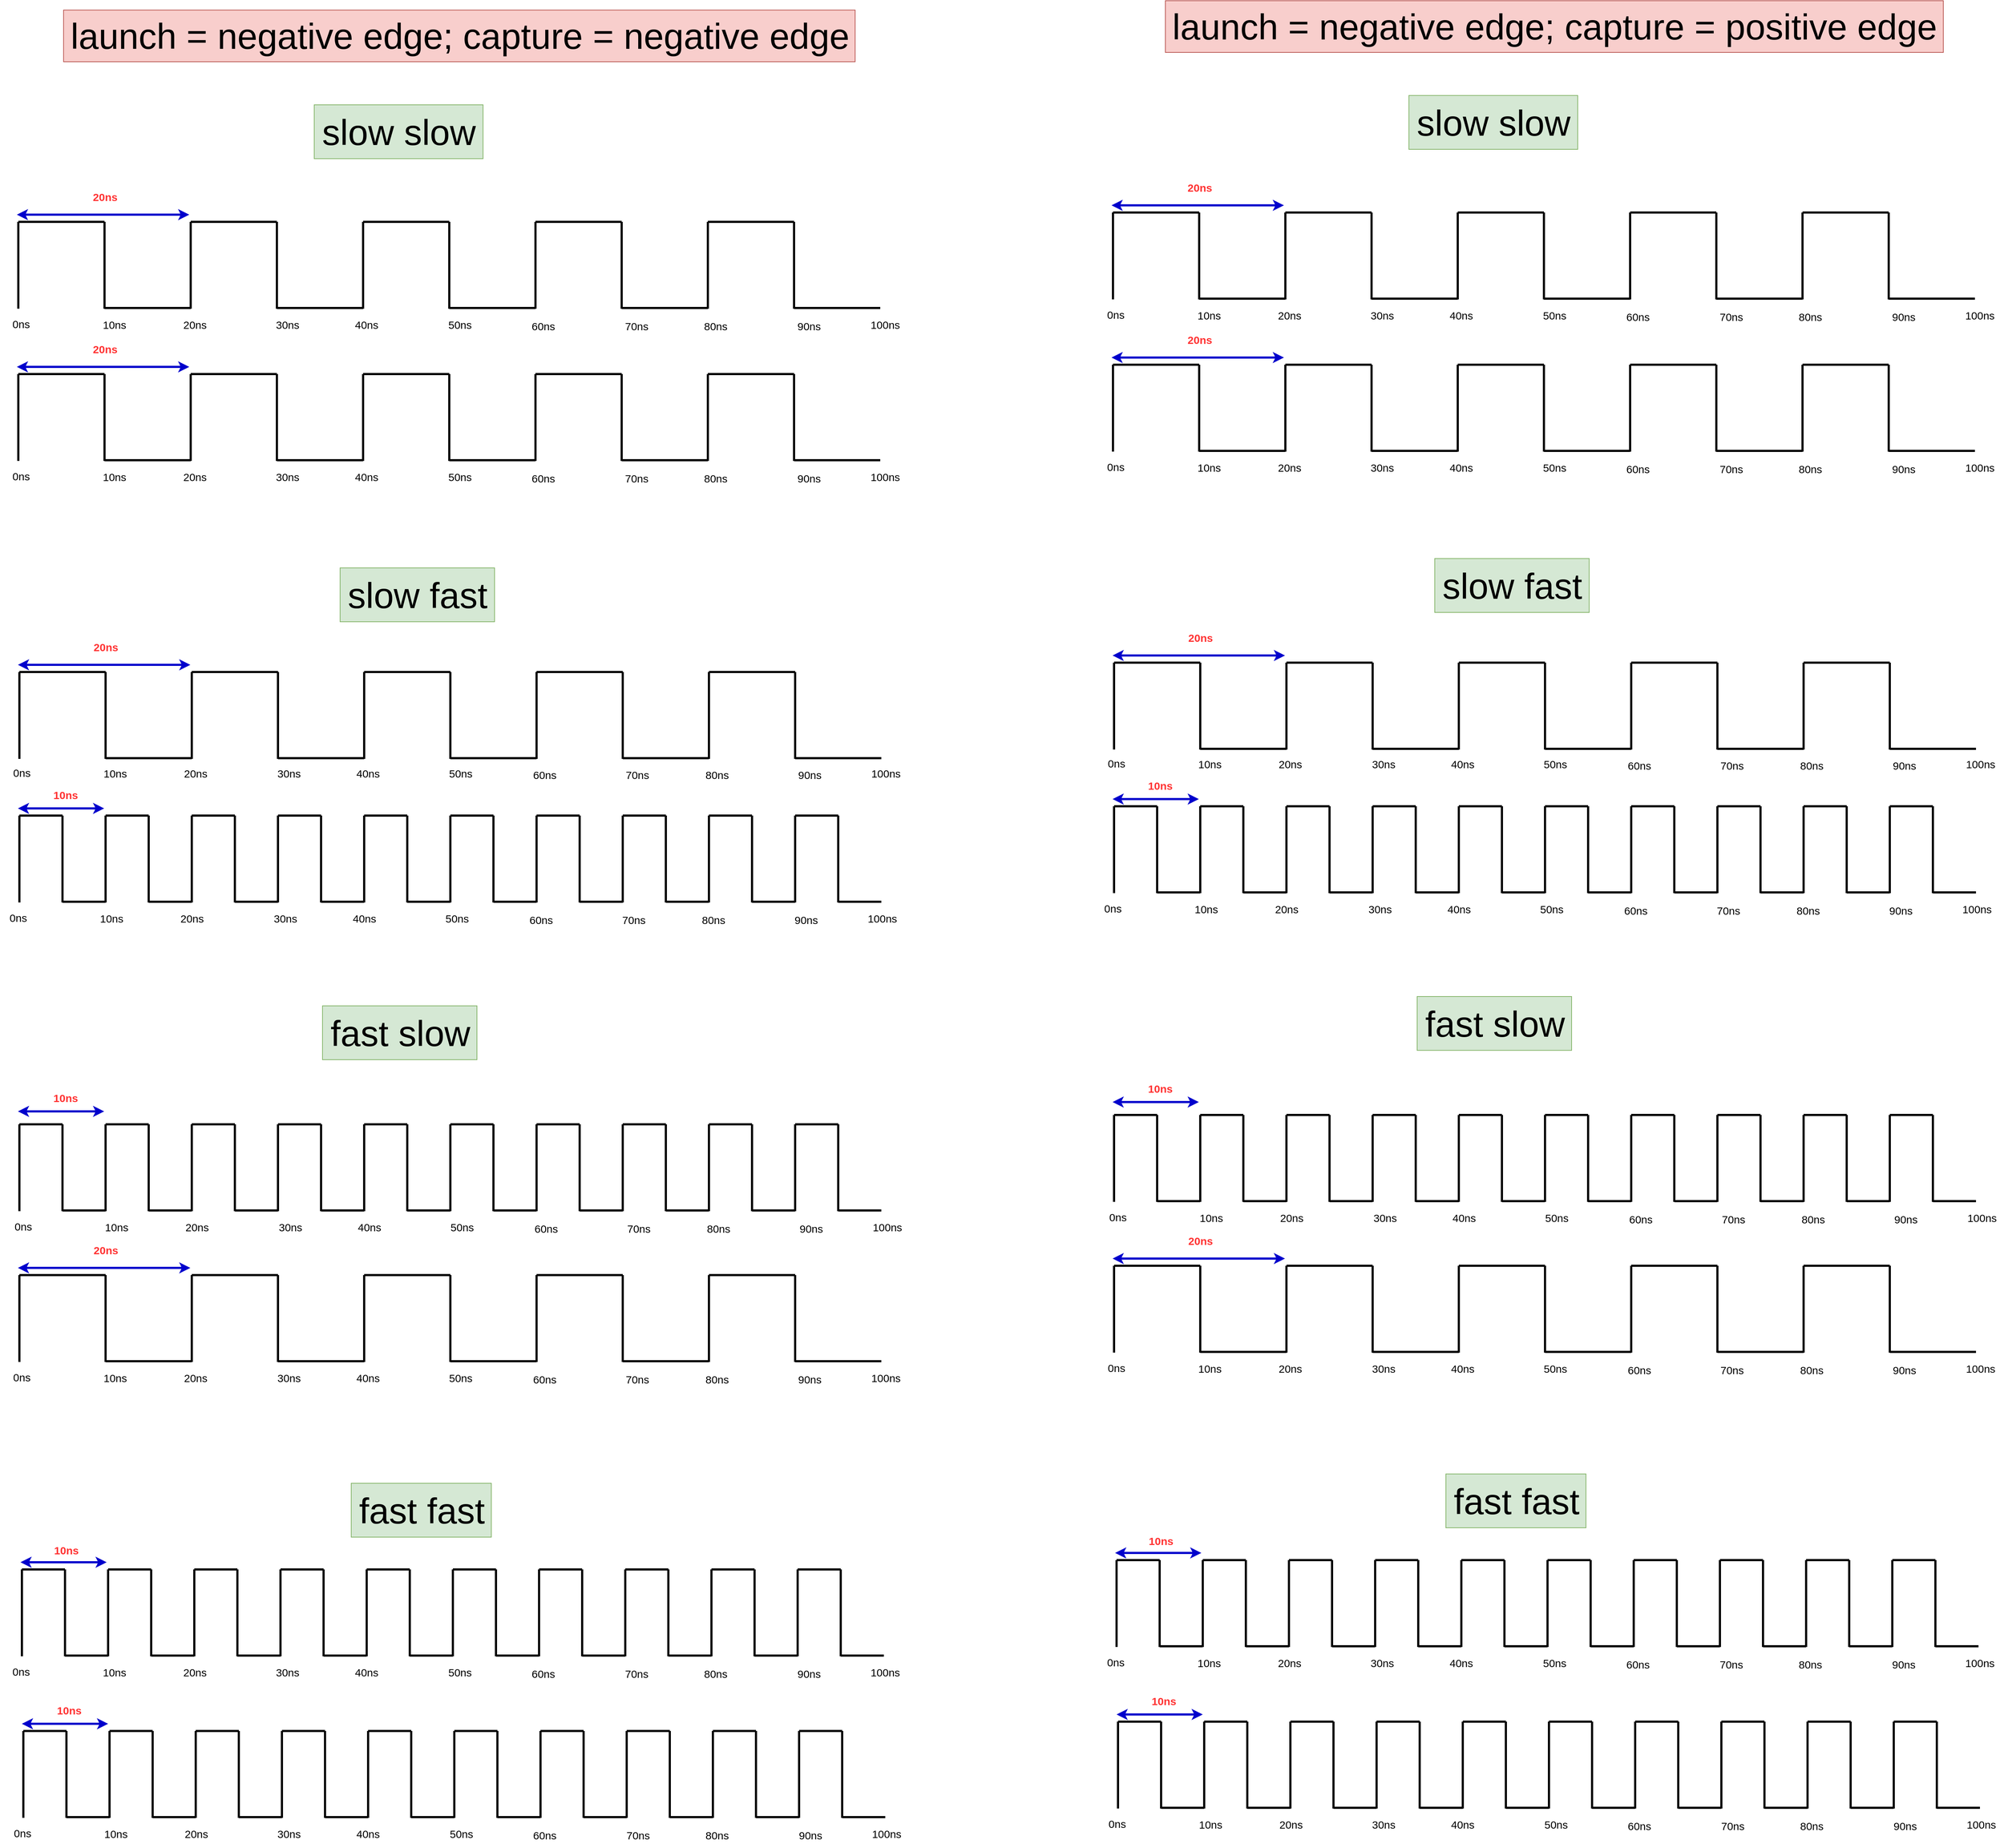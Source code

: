 <mxfile version="28.1.2">
  <diagram name="Page-1" id="gOLdEWXjibBN-av_6v8F">
    <mxGraphModel dx="2565" dy="425" grid="0" gridSize="5" guides="1" tooltips="1" connect="1" arrows="1" fold="1" page="1" pageScale="1" pageWidth="850" pageHeight="1100" math="0" shadow="0">
      <root>
        <mxCell id="0" />
        <mxCell id="1" parent="0" />
        <mxCell id="ZlTvmvgrZ76cEv2-XZF4-21" value="" style="html=1;rounded=0;endArrow=none;startFill=0;strokeWidth=3;fontSize=20;" edge="1" parent="1">
          <mxGeometry width="100" relative="1" as="geometry">
            <mxPoint x="262" y="2156" as="sourcePoint" />
            <mxPoint x="262" y="2035" as="targetPoint" />
          </mxGeometry>
        </mxCell>
        <mxCell id="ZlTvmvgrZ76cEv2-XZF4-22" value="" style="html=1;rounded=0;endArrow=none;startFill=0;strokeWidth=3;fontSize=20;" edge="1" parent="1">
          <mxGeometry width="100" relative="1" as="geometry">
            <mxPoint x="262" y="2035" as="sourcePoint" />
            <mxPoint x="382" y="2035" as="targetPoint" />
          </mxGeometry>
        </mxCell>
        <mxCell id="ZlTvmvgrZ76cEv2-XZF4-51" value="" style="html=1;rounded=0;endArrow=none;startFill=0;strokeWidth=3;fontSize=20;" edge="1" parent="1">
          <mxGeometry width="100" relative="1" as="geometry">
            <mxPoint x="382" y="2156" as="sourcePoint" />
            <mxPoint x="382" y="2035" as="targetPoint" />
          </mxGeometry>
        </mxCell>
        <mxCell id="ZlTvmvgrZ76cEv2-XZF4-69" value="" style="html=1;rounded=0;endArrow=none;startFill=0;strokeWidth=3;fontSize=20;" edge="1" parent="1">
          <mxGeometry width="100" relative="1" as="geometry">
            <mxPoint x="262" y="2356" as="sourcePoint" />
            <mxPoint x="262" y="2235" as="targetPoint" />
          </mxGeometry>
        </mxCell>
        <mxCell id="ZlTvmvgrZ76cEv2-XZF4-70" value="" style="html=1;rounded=0;endArrow=none;startFill=0;strokeWidth=3;fontSize=20;" edge="1" parent="1">
          <mxGeometry width="100" relative="1" as="geometry">
            <mxPoint x="262" y="2235" as="sourcePoint" />
            <mxPoint x="322" y="2235" as="targetPoint" />
          </mxGeometry>
        </mxCell>
        <mxCell id="ZlTvmvgrZ76cEv2-XZF4-71" value="" style="html=1;rounded=0;endArrow=none;startFill=0;strokeWidth=3;fontSize=20;" edge="1" parent="1">
          <mxGeometry width="100" relative="1" as="geometry">
            <mxPoint x="322" y="2356" as="sourcePoint" />
            <mxPoint x="322" y="2235" as="targetPoint" />
          </mxGeometry>
        </mxCell>
        <mxCell id="ZlTvmvgrZ76cEv2-XZF4-72" value="" style="html=1;rounded=0;endArrow=none;startFill=0;strokeWidth=3;fontSize=20;" edge="1" parent="1">
          <mxGeometry width="100" relative="1" as="geometry">
            <mxPoint x="322" y="2355" as="sourcePoint" />
            <mxPoint x="382" y="2355" as="targetPoint" />
          </mxGeometry>
        </mxCell>
        <mxCell id="ZlTvmvgrZ76cEv2-XZF4-73" value="" style="html=1;rounded=0;endArrow=none;startFill=0;strokeWidth=3;fontSize=20;" edge="1" parent="1">
          <mxGeometry width="100" relative="1" as="geometry">
            <mxPoint x="382" y="2356" as="sourcePoint" />
            <mxPoint x="382" y="2235" as="targetPoint" />
          </mxGeometry>
        </mxCell>
        <mxCell id="ZlTvmvgrZ76cEv2-XZF4-74" value="" style="html=1;rounded=0;endArrow=none;startFill=0;strokeWidth=3;fontSize=20;" edge="1" parent="1">
          <mxGeometry width="100" relative="1" as="geometry">
            <mxPoint x="382" y="2235" as="sourcePoint" />
            <mxPoint x="442" y="2235" as="targetPoint" />
          </mxGeometry>
        </mxCell>
        <mxCell id="ZlTvmvgrZ76cEv2-XZF4-75" value="" style="html=1;rounded=0;endArrow=none;startFill=0;strokeWidth=3;fontSize=20;" edge="1" parent="1">
          <mxGeometry width="100" relative="1" as="geometry">
            <mxPoint x="442" y="2356" as="sourcePoint" />
            <mxPoint x="442" y="2235" as="targetPoint" />
          </mxGeometry>
        </mxCell>
        <mxCell id="ZlTvmvgrZ76cEv2-XZF4-76" value="" style="html=1;rounded=0;endArrow=none;startFill=0;strokeWidth=3;fontSize=20;" edge="1" parent="1">
          <mxGeometry width="100" relative="1" as="geometry">
            <mxPoint x="442" y="2355" as="sourcePoint" />
            <mxPoint x="502" y="2355" as="targetPoint" />
          </mxGeometry>
        </mxCell>
        <mxCell id="ZlTvmvgrZ76cEv2-XZF4-77" value="" style="html=1;rounded=0;endArrow=none;startFill=0;strokeWidth=3;fontSize=20;" edge="1" parent="1">
          <mxGeometry width="100" relative="1" as="geometry">
            <mxPoint x="502" y="2356" as="sourcePoint" />
            <mxPoint x="502" y="2235" as="targetPoint" />
          </mxGeometry>
        </mxCell>
        <mxCell id="ZlTvmvgrZ76cEv2-XZF4-78" value="" style="html=1;rounded=0;endArrow=none;startFill=0;strokeWidth=3;fontSize=20;" edge="1" parent="1">
          <mxGeometry width="100" relative="1" as="geometry">
            <mxPoint x="502" y="2235" as="sourcePoint" />
            <mxPoint x="562" y="2235" as="targetPoint" />
          </mxGeometry>
        </mxCell>
        <mxCell id="ZlTvmvgrZ76cEv2-XZF4-79" value="" style="html=1;rounded=0;endArrow=none;startFill=0;strokeWidth=3;fontSize=20;" edge="1" parent="1">
          <mxGeometry width="100" relative="1" as="geometry">
            <mxPoint x="562" y="2356" as="sourcePoint" />
            <mxPoint x="562" y="2235" as="targetPoint" />
          </mxGeometry>
        </mxCell>
        <mxCell id="ZlTvmvgrZ76cEv2-XZF4-80" value="" style="html=1;rounded=0;endArrow=none;startFill=0;strokeWidth=3;fontSize=20;" edge="1" parent="1">
          <mxGeometry width="100" relative="1" as="geometry">
            <mxPoint x="562" y="2355" as="sourcePoint" />
            <mxPoint x="622" y="2355" as="targetPoint" />
          </mxGeometry>
        </mxCell>
        <mxCell id="ZlTvmvgrZ76cEv2-XZF4-81" value="" style="html=1;rounded=0;endArrow=none;startFill=0;strokeWidth=3;fontSize=20;" edge="1" parent="1">
          <mxGeometry width="100" relative="1" as="geometry">
            <mxPoint x="622" y="2356" as="sourcePoint" />
            <mxPoint x="622" y="2235" as="targetPoint" />
          </mxGeometry>
        </mxCell>
        <mxCell id="ZlTvmvgrZ76cEv2-XZF4-82" value="" style="html=1;rounded=0;endArrow=none;startFill=0;strokeWidth=3;fontSize=20;" edge="1" parent="1">
          <mxGeometry width="100" relative="1" as="geometry">
            <mxPoint x="622" y="2235" as="sourcePoint" />
            <mxPoint x="682" y="2235" as="targetPoint" />
          </mxGeometry>
        </mxCell>
        <mxCell id="ZlTvmvgrZ76cEv2-XZF4-83" value="" style="html=1;rounded=0;endArrow=none;startFill=0;strokeWidth=3;fontSize=20;" edge="1" parent="1">
          <mxGeometry width="100" relative="1" as="geometry">
            <mxPoint x="682" y="2356" as="sourcePoint" />
            <mxPoint x="682" y="2235" as="targetPoint" />
          </mxGeometry>
        </mxCell>
        <mxCell id="ZlTvmvgrZ76cEv2-XZF4-84" value="" style="html=1;rounded=0;endArrow=none;startFill=0;strokeWidth=3;fontSize=20;" edge="1" parent="1">
          <mxGeometry width="100" relative="1" as="geometry">
            <mxPoint x="682" y="2355" as="sourcePoint" />
            <mxPoint x="742" y="2355" as="targetPoint" />
          </mxGeometry>
        </mxCell>
        <mxCell id="ZlTvmvgrZ76cEv2-XZF4-85" value="" style="html=1;rounded=0;endArrow=none;startFill=0;strokeWidth=3;fontSize=20;" edge="1" parent="1">
          <mxGeometry width="100" relative="1" as="geometry">
            <mxPoint x="742" y="2356" as="sourcePoint" />
            <mxPoint x="742" y="2235" as="targetPoint" />
          </mxGeometry>
        </mxCell>
        <mxCell id="ZlTvmvgrZ76cEv2-XZF4-86" value="" style="html=1;rounded=0;endArrow=none;startFill=0;strokeWidth=3;fontSize=20;" edge="1" parent="1">
          <mxGeometry width="100" relative="1" as="geometry">
            <mxPoint x="742" y="2235" as="sourcePoint" />
            <mxPoint x="802" y="2235" as="targetPoint" />
          </mxGeometry>
        </mxCell>
        <mxCell id="ZlTvmvgrZ76cEv2-XZF4-87" value="" style="html=1;rounded=0;endArrow=none;startFill=0;strokeWidth=3;fontSize=20;" edge="1" parent="1">
          <mxGeometry width="100" relative="1" as="geometry">
            <mxPoint x="802" y="2356" as="sourcePoint" />
            <mxPoint x="802" y="2235" as="targetPoint" />
          </mxGeometry>
        </mxCell>
        <mxCell id="ZlTvmvgrZ76cEv2-XZF4-88" value="" style="html=1;rounded=0;endArrow=none;startFill=0;strokeWidth=3;fontSize=20;" edge="1" parent="1">
          <mxGeometry width="100" relative="1" as="geometry">
            <mxPoint x="802" y="2355" as="sourcePoint" />
            <mxPoint x="862" y="2355" as="targetPoint" />
          </mxGeometry>
        </mxCell>
        <mxCell id="ZlTvmvgrZ76cEv2-XZF4-89" value="" style="html=1;rounded=0;endArrow=none;startFill=0;strokeWidth=3;fontSize=20;" edge="1" parent="1">
          <mxGeometry width="100" relative="1" as="geometry">
            <mxPoint x="862" y="2356" as="sourcePoint" />
            <mxPoint x="862" y="2235" as="targetPoint" />
          </mxGeometry>
        </mxCell>
        <mxCell id="ZlTvmvgrZ76cEv2-XZF4-90" value="" style="html=1;rounded=0;endArrow=none;startFill=0;strokeWidth=3;fontSize=20;" edge="1" parent="1">
          <mxGeometry width="100" relative="1" as="geometry">
            <mxPoint x="862" y="2235" as="sourcePoint" />
            <mxPoint x="922" y="2235" as="targetPoint" />
          </mxGeometry>
        </mxCell>
        <mxCell id="ZlTvmvgrZ76cEv2-XZF4-91" value="" style="html=1;rounded=0;endArrow=none;startFill=0;strokeWidth=3;fontSize=20;" edge="1" parent="1">
          <mxGeometry width="100" relative="1" as="geometry">
            <mxPoint x="922" y="2356" as="sourcePoint" />
            <mxPoint x="922" y="2235" as="targetPoint" />
          </mxGeometry>
        </mxCell>
        <mxCell id="ZlTvmvgrZ76cEv2-XZF4-92" value="" style="html=1;rounded=0;endArrow=none;startFill=0;strokeWidth=3;fontSize=20;" edge="1" parent="1">
          <mxGeometry width="100" relative="1" as="geometry">
            <mxPoint x="922" y="2355" as="sourcePoint" />
            <mxPoint x="982" y="2355" as="targetPoint" />
          </mxGeometry>
        </mxCell>
        <mxCell id="ZlTvmvgrZ76cEv2-XZF4-93" value="" style="html=1;rounded=0;endArrow=none;startFill=0;strokeWidth=3;fontSize=20;" edge="1" parent="1">
          <mxGeometry width="100" relative="1" as="geometry">
            <mxPoint x="982" y="2356" as="sourcePoint" />
            <mxPoint x="982" y="2235" as="targetPoint" />
          </mxGeometry>
        </mxCell>
        <mxCell id="ZlTvmvgrZ76cEv2-XZF4-94" value="" style="html=1;rounded=0;endArrow=none;startFill=0;strokeWidth=3;fontSize=20;" edge="1" parent="1">
          <mxGeometry width="100" relative="1" as="geometry">
            <mxPoint x="982" y="2235" as="sourcePoint" />
            <mxPoint x="1042" y="2235" as="targetPoint" />
          </mxGeometry>
        </mxCell>
        <mxCell id="ZlTvmvgrZ76cEv2-XZF4-95" value="" style="html=1;rounded=0;endArrow=none;startFill=0;strokeWidth=3;fontSize=20;" edge="1" parent="1">
          <mxGeometry width="100" relative="1" as="geometry">
            <mxPoint x="1042" y="2356" as="sourcePoint" />
            <mxPoint x="1042" y="2235" as="targetPoint" />
          </mxGeometry>
        </mxCell>
        <mxCell id="ZlTvmvgrZ76cEv2-XZF4-96" value="" style="html=1;rounded=0;endArrow=none;startFill=0;strokeWidth=3;fontSize=20;" edge="1" parent="1">
          <mxGeometry width="100" relative="1" as="geometry">
            <mxPoint x="1042" y="2355" as="sourcePoint" />
            <mxPoint x="1102" y="2355" as="targetPoint" />
          </mxGeometry>
        </mxCell>
        <mxCell id="ZlTvmvgrZ76cEv2-XZF4-97" value="" style="html=1;rounded=0;endArrow=none;startFill=0;strokeWidth=3;fontSize=20;" edge="1" parent="1">
          <mxGeometry width="100" relative="1" as="geometry">
            <mxPoint x="1102" y="2356" as="sourcePoint" />
            <mxPoint x="1102" y="2235" as="targetPoint" />
          </mxGeometry>
        </mxCell>
        <mxCell id="ZlTvmvgrZ76cEv2-XZF4-98" value="" style="html=1;rounded=0;endArrow=none;startFill=0;strokeWidth=3;fontSize=20;" edge="1" parent="1">
          <mxGeometry width="100" relative="1" as="geometry">
            <mxPoint x="1102" y="2235" as="sourcePoint" />
            <mxPoint x="1162" y="2235" as="targetPoint" />
          </mxGeometry>
        </mxCell>
        <mxCell id="ZlTvmvgrZ76cEv2-XZF4-99" value="" style="html=1;rounded=0;endArrow=none;startFill=0;strokeWidth=3;fontSize=20;" edge="1" parent="1">
          <mxGeometry width="100" relative="1" as="geometry">
            <mxPoint x="1162" y="2356" as="sourcePoint" />
            <mxPoint x="1162" y="2235" as="targetPoint" />
          </mxGeometry>
        </mxCell>
        <mxCell id="ZlTvmvgrZ76cEv2-XZF4-100" value="" style="html=1;rounded=0;endArrow=none;startFill=0;strokeWidth=3;fontSize=20;" edge="1" parent="1">
          <mxGeometry width="100" relative="1" as="geometry">
            <mxPoint x="1162" y="2355" as="sourcePoint" />
            <mxPoint x="1222" y="2355" as="targetPoint" />
          </mxGeometry>
        </mxCell>
        <mxCell id="ZlTvmvgrZ76cEv2-XZF4-101" value="" style="html=1;rounded=0;endArrow=none;startFill=0;strokeWidth=3;fontSize=20;" edge="1" parent="1">
          <mxGeometry width="100" relative="1" as="geometry">
            <mxPoint x="1222" y="2356" as="sourcePoint" />
            <mxPoint x="1222" y="2235" as="targetPoint" />
          </mxGeometry>
        </mxCell>
        <mxCell id="ZlTvmvgrZ76cEv2-XZF4-102" value="" style="html=1;rounded=0;endArrow=none;startFill=0;strokeWidth=3;fontSize=20;" edge="1" parent="1">
          <mxGeometry width="100" relative="1" as="geometry">
            <mxPoint x="1222" y="2235" as="sourcePoint" />
            <mxPoint x="1282" y="2235" as="targetPoint" />
          </mxGeometry>
        </mxCell>
        <mxCell id="ZlTvmvgrZ76cEv2-XZF4-103" value="" style="html=1;rounded=0;endArrow=none;startFill=0;strokeWidth=3;fontSize=20;" edge="1" parent="1">
          <mxGeometry width="100" relative="1" as="geometry">
            <mxPoint x="1282" y="2356" as="sourcePoint" />
            <mxPoint x="1282" y="2235" as="targetPoint" />
          </mxGeometry>
        </mxCell>
        <mxCell id="ZlTvmvgrZ76cEv2-XZF4-104" value="" style="html=1;rounded=0;endArrow=none;startFill=0;strokeWidth=3;fontSize=20;" edge="1" parent="1">
          <mxGeometry width="100" relative="1" as="geometry">
            <mxPoint x="1282" y="2355" as="sourcePoint" />
            <mxPoint x="1342" y="2355" as="targetPoint" />
          </mxGeometry>
        </mxCell>
        <mxCell id="ZlTvmvgrZ76cEv2-XZF4-105" value="" style="html=1;rounded=0;endArrow=none;startFill=0;strokeWidth=3;fontSize=20;" edge="1" parent="1">
          <mxGeometry width="100" relative="1" as="geometry">
            <mxPoint x="1342" y="2356" as="sourcePoint" />
            <mxPoint x="1342" y="2235" as="targetPoint" />
          </mxGeometry>
        </mxCell>
        <mxCell id="ZlTvmvgrZ76cEv2-XZF4-106" value="" style="html=1;rounded=0;endArrow=none;startFill=0;strokeWidth=3;fontSize=20;" edge="1" parent="1">
          <mxGeometry width="100" relative="1" as="geometry">
            <mxPoint x="1342" y="2235" as="sourcePoint" />
            <mxPoint x="1402" y="2235" as="targetPoint" />
          </mxGeometry>
        </mxCell>
        <mxCell id="ZlTvmvgrZ76cEv2-XZF4-107" value="" style="html=1;rounded=0;endArrow=none;startFill=0;strokeWidth=3;fontSize=20;" edge="1" parent="1">
          <mxGeometry width="100" relative="1" as="geometry">
            <mxPoint x="1402" y="2356" as="sourcePoint" />
            <mxPoint x="1402" y="2235" as="targetPoint" />
          </mxGeometry>
        </mxCell>
        <mxCell id="ZlTvmvgrZ76cEv2-XZF4-108" value="" style="html=1;rounded=0;endArrow=none;startFill=0;strokeWidth=3;fontSize=20;" edge="1" parent="1">
          <mxGeometry width="100" relative="1" as="geometry">
            <mxPoint x="1402" y="2355" as="sourcePoint" />
            <mxPoint x="1462" y="2355" as="targetPoint" />
          </mxGeometry>
        </mxCell>
        <mxCell id="ZlTvmvgrZ76cEv2-XZF4-109" value="" style="html=1;rounded=0;endArrow=none;startFill=0;strokeWidth=3;fontSize=20;" edge="1" parent="1">
          <mxGeometry width="100" relative="1" as="geometry">
            <mxPoint x="382" y="2155" as="sourcePoint" />
            <mxPoint x="502" y="2155" as="targetPoint" />
          </mxGeometry>
        </mxCell>
        <mxCell id="ZlTvmvgrZ76cEv2-XZF4-110" value="" style="html=1;rounded=0;endArrow=none;startFill=0;strokeWidth=3;fontSize=20;" edge="1" parent="1">
          <mxGeometry width="100" relative="1" as="geometry">
            <mxPoint x="502.0" y="2156" as="sourcePoint" />
            <mxPoint x="502.0" y="2035" as="targetPoint" />
          </mxGeometry>
        </mxCell>
        <mxCell id="ZlTvmvgrZ76cEv2-XZF4-111" value="" style="html=1;rounded=0;endArrow=none;startFill=0;strokeWidth=3;fontSize=20;" edge="1" parent="1">
          <mxGeometry width="100" relative="1" as="geometry">
            <mxPoint x="502.0" y="2035" as="sourcePoint" />
            <mxPoint x="622.0" y="2035" as="targetPoint" />
          </mxGeometry>
        </mxCell>
        <mxCell id="ZlTvmvgrZ76cEv2-XZF4-112" value="" style="html=1;rounded=0;endArrow=none;startFill=0;strokeWidth=3;fontSize=20;" edge="1" parent="1">
          <mxGeometry width="100" relative="1" as="geometry">
            <mxPoint x="622.0" y="2156" as="sourcePoint" />
            <mxPoint x="622.0" y="2035" as="targetPoint" />
          </mxGeometry>
        </mxCell>
        <mxCell id="ZlTvmvgrZ76cEv2-XZF4-113" value="" style="html=1;rounded=0;endArrow=none;startFill=0;strokeWidth=3;fontSize=20;" edge="1" parent="1">
          <mxGeometry width="100" relative="1" as="geometry">
            <mxPoint x="622.0" y="2155" as="sourcePoint" />
            <mxPoint x="742.0" y="2155" as="targetPoint" />
          </mxGeometry>
        </mxCell>
        <mxCell id="ZlTvmvgrZ76cEv2-XZF4-114" value="" style="html=1;rounded=0;endArrow=none;startFill=0;strokeWidth=3;fontSize=20;" edge="1" parent="1">
          <mxGeometry width="100" relative="1" as="geometry">
            <mxPoint x="742.0" y="2156" as="sourcePoint" />
            <mxPoint x="742.0" y="2035" as="targetPoint" />
          </mxGeometry>
        </mxCell>
        <mxCell id="ZlTvmvgrZ76cEv2-XZF4-115" value="" style="html=1;rounded=0;endArrow=none;startFill=0;strokeWidth=3;fontSize=20;" edge="1" parent="1">
          <mxGeometry width="100" relative="1" as="geometry">
            <mxPoint x="742.0" y="2035" as="sourcePoint" />
            <mxPoint x="862.0" y="2035" as="targetPoint" />
          </mxGeometry>
        </mxCell>
        <mxCell id="ZlTvmvgrZ76cEv2-XZF4-116" value="" style="html=1;rounded=0;endArrow=none;startFill=0;strokeWidth=3;fontSize=20;" edge="1" parent="1">
          <mxGeometry width="100" relative="1" as="geometry">
            <mxPoint x="862.0" y="2156" as="sourcePoint" />
            <mxPoint x="862.0" y="2035" as="targetPoint" />
          </mxGeometry>
        </mxCell>
        <mxCell id="ZlTvmvgrZ76cEv2-XZF4-117" value="" style="html=1;rounded=0;endArrow=none;startFill=0;strokeWidth=3;fontSize=20;" edge="1" parent="1">
          <mxGeometry width="100" relative="1" as="geometry">
            <mxPoint x="862.0" y="2155" as="sourcePoint" />
            <mxPoint x="982.0" y="2155" as="targetPoint" />
          </mxGeometry>
        </mxCell>
        <mxCell id="ZlTvmvgrZ76cEv2-XZF4-118" value="" style="html=1;rounded=0;endArrow=none;startFill=0;strokeWidth=3;fontSize=20;" edge="1" parent="1">
          <mxGeometry width="100" relative="1" as="geometry">
            <mxPoint x="982.0" y="2156" as="sourcePoint" />
            <mxPoint x="982.0" y="2035" as="targetPoint" />
          </mxGeometry>
        </mxCell>
        <mxCell id="ZlTvmvgrZ76cEv2-XZF4-119" value="" style="html=1;rounded=0;endArrow=none;startFill=0;strokeWidth=3;fontSize=20;" edge="1" parent="1">
          <mxGeometry width="100" relative="1" as="geometry">
            <mxPoint x="982.0" y="2035" as="sourcePoint" />
            <mxPoint x="1102" y="2035" as="targetPoint" />
          </mxGeometry>
        </mxCell>
        <mxCell id="ZlTvmvgrZ76cEv2-XZF4-120" value="" style="html=1;rounded=0;endArrow=none;startFill=0;strokeWidth=3;fontSize=20;" edge="1" parent="1">
          <mxGeometry width="100" relative="1" as="geometry">
            <mxPoint x="1102" y="2156" as="sourcePoint" />
            <mxPoint x="1102" y="2035" as="targetPoint" />
          </mxGeometry>
        </mxCell>
        <mxCell id="ZlTvmvgrZ76cEv2-XZF4-121" value="" style="html=1;rounded=0;endArrow=none;startFill=0;strokeWidth=3;fontSize=20;" edge="1" parent="1">
          <mxGeometry width="100" relative="1" as="geometry">
            <mxPoint x="1102" y="2155" as="sourcePoint" />
            <mxPoint x="1222" y="2155" as="targetPoint" />
          </mxGeometry>
        </mxCell>
        <mxCell id="ZlTvmvgrZ76cEv2-XZF4-122" value="" style="html=1;rounded=0;endArrow=none;startFill=0;strokeWidth=3;fontSize=20;" edge="1" parent="1">
          <mxGeometry width="100" relative="1" as="geometry">
            <mxPoint x="1222" y="2156" as="sourcePoint" />
            <mxPoint x="1222" y="2035" as="targetPoint" />
          </mxGeometry>
        </mxCell>
        <mxCell id="ZlTvmvgrZ76cEv2-XZF4-123" value="" style="html=1;rounded=0;endArrow=none;startFill=0;strokeWidth=3;fontSize=20;" edge="1" parent="1">
          <mxGeometry width="100" relative="1" as="geometry">
            <mxPoint x="1222" y="2035" as="sourcePoint" />
            <mxPoint x="1342" y="2035" as="targetPoint" />
          </mxGeometry>
        </mxCell>
        <mxCell id="ZlTvmvgrZ76cEv2-XZF4-124" value="" style="html=1;rounded=0;endArrow=none;startFill=0;strokeWidth=3;fontSize=20;" edge="1" parent="1">
          <mxGeometry width="100" relative="1" as="geometry">
            <mxPoint x="1342" y="2156" as="sourcePoint" />
            <mxPoint x="1342" y="2035" as="targetPoint" />
          </mxGeometry>
        </mxCell>
        <mxCell id="ZlTvmvgrZ76cEv2-XZF4-125" value="" style="html=1;rounded=0;endArrow=none;startFill=0;strokeWidth=3;fontSize=20;" edge="1" parent="1">
          <mxGeometry width="100" relative="1" as="geometry">
            <mxPoint x="1342" y="2155" as="sourcePoint" />
            <mxPoint x="1462" y="2155" as="targetPoint" />
          </mxGeometry>
        </mxCell>
        <mxCell id="ZlTvmvgrZ76cEv2-XZF4-126" value="" style="html=1;rounded=0;endArrow=none;startFill=0;strokeWidth=3;fontSize=20;" edge="1" parent="1">
          <mxGeometry width="100" relative="1" as="geometry">
            <mxPoint x="262" y="2996" as="sourcePoint" />
            <mxPoint x="262" y="2875" as="targetPoint" />
          </mxGeometry>
        </mxCell>
        <mxCell id="ZlTvmvgrZ76cEv2-XZF4-127" value="" style="html=1;rounded=0;endArrow=none;startFill=0;strokeWidth=3;fontSize=20;" edge="1" parent="1">
          <mxGeometry width="100" relative="1" as="geometry">
            <mxPoint x="262" y="2875" as="sourcePoint" />
            <mxPoint x="382" y="2875" as="targetPoint" />
          </mxGeometry>
        </mxCell>
        <mxCell id="ZlTvmvgrZ76cEv2-XZF4-128" value="" style="html=1;rounded=0;endArrow=none;startFill=0;strokeWidth=3;fontSize=20;" edge="1" parent="1">
          <mxGeometry width="100" relative="1" as="geometry">
            <mxPoint x="382" y="2996" as="sourcePoint" />
            <mxPoint x="382" y="2875" as="targetPoint" />
          </mxGeometry>
        </mxCell>
        <mxCell id="ZlTvmvgrZ76cEv2-XZF4-129" value="" style="html=1;rounded=0;endArrow=none;startFill=0;strokeWidth=3;fontSize=20;" edge="1" parent="1">
          <mxGeometry width="100" relative="1" as="geometry">
            <mxPoint x="262" y="2786" as="sourcePoint" />
            <mxPoint x="262" y="2665" as="targetPoint" />
          </mxGeometry>
        </mxCell>
        <mxCell id="ZlTvmvgrZ76cEv2-XZF4-130" value="" style="html=1;rounded=0;endArrow=none;startFill=0;strokeWidth=3;fontSize=20;" edge="1" parent="1">
          <mxGeometry width="100" relative="1" as="geometry">
            <mxPoint x="262" y="2665" as="sourcePoint" />
            <mxPoint x="322" y="2665" as="targetPoint" />
          </mxGeometry>
        </mxCell>
        <mxCell id="ZlTvmvgrZ76cEv2-XZF4-131" value="" style="html=1;rounded=0;endArrow=none;startFill=0;strokeWidth=3;fontSize=20;" edge="1" parent="1">
          <mxGeometry width="100" relative="1" as="geometry">
            <mxPoint x="322" y="2786" as="sourcePoint" />
            <mxPoint x="322" y="2665" as="targetPoint" />
          </mxGeometry>
        </mxCell>
        <mxCell id="ZlTvmvgrZ76cEv2-XZF4-132" value="" style="html=1;rounded=0;endArrow=none;startFill=0;strokeWidth=3;fontSize=20;" edge="1" parent="1">
          <mxGeometry width="100" relative="1" as="geometry">
            <mxPoint x="322" y="2785" as="sourcePoint" />
            <mxPoint x="382" y="2785" as="targetPoint" />
          </mxGeometry>
        </mxCell>
        <mxCell id="ZlTvmvgrZ76cEv2-XZF4-133" value="" style="html=1;rounded=0;endArrow=none;startFill=0;strokeWidth=3;fontSize=20;" edge="1" parent="1">
          <mxGeometry width="100" relative="1" as="geometry">
            <mxPoint x="382" y="2786" as="sourcePoint" />
            <mxPoint x="382" y="2665" as="targetPoint" />
          </mxGeometry>
        </mxCell>
        <mxCell id="ZlTvmvgrZ76cEv2-XZF4-134" value="" style="html=1;rounded=0;endArrow=none;startFill=0;strokeWidth=3;fontSize=20;" edge="1" parent="1">
          <mxGeometry width="100" relative="1" as="geometry">
            <mxPoint x="382" y="2665" as="sourcePoint" />
            <mxPoint x="442" y="2665" as="targetPoint" />
          </mxGeometry>
        </mxCell>
        <mxCell id="ZlTvmvgrZ76cEv2-XZF4-135" value="" style="html=1;rounded=0;endArrow=none;startFill=0;strokeWidth=3;fontSize=20;" edge="1" parent="1">
          <mxGeometry width="100" relative="1" as="geometry">
            <mxPoint x="442" y="2786" as="sourcePoint" />
            <mxPoint x="442" y="2665" as="targetPoint" />
          </mxGeometry>
        </mxCell>
        <mxCell id="ZlTvmvgrZ76cEv2-XZF4-136" value="" style="html=1;rounded=0;endArrow=none;startFill=0;strokeWidth=3;fontSize=20;" edge="1" parent="1">
          <mxGeometry width="100" relative="1" as="geometry">
            <mxPoint x="442" y="2785" as="sourcePoint" />
            <mxPoint x="502" y="2785" as="targetPoint" />
          </mxGeometry>
        </mxCell>
        <mxCell id="ZlTvmvgrZ76cEv2-XZF4-137" value="" style="html=1;rounded=0;endArrow=none;startFill=0;strokeWidth=3;fontSize=20;" edge="1" parent="1">
          <mxGeometry width="100" relative="1" as="geometry">
            <mxPoint x="502" y="2786" as="sourcePoint" />
            <mxPoint x="502" y="2665" as="targetPoint" />
          </mxGeometry>
        </mxCell>
        <mxCell id="ZlTvmvgrZ76cEv2-XZF4-138" value="" style="html=1;rounded=0;endArrow=none;startFill=0;strokeWidth=3;fontSize=20;" edge="1" parent="1">
          <mxGeometry width="100" relative="1" as="geometry">
            <mxPoint x="502" y="2665" as="sourcePoint" />
            <mxPoint x="562" y="2665" as="targetPoint" />
          </mxGeometry>
        </mxCell>
        <mxCell id="ZlTvmvgrZ76cEv2-XZF4-139" value="" style="html=1;rounded=0;endArrow=none;startFill=0;strokeWidth=3;fontSize=20;" edge="1" parent="1">
          <mxGeometry width="100" relative="1" as="geometry">
            <mxPoint x="562" y="2786" as="sourcePoint" />
            <mxPoint x="562" y="2665" as="targetPoint" />
          </mxGeometry>
        </mxCell>
        <mxCell id="ZlTvmvgrZ76cEv2-XZF4-140" value="" style="html=1;rounded=0;endArrow=none;startFill=0;strokeWidth=3;fontSize=20;" edge="1" parent="1">
          <mxGeometry width="100" relative="1" as="geometry">
            <mxPoint x="562" y="2785" as="sourcePoint" />
            <mxPoint x="622" y="2785" as="targetPoint" />
          </mxGeometry>
        </mxCell>
        <mxCell id="ZlTvmvgrZ76cEv2-XZF4-141" value="" style="html=1;rounded=0;endArrow=none;startFill=0;strokeWidth=3;fontSize=20;" edge="1" parent="1">
          <mxGeometry width="100" relative="1" as="geometry">
            <mxPoint x="622" y="2786" as="sourcePoint" />
            <mxPoint x="622" y="2665" as="targetPoint" />
          </mxGeometry>
        </mxCell>
        <mxCell id="ZlTvmvgrZ76cEv2-XZF4-142" value="" style="html=1;rounded=0;endArrow=none;startFill=0;strokeWidth=3;fontSize=20;" edge="1" parent="1">
          <mxGeometry width="100" relative="1" as="geometry">
            <mxPoint x="622" y="2665" as="sourcePoint" />
            <mxPoint x="682" y="2665" as="targetPoint" />
          </mxGeometry>
        </mxCell>
        <mxCell id="ZlTvmvgrZ76cEv2-XZF4-143" value="" style="html=1;rounded=0;endArrow=none;startFill=0;strokeWidth=3;fontSize=20;" edge="1" parent="1">
          <mxGeometry width="100" relative="1" as="geometry">
            <mxPoint x="682" y="2786" as="sourcePoint" />
            <mxPoint x="682" y="2665" as="targetPoint" />
          </mxGeometry>
        </mxCell>
        <mxCell id="ZlTvmvgrZ76cEv2-XZF4-144" value="" style="html=1;rounded=0;endArrow=none;startFill=0;strokeWidth=3;fontSize=20;" edge="1" parent="1">
          <mxGeometry width="100" relative="1" as="geometry">
            <mxPoint x="682" y="2785" as="sourcePoint" />
            <mxPoint x="742" y="2785" as="targetPoint" />
          </mxGeometry>
        </mxCell>
        <mxCell id="ZlTvmvgrZ76cEv2-XZF4-145" value="" style="html=1;rounded=0;endArrow=none;startFill=0;strokeWidth=3;fontSize=20;" edge="1" parent="1">
          <mxGeometry width="100" relative="1" as="geometry">
            <mxPoint x="742" y="2786" as="sourcePoint" />
            <mxPoint x="742" y="2665" as="targetPoint" />
          </mxGeometry>
        </mxCell>
        <mxCell id="ZlTvmvgrZ76cEv2-XZF4-146" value="" style="html=1;rounded=0;endArrow=none;startFill=0;strokeWidth=3;fontSize=20;" edge="1" parent="1">
          <mxGeometry width="100" relative="1" as="geometry">
            <mxPoint x="742" y="2665" as="sourcePoint" />
            <mxPoint x="802" y="2665" as="targetPoint" />
          </mxGeometry>
        </mxCell>
        <mxCell id="ZlTvmvgrZ76cEv2-XZF4-147" value="" style="html=1;rounded=0;endArrow=none;startFill=0;strokeWidth=3;fontSize=20;" edge="1" parent="1">
          <mxGeometry width="100" relative="1" as="geometry">
            <mxPoint x="802" y="2786" as="sourcePoint" />
            <mxPoint x="802" y="2665" as="targetPoint" />
          </mxGeometry>
        </mxCell>
        <mxCell id="ZlTvmvgrZ76cEv2-XZF4-148" value="" style="html=1;rounded=0;endArrow=none;startFill=0;strokeWidth=3;fontSize=20;" edge="1" parent="1">
          <mxGeometry width="100" relative="1" as="geometry">
            <mxPoint x="802" y="2785" as="sourcePoint" />
            <mxPoint x="862" y="2785" as="targetPoint" />
          </mxGeometry>
        </mxCell>
        <mxCell id="ZlTvmvgrZ76cEv2-XZF4-149" value="" style="html=1;rounded=0;endArrow=none;startFill=0;strokeWidth=3;fontSize=20;" edge="1" parent="1">
          <mxGeometry width="100" relative="1" as="geometry">
            <mxPoint x="862" y="2786" as="sourcePoint" />
            <mxPoint x="862" y="2665" as="targetPoint" />
          </mxGeometry>
        </mxCell>
        <mxCell id="ZlTvmvgrZ76cEv2-XZF4-150" value="" style="html=1;rounded=0;endArrow=none;startFill=0;strokeWidth=3;fontSize=20;" edge="1" parent="1">
          <mxGeometry width="100" relative="1" as="geometry">
            <mxPoint x="862" y="2665" as="sourcePoint" />
            <mxPoint x="922" y="2665" as="targetPoint" />
          </mxGeometry>
        </mxCell>
        <mxCell id="ZlTvmvgrZ76cEv2-XZF4-151" value="" style="html=1;rounded=0;endArrow=none;startFill=0;strokeWidth=3;fontSize=20;" edge="1" parent="1">
          <mxGeometry width="100" relative="1" as="geometry">
            <mxPoint x="922" y="2786" as="sourcePoint" />
            <mxPoint x="922" y="2665" as="targetPoint" />
          </mxGeometry>
        </mxCell>
        <mxCell id="ZlTvmvgrZ76cEv2-XZF4-152" value="" style="html=1;rounded=0;endArrow=none;startFill=0;strokeWidth=3;fontSize=20;" edge="1" parent="1">
          <mxGeometry width="100" relative="1" as="geometry">
            <mxPoint x="922" y="2785" as="sourcePoint" />
            <mxPoint x="982" y="2785" as="targetPoint" />
          </mxGeometry>
        </mxCell>
        <mxCell id="ZlTvmvgrZ76cEv2-XZF4-153" value="" style="html=1;rounded=0;endArrow=none;startFill=0;strokeWidth=3;fontSize=20;" edge="1" parent="1">
          <mxGeometry width="100" relative="1" as="geometry">
            <mxPoint x="982" y="2786" as="sourcePoint" />
            <mxPoint x="982" y="2665" as="targetPoint" />
          </mxGeometry>
        </mxCell>
        <mxCell id="ZlTvmvgrZ76cEv2-XZF4-154" value="" style="html=1;rounded=0;endArrow=none;startFill=0;strokeWidth=3;fontSize=20;" edge="1" parent="1">
          <mxGeometry width="100" relative="1" as="geometry">
            <mxPoint x="982" y="2665" as="sourcePoint" />
            <mxPoint x="1042" y="2665" as="targetPoint" />
          </mxGeometry>
        </mxCell>
        <mxCell id="ZlTvmvgrZ76cEv2-XZF4-155" value="" style="html=1;rounded=0;endArrow=none;startFill=0;strokeWidth=3;fontSize=20;" edge="1" parent="1">
          <mxGeometry width="100" relative="1" as="geometry">
            <mxPoint x="1042" y="2786" as="sourcePoint" />
            <mxPoint x="1042" y="2665" as="targetPoint" />
          </mxGeometry>
        </mxCell>
        <mxCell id="ZlTvmvgrZ76cEv2-XZF4-156" value="" style="html=1;rounded=0;endArrow=none;startFill=0;strokeWidth=3;fontSize=20;" edge="1" parent="1">
          <mxGeometry width="100" relative="1" as="geometry">
            <mxPoint x="1042" y="2785" as="sourcePoint" />
            <mxPoint x="1102" y="2785" as="targetPoint" />
          </mxGeometry>
        </mxCell>
        <mxCell id="ZlTvmvgrZ76cEv2-XZF4-157" value="" style="html=1;rounded=0;endArrow=none;startFill=0;strokeWidth=3;fontSize=20;" edge="1" parent="1">
          <mxGeometry width="100" relative="1" as="geometry">
            <mxPoint x="1102" y="2786" as="sourcePoint" />
            <mxPoint x="1102" y="2665" as="targetPoint" />
          </mxGeometry>
        </mxCell>
        <mxCell id="ZlTvmvgrZ76cEv2-XZF4-158" value="" style="html=1;rounded=0;endArrow=none;startFill=0;strokeWidth=3;fontSize=20;" edge="1" parent="1">
          <mxGeometry width="100" relative="1" as="geometry">
            <mxPoint x="1102" y="2665" as="sourcePoint" />
            <mxPoint x="1162" y="2665" as="targetPoint" />
          </mxGeometry>
        </mxCell>
        <mxCell id="ZlTvmvgrZ76cEv2-XZF4-159" value="" style="html=1;rounded=0;endArrow=none;startFill=0;strokeWidth=3;fontSize=20;" edge="1" parent="1">
          <mxGeometry width="100" relative="1" as="geometry">
            <mxPoint x="1162" y="2786" as="sourcePoint" />
            <mxPoint x="1162" y="2665" as="targetPoint" />
          </mxGeometry>
        </mxCell>
        <mxCell id="ZlTvmvgrZ76cEv2-XZF4-160" value="" style="html=1;rounded=0;endArrow=none;startFill=0;strokeWidth=3;fontSize=20;" edge="1" parent="1">
          <mxGeometry width="100" relative="1" as="geometry">
            <mxPoint x="1162" y="2785" as="sourcePoint" />
            <mxPoint x="1222" y="2785" as="targetPoint" />
          </mxGeometry>
        </mxCell>
        <mxCell id="ZlTvmvgrZ76cEv2-XZF4-161" value="" style="html=1;rounded=0;endArrow=none;startFill=0;strokeWidth=3;fontSize=20;" edge="1" parent="1">
          <mxGeometry width="100" relative="1" as="geometry">
            <mxPoint x="1222" y="2786" as="sourcePoint" />
            <mxPoint x="1222" y="2665" as="targetPoint" />
          </mxGeometry>
        </mxCell>
        <mxCell id="ZlTvmvgrZ76cEv2-XZF4-162" value="" style="html=1;rounded=0;endArrow=none;startFill=0;strokeWidth=3;fontSize=20;" edge="1" parent="1">
          <mxGeometry width="100" relative="1" as="geometry">
            <mxPoint x="1222" y="2665" as="sourcePoint" />
            <mxPoint x="1282" y="2665" as="targetPoint" />
          </mxGeometry>
        </mxCell>
        <mxCell id="ZlTvmvgrZ76cEv2-XZF4-163" value="" style="html=1;rounded=0;endArrow=none;startFill=0;strokeWidth=3;fontSize=20;" edge="1" parent="1">
          <mxGeometry width="100" relative="1" as="geometry">
            <mxPoint x="1282" y="2786" as="sourcePoint" />
            <mxPoint x="1282" y="2665" as="targetPoint" />
          </mxGeometry>
        </mxCell>
        <mxCell id="ZlTvmvgrZ76cEv2-XZF4-164" value="" style="html=1;rounded=0;endArrow=none;startFill=0;strokeWidth=3;fontSize=20;" edge="1" parent="1">
          <mxGeometry width="100" relative="1" as="geometry">
            <mxPoint x="1282" y="2785" as="sourcePoint" />
            <mxPoint x="1342" y="2785" as="targetPoint" />
          </mxGeometry>
        </mxCell>
        <mxCell id="ZlTvmvgrZ76cEv2-XZF4-165" value="" style="html=1;rounded=0;endArrow=none;startFill=0;strokeWidth=3;fontSize=20;" edge="1" parent="1">
          <mxGeometry width="100" relative="1" as="geometry">
            <mxPoint x="1342" y="2786" as="sourcePoint" />
            <mxPoint x="1342" y="2665" as="targetPoint" />
          </mxGeometry>
        </mxCell>
        <mxCell id="ZlTvmvgrZ76cEv2-XZF4-166" value="" style="html=1;rounded=0;endArrow=none;startFill=0;strokeWidth=3;fontSize=20;" edge="1" parent="1">
          <mxGeometry width="100" relative="1" as="geometry">
            <mxPoint x="1342" y="2665" as="sourcePoint" />
            <mxPoint x="1402" y="2665" as="targetPoint" />
          </mxGeometry>
        </mxCell>
        <mxCell id="ZlTvmvgrZ76cEv2-XZF4-167" value="" style="html=1;rounded=0;endArrow=none;startFill=0;strokeWidth=3;fontSize=20;" edge="1" parent="1">
          <mxGeometry width="100" relative="1" as="geometry">
            <mxPoint x="1402" y="2786" as="sourcePoint" />
            <mxPoint x="1402" y="2665" as="targetPoint" />
          </mxGeometry>
        </mxCell>
        <mxCell id="ZlTvmvgrZ76cEv2-XZF4-168" value="" style="html=1;rounded=0;endArrow=none;startFill=0;strokeWidth=3;fontSize=20;" edge="1" parent="1">
          <mxGeometry width="100" relative="1" as="geometry">
            <mxPoint x="1402" y="2785" as="sourcePoint" />
            <mxPoint x="1462" y="2785" as="targetPoint" />
          </mxGeometry>
        </mxCell>
        <mxCell id="ZlTvmvgrZ76cEv2-XZF4-169" value="" style="html=1;rounded=0;endArrow=none;startFill=0;strokeWidth=3;fontSize=20;" edge="1" parent="1">
          <mxGeometry width="100" relative="1" as="geometry">
            <mxPoint x="382" y="2995" as="sourcePoint" />
            <mxPoint x="502" y="2995" as="targetPoint" />
          </mxGeometry>
        </mxCell>
        <mxCell id="ZlTvmvgrZ76cEv2-XZF4-170" value="" style="html=1;rounded=0;endArrow=none;startFill=0;strokeWidth=3;fontSize=20;" edge="1" parent="1">
          <mxGeometry width="100" relative="1" as="geometry">
            <mxPoint x="502.0" y="2996" as="sourcePoint" />
            <mxPoint x="502.0" y="2875" as="targetPoint" />
          </mxGeometry>
        </mxCell>
        <mxCell id="ZlTvmvgrZ76cEv2-XZF4-171" value="" style="html=1;rounded=0;endArrow=none;startFill=0;strokeWidth=3;fontSize=20;" edge="1" parent="1">
          <mxGeometry width="100" relative="1" as="geometry">
            <mxPoint x="502.0" y="2875" as="sourcePoint" />
            <mxPoint x="622.0" y="2875" as="targetPoint" />
          </mxGeometry>
        </mxCell>
        <mxCell id="ZlTvmvgrZ76cEv2-XZF4-172" value="" style="html=1;rounded=0;endArrow=none;startFill=0;strokeWidth=3;fontSize=20;" edge="1" parent="1">
          <mxGeometry width="100" relative="1" as="geometry">
            <mxPoint x="622.0" y="2996" as="sourcePoint" />
            <mxPoint x="622.0" y="2875" as="targetPoint" />
          </mxGeometry>
        </mxCell>
        <mxCell id="ZlTvmvgrZ76cEv2-XZF4-173" value="" style="html=1;rounded=0;endArrow=none;startFill=0;strokeWidth=3;fontSize=20;" edge="1" parent="1">
          <mxGeometry width="100" relative="1" as="geometry">
            <mxPoint x="622.0" y="2995" as="sourcePoint" />
            <mxPoint x="742.0" y="2995" as="targetPoint" />
          </mxGeometry>
        </mxCell>
        <mxCell id="ZlTvmvgrZ76cEv2-XZF4-174" value="" style="html=1;rounded=0;endArrow=none;startFill=0;strokeWidth=3;fontSize=20;" edge="1" parent="1">
          <mxGeometry width="100" relative="1" as="geometry">
            <mxPoint x="742.0" y="2996" as="sourcePoint" />
            <mxPoint x="742.0" y="2875" as="targetPoint" />
          </mxGeometry>
        </mxCell>
        <mxCell id="ZlTvmvgrZ76cEv2-XZF4-175" value="" style="html=1;rounded=0;endArrow=none;startFill=0;strokeWidth=3;fontSize=20;" edge="1" parent="1">
          <mxGeometry width="100" relative="1" as="geometry">
            <mxPoint x="742.0" y="2875" as="sourcePoint" />
            <mxPoint x="862.0" y="2875" as="targetPoint" />
          </mxGeometry>
        </mxCell>
        <mxCell id="ZlTvmvgrZ76cEv2-XZF4-176" value="" style="html=1;rounded=0;endArrow=none;startFill=0;strokeWidth=3;fontSize=20;" edge="1" parent="1">
          <mxGeometry width="100" relative="1" as="geometry">
            <mxPoint x="862.0" y="2996" as="sourcePoint" />
            <mxPoint x="862.0" y="2875" as="targetPoint" />
          </mxGeometry>
        </mxCell>
        <mxCell id="ZlTvmvgrZ76cEv2-XZF4-177" value="" style="html=1;rounded=0;endArrow=none;startFill=0;strokeWidth=3;fontSize=20;" edge="1" parent="1">
          <mxGeometry width="100" relative="1" as="geometry">
            <mxPoint x="862.0" y="2995" as="sourcePoint" />
            <mxPoint x="982.0" y="2995" as="targetPoint" />
          </mxGeometry>
        </mxCell>
        <mxCell id="ZlTvmvgrZ76cEv2-XZF4-178" value="" style="html=1;rounded=0;endArrow=none;startFill=0;strokeWidth=3;fontSize=20;" edge="1" parent="1">
          <mxGeometry width="100" relative="1" as="geometry">
            <mxPoint x="982.0" y="2996" as="sourcePoint" />
            <mxPoint x="982.0" y="2875" as="targetPoint" />
          </mxGeometry>
        </mxCell>
        <mxCell id="ZlTvmvgrZ76cEv2-XZF4-179" value="" style="html=1;rounded=0;endArrow=none;startFill=0;strokeWidth=3;fontSize=20;" edge="1" parent="1">
          <mxGeometry width="100" relative="1" as="geometry">
            <mxPoint x="982.0" y="2875" as="sourcePoint" />
            <mxPoint x="1102" y="2875" as="targetPoint" />
          </mxGeometry>
        </mxCell>
        <mxCell id="ZlTvmvgrZ76cEv2-XZF4-180" value="" style="html=1;rounded=0;endArrow=none;startFill=0;strokeWidth=3;fontSize=20;" edge="1" parent="1">
          <mxGeometry width="100" relative="1" as="geometry">
            <mxPoint x="1102" y="2996" as="sourcePoint" />
            <mxPoint x="1102" y="2875" as="targetPoint" />
          </mxGeometry>
        </mxCell>
        <mxCell id="ZlTvmvgrZ76cEv2-XZF4-181" value="" style="html=1;rounded=0;endArrow=none;startFill=0;strokeWidth=3;fontSize=20;" edge="1" parent="1">
          <mxGeometry width="100" relative="1" as="geometry">
            <mxPoint x="1102" y="2995" as="sourcePoint" />
            <mxPoint x="1222" y="2995" as="targetPoint" />
          </mxGeometry>
        </mxCell>
        <mxCell id="ZlTvmvgrZ76cEv2-XZF4-182" value="" style="html=1;rounded=0;endArrow=none;startFill=0;strokeWidth=3;fontSize=20;" edge="1" parent="1">
          <mxGeometry width="100" relative="1" as="geometry">
            <mxPoint x="1222" y="2996" as="sourcePoint" />
            <mxPoint x="1222" y="2875" as="targetPoint" />
          </mxGeometry>
        </mxCell>
        <mxCell id="ZlTvmvgrZ76cEv2-XZF4-183" value="" style="html=1;rounded=0;endArrow=none;startFill=0;strokeWidth=3;fontSize=20;" edge="1" parent="1">
          <mxGeometry width="100" relative="1" as="geometry">
            <mxPoint x="1222" y="2875" as="sourcePoint" />
            <mxPoint x="1342" y="2875" as="targetPoint" />
          </mxGeometry>
        </mxCell>
        <mxCell id="ZlTvmvgrZ76cEv2-XZF4-184" value="" style="html=1;rounded=0;endArrow=none;startFill=0;strokeWidth=3;fontSize=20;" edge="1" parent="1">
          <mxGeometry width="100" relative="1" as="geometry">
            <mxPoint x="1342" y="2996" as="sourcePoint" />
            <mxPoint x="1342" y="2875" as="targetPoint" />
          </mxGeometry>
        </mxCell>
        <mxCell id="ZlTvmvgrZ76cEv2-XZF4-185" value="" style="html=1;rounded=0;endArrow=none;startFill=0;strokeWidth=3;fontSize=20;" edge="1" parent="1">
          <mxGeometry width="100" relative="1" as="geometry">
            <mxPoint x="1342" y="2995" as="sourcePoint" />
            <mxPoint x="1462" y="2995" as="targetPoint" />
          </mxGeometry>
        </mxCell>
        <mxCell id="ZlTvmvgrZ76cEv2-XZF4-186" value="0ns" style="text;html=1;align=center;verticalAlign=middle;resizable=0;points=[];autosize=1;strokeColor=none;fillColor=none;fontSize=15;" vertex="1" parent="1">
          <mxGeometry x="240" y="2160" width="50" height="30" as="geometry" />
        </mxCell>
        <mxCell id="ZlTvmvgrZ76cEv2-XZF4-187" value="10ns" style="text;html=1;align=center;verticalAlign=middle;resizable=0;points=[];autosize=1;strokeColor=none;fillColor=none;fontSize=15;" vertex="1" parent="1">
          <mxGeometry x="367.5" y="2158" width="55" height="35" as="geometry" />
        </mxCell>
        <mxCell id="ZlTvmvgrZ76cEv2-XZF4-188" value="20ns" style="text;html=1;align=center;verticalAlign=middle;resizable=0;points=[];autosize=1;strokeColor=none;fillColor=none;fontSize=15;" vertex="1" parent="1">
          <mxGeometry x="479.75" y="2158" width="55" height="35" as="geometry" />
        </mxCell>
        <mxCell id="ZlTvmvgrZ76cEv2-XZF4-189" value="30ns" style="text;html=1;align=center;verticalAlign=middle;resizable=0;points=[];autosize=1;strokeColor=none;fillColor=none;fontSize=15;" vertex="1" parent="1">
          <mxGeometry x="609.25" y="2158" width="55" height="35" as="geometry" />
        </mxCell>
        <mxCell id="ZlTvmvgrZ76cEv2-XZF4-190" value="40ns" style="text;html=1;align=center;verticalAlign=middle;resizable=0;points=[];autosize=1;strokeColor=none;fillColor=none;fontSize=15;" vertex="1" parent="1">
          <mxGeometry x="719" y="2158" width="55" height="35" as="geometry" />
        </mxCell>
        <mxCell id="ZlTvmvgrZ76cEv2-XZF4-191" value="50ns" style="text;html=1;align=center;verticalAlign=middle;resizable=0;points=[];autosize=1;strokeColor=none;fillColor=none;fontSize=15;" vertex="1" parent="1">
          <mxGeometry x="848.5" y="2158" width="55" height="35" as="geometry" />
        </mxCell>
        <mxCell id="ZlTvmvgrZ76cEv2-XZF4-192" value="60ns" style="text;html=1;align=center;verticalAlign=middle;resizable=0;points=[];autosize=1;strokeColor=none;fillColor=none;fontSize=15;" vertex="1" parent="1">
          <mxGeometry x="965" y="2160" width="55" height="35" as="geometry" />
        </mxCell>
        <mxCell id="ZlTvmvgrZ76cEv2-XZF4-193" value="70ns" style="text;html=1;align=center;verticalAlign=middle;resizable=0;points=[];autosize=1;strokeColor=none;fillColor=none;fontSize=15;" vertex="1" parent="1">
          <mxGeometry x="1094.5" y="2160" width="55" height="35" as="geometry" />
        </mxCell>
        <mxCell id="ZlTvmvgrZ76cEv2-XZF4-194" value="80ns" style="text;html=1;align=center;verticalAlign=middle;resizable=0;points=[];autosize=1;strokeColor=none;fillColor=none;fontSize=15;" vertex="1" parent="1">
          <mxGeometry x="1205" y="2160" width="55" height="35" as="geometry" />
        </mxCell>
        <mxCell id="ZlTvmvgrZ76cEv2-XZF4-195" value="90ns" style="text;html=1;align=center;verticalAlign=middle;resizable=0;points=[];autosize=1;strokeColor=none;fillColor=none;fontSize=15;" vertex="1" parent="1">
          <mxGeometry x="1334.5" y="2160" width="55" height="35" as="geometry" />
        </mxCell>
        <mxCell id="ZlTvmvgrZ76cEv2-XZF4-196" value="100ns" style="text;html=1;align=center;verticalAlign=middle;resizable=0;points=[];autosize=1;strokeColor=none;fillColor=none;fontSize=15;" vertex="1" parent="1">
          <mxGeometry x="1438" y="2158" width="60" height="35" as="geometry" />
        </mxCell>
        <mxCell id="ZlTvmvgrZ76cEv2-XZF4-197" value="0ns" style="text;html=1;align=center;verticalAlign=middle;resizable=0;points=[];autosize=1;strokeColor=none;fillColor=none;fontSize=15;" vertex="1" parent="1">
          <mxGeometry x="235" y="2362" width="50" height="30" as="geometry" />
        </mxCell>
        <mxCell id="ZlTvmvgrZ76cEv2-XZF4-198" value="10ns" style="text;html=1;align=center;verticalAlign=middle;resizable=0;points=[];autosize=1;strokeColor=none;fillColor=none;fontSize=15;" vertex="1" parent="1">
          <mxGeometry x="362.5" y="2360" width="55" height="35" as="geometry" />
        </mxCell>
        <mxCell id="ZlTvmvgrZ76cEv2-XZF4-199" value="20ns" style="text;html=1;align=center;verticalAlign=middle;resizable=0;points=[];autosize=1;strokeColor=none;fillColor=none;fontSize=15;" vertex="1" parent="1">
          <mxGeometry x="474.75" y="2360" width="55" height="35" as="geometry" />
        </mxCell>
        <mxCell id="ZlTvmvgrZ76cEv2-XZF4-200" value="30ns" style="text;html=1;align=center;verticalAlign=middle;resizable=0;points=[];autosize=1;strokeColor=none;fillColor=none;fontSize=15;" vertex="1" parent="1">
          <mxGeometry x="604.25" y="2360" width="55" height="35" as="geometry" />
        </mxCell>
        <mxCell id="ZlTvmvgrZ76cEv2-XZF4-201" value="40ns" style="text;html=1;align=center;verticalAlign=middle;resizable=0;points=[];autosize=1;strokeColor=none;fillColor=none;fontSize=15;" vertex="1" parent="1">
          <mxGeometry x="714" y="2360" width="55" height="35" as="geometry" />
        </mxCell>
        <mxCell id="ZlTvmvgrZ76cEv2-XZF4-202" value="50ns" style="text;html=1;align=center;verticalAlign=middle;resizable=0;points=[];autosize=1;strokeColor=none;fillColor=none;fontSize=15;" vertex="1" parent="1">
          <mxGeometry x="843.5" y="2360" width="55" height="35" as="geometry" />
        </mxCell>
        <mxCell id="ZlTvmvgrZ76cEv2-XZF4-203" value="60ns" style="text;html=1;align=center;verticalAlign=middle;resizable=0;points=[];autosize=1;strokeColor=none;fillColor=none;fontSize=15;" vertex="1" parent="1">
          <mxGeometry x="960" y="2362" width="55" height="35" as="geometry" />
        </mxCell>
        <mxCell id="ZlTvmvgrZ76cEv2-XZF4-204" value="70ns" style="text;html=1;align=center;verticalAlign=middle;resizable=0;points=[];autosize=1;strokeColor=none;fillColor=none;fontSize=15;" vertex="1" parent="1">
          <mxGeometry x="1089.5" y="2362" width="55" height="35" as="geometry" />
        </mxCell>
        <mxCell id="ZlTvmvgrZ76cEv2-XZF4-205" value="80ns" style="text;html=1;align=center;verticalAlign=middle;resizable=0;points=[];autosize=1;strokeColor=none;fillColor=none;fontSize=15;" vertex="1" parent="1">
          <mxGeometry x="1200" y="2362" width="55" height="35" as="geometry" />
        </mxCell>
        <mxCell id="ZlTvmvgrZ76cEv2-XZF4-206" value="90ns" style="text;html=1;align=center;verticalAlign=middle;resizable=0;points=[];autosize=1;strokeColor=none;fillColor=none;fontSize=15;" vertex="1" parent="1">
          <mxGeometry x="1329.5" y="2362" width="55" height="35" as="geometry" />
        </mxCell>
        <mxCell id="ZlTvmvgrZ76cEv2-XZF4-207" value="100ns" style="text;html=1;align=center;verticalAlign=middle;resizable=0;points=[];autosize=1;strokeColor=none;fillColor=none;fontSize=15;" vertex="1" parent="1">
          <mxGeometry x="1433" y="2360" width="60" height="35" as="geometry" />
        </mxCell>
        <mxCell id="ZlTvmvgrZ76cEv2-XZF4-208" value="0ns" style="text;html=1;align=center;verticalAlign=middle;resizable=0;points=[];autosize=1;strokeColor=none;fillColor=none;fontSize=15;" vertex="1" parent="1">
          <mxGeometry x="242" y="2792" width="50" height="30" as="geometry" />
        </mxCell>
        <mxCell id="ZlTvmvgrZ76cEv2-XZF4-209" value="10ns" style="text;html=1;align=center;verticalAlign=middle;resizable=0;points=[];autosize=1;strokeColor=none;fillColor=none;fontSize=15;" vertex="1" parent="1">
          <mxGeometry x="369.5" y="2790" width="55" height="35" as="geometry" />
        </mxCell>
        <mxCell id="ZlTvmvgrZ76cEv2-XZF4-210" value="20ns" style="text;html=1;align=center;verticalAlign=middle;resizable=0;points=[];autosize=1;strokeColor=none;fillColor=none;fontSize=15;" vertex="1" parent="1">
          <mxGeometry x="481.75" y="2790" width="55" height="35" as="geometry" />
        </mxCell>
        <mxCell id="ZlTvmvgrZ76cEv2-XZF4-211" value="30ns" style="text;html=1;align=center;verticalAlign=middle;resizable=0;points=[];autosize=1;strokeColor=none;fillColor=none;fontSize=15;" vertex="1" parent="1">
          <mxGeometry x="611.25" y="2790" width="55" height="35" as="geometry" />
        </mxCell>
        <mxCell id="ZlTvmvgrZ76cEv2-XZF4-212" value="40ns" style="text;html=1;align=center;verticalAlign=middle;resizable=0;points=[];autosize=1;strokeColor=none;fillColor=none;fontSize=15;" vertex="1" parent="1">
          <mxGeometry x="721" y="2790" width="55" height="35" as="geometry" />
        </mxCell>
        <mxCell id="ZlTvmvgrZ76cEv2-XZF4-213" value="50ns" style="text;html=1;align=center;verticalAlign=middle;resizable=0;points=[];autosize=1;strokeColor=none;fillColor=none;fontSize=15;" vertex="1" parent="1">
          <mxGeometry x="850.5" y="2790" width="55" height="35" as="geometry" />
        </mxCell>
        <mxCell id="ZlTvmvgrZ76cEv2-XZF4-214" value="60ns" style="text;html=1;align=center;verticalAlign=middle;resizable=0;points=[];autosize=1;strokeColor=none;fillColor=none;fontSize=15;" vertex="1" parent="1">
          <mxGeometry x="967" y="2792" width="55" height="35" as="geometry" />
        </mxCell>
        <mxCell id="ZlTvmvgrZ76cEv2-XZF4-215" value="70ns" style="text;html=1;align=center;verticalAlign=middle;resizable=0;points=[];autosize=1;strokeColor=none;fillColor=none;fontSize=15;" vertex="1" parent="1">
          <mxGeometry x="1096.5" y="2792" width="55" height="35" as="geometry" />
        </mxCell>
        <mxCell id="ZlTvmvgrZ76cEv2-XZF4-216" value="80ns" style="text;html=1;align=center;verticalAlign=middle;resizable=0;points=[];autosize=1;strokeColor=none;fillColor=none;fontSize=15;" vertex="1" parent="1">
          <mxGeometry x="1207" y="2792" width="55" height="35" as="geometry" />
        </mxCell>
        <mxCell id="ZlTvmvgrZ76cEv2-XZF4-217" value="90ns" style="text;html=1;align=center;verticalAlign=middle;resizable=0;points=[];autosize=1;strokeColor=none;fillColor=none;fontSize=15;" vertex="1" parent="1">
          <mxGeometry x="1336.5" y="2792" width="55" height="35" as="geometry" />
        </mxCell>
        <mxCell id="ZlTvmvgrZ76cEv2-XZF4-218" value="100ns" style="text;html=1;align=center;verticalAlign=middle;resizable=0;points=[];autosize=1;strokeColor=none;fillColor=none;fontSize=15;" vertex="1" parent="1">
          <mxGeometry x="1440" y="2790" width="60" height="35" as="geometry" />
        </mxCell>
        <mxCell id="ZlTvmvgrZ76cEv2-XZF4-219" value="0ns" style="text;html=1;align=center;verticalAlign=middle;resizable=0;points=[];autosize=1;strokeColor=none;fillColor=none;fontSize=15;" vertex="1" parent="1">
          <mxGeometry x="240" y="3002" width="50" height="30" as="geometry" />
        </mxCell>
        <mxCell id="ZlTvmvgrZ76cEv2-XZF4-220" value="10ns" style="text;html=1;align=center;verticalAlign=middle;resizable=0;points=[];autosize=1;strokeColor=none;fillColor=none;fontSize=15;" vertex="1" parent="1">
          <mxGeometry x="367.5" y="3000" width="55" height="35" as="geometry" />
        </mxCell>
        <mxCell id="ZlTvmvgrZ76cEv2-XZF4-221" value="20ns" style="text;html=1;align=center;verticalAlign=middle;resizable=0;points=[];autosize=1;strokeColor=none;fillColor=none;fontSize=15;" vertex="1" parent="1">
          <mxGeometry x="479.75" y="3000" width="55" height="35" as="geometry" />
        </mxCell>
        <mxCell id="ZlTvmvgrZ76cEv2-XZF4-222" value="30ns" style="text;html=1;align=center;verticalAlign=middle;resizable=0;points=[];autosize=1;strokeColor=none;fillColor=none;fontSize=15;" vertex="1" parent="1">
          <mxGeometry x="609.25" y="3000" width="55" height="35" as="geometry" />
        </mxCell>
        <mxCell id="ZlTvmvgrZ76cEv2-XZF4-223" value="40ns" style="text;html=1;align=center;verticalAlign=middle;resizable=0;points=[];autosize=1;strokeColor=none;fillColor=none;fontSize=15;" vertex="1" parent="1">
          <mxGeometry x="719" y="3000" width="55" height="35" as="geometry" />
        </mxCell>
        <mxCell id="ZlTvmvgrZ76cEv2-XZF4-224" value="50ns" style="text;html=1;align=center;verticalAlign=middle;resizable=0;points=[];autosize=1;strokeColor=none;fillColor=none;fontSize=15;" vertex="1" parent="1">
          <mxGeometry x="848.5" y="3000" width="55" height="35" as="geometry" />
        </mxCell>
        <mxCell id="ZlTvmvgrZ76cEv2-XZF4-225" value="60ns" style="text;html=1;align=center;verticalAlign=middle;resizable=0;points=[];autosize=1;strokeColor=none;fillColor=none;fontSize=15;" vertex="1" parent="1">
          <mxGeometry x="965" y="3002" width="55" height="35" as="geometry" />
        </mxCell>
        <mxCell id="ZlTvmvgrZ76cEv2-XZF4-226" value="70ns" style="text;html=1;align=center;verticalAlign=middle;resizable=0;points=[];autosize=1;strokeColor=none;fillColor=none;fontSize=15;" vertex="1" parent="1">
          <mxGeometry x="1094.5" y="3002" width="55" height="35" as="geometry" />
        </mxCell>
        <mxCell id="ZlTvmvgrZ76cEv2-XZF4-227" value="80ns" style="text;html=1;align=center;verticalAlign=middle;resizable=0;points=[];autosize=1;strokeColor=none;fillColor=none;fontSize=15;" vertex="1" parent="1">
          <mxGeometry x="1205" y="3002" width="55" height="35" as="geometry" />
        </mxCell>
        <mxCell id="ZlTvmvgrZ76cEv2-XZF4-228" value="90ns" style="text;html=1;align=center;verticalAlign=middle;resizable=0;points=[];autosize=1;strokeColor=none;fillColor=none;fontSize=15;" vertex="1" parent="1">
          <mxGeometry x="1334.5" y="3002" width="55" height="35" as="geometry" />
        </mxCell>
        <mxCell id="ZlTvmvgrZ76cEv2-XZF4-229" value="100ns" style="text;html=1;align=center;verticalAlign=middle;resizable=0;points=[];autosize=1;strokeColor=none;fillColor=none;fontSize=15;" vertex="1" parent="1">
          <mxGeometry x="1438" y="3000" width="60" height="35" as="geometry" />
        </mxCell>
        <mxCell id="ZlTvmvgrZ76cEv2-XZF4-230" value="" style="endArrow=classic;startArrow=classic;html=1;rounded=0;strokeWidth=3;fontSize=20;strokeColor=#0000CC;" edge="1" parent="1">
          <mxGeometry width="50" height="50" relative="1" as="geometry">
            <mxPoint x="260" y="2025" as="sourcePoint" />
            <mxPoint x="500" y="2025" as="targetPoint" />
          </mxGeometry>
        </mxCell>
        <mxCell id="ZlTvmvgrZ76cEv2-XZF4-231" value="&lt;b&gt;20ns&lt;/b&gt;" style="text;html=1;align=center;verticalAlign=middle;resizable=0;points=[];autosize=1;strokeColor=none;fillColor=none;fontSize=15;fontColor=#FF3333;" vertex="1" parent="1">
          <mxGeometry x="352" y="1985" width="60" height="30" as="geometry" />
        </mxCell>
        <mxCell id="ZlTvmvgrZ76cEv2-XZF4-232" value="" style="endArrow=classic;startArrow=classic;html=1;rounded=0;strokeWidth=3;fontSize=20;strokeColor=#0000CC;" edge="1" parent="1">
          <mxGeometry width="50" height="50" relative="1" as="geometry">
            <mxPoint x="260" y="2225" as="sourcePoint" />
            <mxPoint x="380" y="2225" as="targetPoint" />
          </mxGeometry>
        </mxCell>
        <mxCell id="ZlTvmvgrZ76cEv2-XZF4-233" value="&lt;b&gt;10ns&lt;/b&gt;" style="text;html=1;align=center;verticalAlign=middle;resizable=0;points=[];autosize=1;strokeColor=none;fillColor=none;fontSize=15;fontColor=#FF3333;" vertex="1" parent="1">
          <mxGeometry x="298" y="2188" width="55" height="35" as="geometry" />
        </mxCell>
        <mxCell id="ZlTvmvgrZ76cEv2-XZF4-234" value="" style="endArrow=classic;startArrow=classic;html=1;rounded=0;strokeWidth=3;fontSize=20;strokeColor=#0000CC;" edge="1" parent="1">
          <mxGeometry width="50" height="50" relative="1" as="geometry">
            <mxPoint x="260" y="2647" as="sourcePoint" />
            <mxPoint x="380" y="2647" as="targetPoint" />
          </mxGeometry>
        </mxCell>
        <mxCell id="ZlTvmvgrZ76cEv2-XZF4-235" value="&lt;b&gt;10ns&lt;/b&gt;" style="text;html=1;align=center;verticalAlign=middle;resizable=0;points=[];autosize=1;strokeColor=none;fillColor=none;fontSize=15;fontColor=#FF3333;" vertex="1" parent="1">
          <mxGeometry x="298" y="2610" width="55" height="35" as="geometry" />
        </mxCell>
        <mxCell id="ZlTvmvgrZ76cEv2-XZF4-236" value="" style="endArrow=classic;startArrow=classic;html=1;rounded=0;strokeWidth=3;fontSize=20;strokeColor=#0000CC;" edge="1" parent="1">
          <mxGeometry width="50" height="50" relative="1" as="geometry">
            <mxPoint x="260" y="2865" as="sourcePoint" />
            <mxPoint x="500" y="2865" as="targetPoint" />
          </mxGeometry>
        </mxCell>
        <mxCell id="ZlTvmvgrZ76cEv2-XZF4-237" value="&lt;b&gt;20ns&lt;/b&gt;" style="text;html=1;align=center;verticalAlign=middle;resizable=0;points=[];autosize=1;strokeColor=none;fillColor=none;fontSize=15;fontColor=#FF3333;" vertex="1" parent="1">
          <mxGeometry x="352" y="2825" width="60" height="30" as="geometry" />
        </mxCell>
        <mxCell id="ZlTvmvgrZ76cEv2-XZF4-238" value="&lt;font style=&quot;font-size: 50px;&quot;&gt;slow fast&lt;/font&gt;" style="text;html=1;align=center;verticalAlign=middle;resizable=0;points=[];autosize=1;strokeColor=#82b366;fillColor=#d5e8d4;" vertex="1" parent="1">
          <mxGeometry x="708.5" y="1890" width="215" height="75" as="geometry" />
        </mxCell>
        <mxCell id="ZlTvmvgrZ76cEv2-XZF4-239" value="&lt;font style=&quot;font-size: 50px;&quot;&gt;fast slow&lt;/font&gt;" style="text;html=1;align=center;verticalAlign=middle;resizable=0;points=[];autosize=1;strokeColor=#82b366;fillColor=#d5e8d4;" vertex="1" parent="1">
          <mxGeometry x="684" y="2500" width="215" height="75" as="geometry" />
        </mxCell>
        <mxCell id="ZlTvmvgrZ76cEv2-XZF4-417" value="" style="html=1;rounded=0;endArrow=none;startFill=0;strokeWidth=3;fontSize=20;" edge="1" parent="1">
          <mxGeometry width="100" relative="1" as="geometry">
            <mxPoint x="267.5" y="3631" as="sourcePoint" />
            <mxPoint x="267.5" y="3510" as="targetPoint" />
          </mxGeometry>
        </mxCell>
        <mxCell id="ZlTvmvgrZ76cEv2-XZF4-418" value="" style="html=1;rounded=0;endArrow=none;startFill=0;strokeWidth=3;fontSize=20;" edge="1" parent="1">
          <mxGeometry width="100" relative="1" as="geometry">
            <mxPoint x="267.5" y="3510" as="sourcePoint" />
            <mxPoint x="327.5" y="3510" as="targetPoint" />
          </mxGeometry>
        </mxCell>
        <mxCell id="ZlTvmvgrZ76cEv2-XZF4-419" value="" style="html=1;rounded=0;endArrow=none;startFill=0;strokeWidth=3;fontSize=20;" edge="1" parent="1">
          <mxGeometry width="100" relative="1" as="geometry">
            <mxPoint x="327.5" y="3631" as="sourcePoint" />
            <mxPoint x="327.5" y="3510" as="targetPoint" />
          </mxGeometry>
        </mxCell>
        <mxCell id="ZlTvmvgrZ76cEv2-XZF4-420" value="" style="html=1;rounded=0;endArrow=none;startFill=0;strokeWidth=3;fontSize=20;" edge="1" parent="1">
          <mxGeometry width="100" relative="1" as="geometry">
            <mxPoint x="327.5" y="3630" as="sourcePoint" />
            <mxPoint x="387.5" y="3630" as="targetPoint" />
          </mxGeometry>
        </mxCell>
        <mxCell id="ZlTvmvgrZ76cEv2-XZF4-421" value="" style="html=1;rounded=0;endArrow=none;startFill=0;strokeWidth=3;fontSize=20;" edge="1" parent="1">
          <mxGeometry width="100" relative="1" as="geometry">
            <mxPoint x="387.5" y="3631" as="sourcePoint" />
            <mxPoint x="387.5" y="3510" as="targetPoint" />
          </mxGeometry>
        </mxCell>
        <mxCell id="ZlTvmvgrZ76cEv2-XZF4-422" value="" style="html=1;rounded=0;endArrow=none;startFill=0;strokeWidth=3;fontSize=20;" edge="1" parent="1">
          <mxGeometry width="100" relative="1" as="geometry">
            <mxPoint x="387.5" y="3510" as="sourcePoint" />
            <mxPoint x="447.5" y="3510" as="targetPoint" />
          </mxGeometry>
        </mxCell>
        <mxCell id="ZlTvmvgrZ76cEv2-XZF4-423" value="" style="html=1;rounded=0;endArrow=none;startFill=0;strokeWidth=3;fontSize=20;" edge="1" parent="1">
          <mxGeometry width="100" relative="1" as="geometry">
            <mxPoint x="447.5" y="3631" as="sourcePoint" />
            <mxPoint x="447.5" y="3510" as="targetPoint" />
          </mxGeometry>
        </mxCell>
        <mxCell id="ZlTvmvgrZ76cEv2-XZF4-424" value="" style="html=1;rounded=0;endArrow=none;startFill=0;strokeWidth=3;fontSize=20;" edge="1" parent="1">
          <mxGeometry width="100" relative="1" as="geometry">
            <mxPoint x="447.5" y="3630" as="sourcePoint" />
            <mxPoint x="507.5" y="3630" as="targetPoint" />
          </mxGeometry>
        </mxCell>
        <mxCell id="ZlTvmvgrZ76cEv2-XZF4-425" value="" style="html=1;rounded=0;endArrow=none;startFill=0;strokeWidth=3;fontSize=20;" edge="1" parent="1">
          <mxGeometry width="100" relative="1" as="geometry">
            <mxPoint x="507.5" y="3631" as="sourcePoint" />
            <mxPoint x="507.5" y="3510" as="targetPoint" />
          </mxGeometry>
        </mxCell>
        <mxCell id="ZlTvmvgrZ76cEv2-XZF4-426" value="" style="html=1;rounded=0;endArrow=none;startFill=0;strokeWidth=3;fontSize=20;" edge="1" parent="1">
          <mxGeometry width="100" relative="1" as="geometry">
            <mxPoint x="507.5" y="3510" as="sourcePoint" />
            <mxPoint x="567.5" y="3510" as="targetPoint" />
          </mxGeometry>
        </mxCell>
        <mxCell id="ZlTvmvgrZ76cEv2-XZF4-427" value="" style="html=1;rounded=0;endArrow=none;startFill=0;strokeWidth=3;fontSize=20;" edge="1" parent="1">
          <mxGeometry width="100" relative="1" as="geometry">
            <mxPoint x="567.5" y="3631" as="sourcePoint" />
            <mxPoint x="567.5" y="3510" as="targetPoint" />
          </mxGeometry>
        </mxCell>
        <mxCell id="ZlTvmvgrZ76cEv2-XZF4-428" value="" style="html=1;rounded=0;endArrow=none;startFill=0;strokeWidth=3;fontSize=20;" edge="1" parent="1">
          <mxGeometry width="100" relative="1" as="geometry">
            <mxPoint x="567.5" y="3630" as="sourcePoint" />
            <mxPoint x="627.5" y="3630" as="targetPoint" />
          </mxGeometry>
        </mxCell>
        <mxCell id="ZlTvmvgrZ76cEv2-XZF4-429" value="" style="html=1;rounded=0;endArrow=none;startFill=0;strokeWidth=3;fontSize=20;" edge="1" parent="1">
          <mxGeometry width="100" relative="1" as="geometry">
            <mxPoint x="627.5" y="3631" as="sourcePoint" />
            <mxPoint x="627.5" y="3510" as="targetPoint" />
          </mxGeometry>
        </mxCell>
        <mxCell id="ZlTvmvgrZ76cEv2-XZF4-430" value="" style="html=1;rounded=0;endArrow=none;startFill=0;strokeWidth=3;fontSize=20;" edge="1" parent="1">
          <mxGeometry width="100" relative="1" as="geometry">
            <mxPoint x="627.5" y="3510" as="sourcePoint" />
            <mxPoint x="687.5" y="3510" as="targetPoint" />
          </mxGeometry>
        </mxCell>
        <mxCell id="ZlTvmvgrZ76cEv2-XZF4-431" value="" style="html=1;rounded=0;endArrow=none;startFill=0;strokeWidth=3;fontSize=20;" edge="1" parent="1">
          <mxGeometry width="100" relative="1" as="geometry">
            <mxPoint x="687.5" y="3631" as="sourcePoint" />
            <mxPoint x="687.5" y="3510" as="targetPoint" />
          </mxGeometry>
        </mxCell>
        <mxCell id="ZlTvmvgrZ76cEv2-XZF4-432" value="" style="html=1;rounded=0;endArrow=none;startFill=0;strokeWidth=3;fontSize=20;" edge="1" parent="1">
          <mxGeometry width="100" relative="1" as="geometry">
            <mxPoint x="687.5" y="3630" as="sourcePoint" />
            <mxPoint x="747.5" y="3630" as="targetPoint" />
          </mxGeometry>
        </mxCell>
        <mxCell id="ZlTvmvgrZ76cEv2-XZF4-433" value="" style="html=1;rounded=0;endArrow=none;startFill=0;strokeWidth=3;fontSize=20;" edge="1" parent="1">
          <mxGeometry width="100" relative="1" as="geometry">
            <mxPoint x="747.5" y="3631" as="sourcePoint" />
            <mxPoint x="747.5" y="3510" as="targetPoint" />
          </mxGeometry>
        </mxCell>
        <mxCell id="ZlTvmvgrZ76cEv2-XZF4-434" value="" style="html=1;rounded=0;endArrow=none;startFill=0;strokeWidth=3;fontSize=20;" edge="1" parent="1">
          <mxGeometry width="100" relative="1" as="geometry">
            <mxPoint x="747.5" y="3510" as="sourcePoint" />
            <mxPoint x="807.5" y="3510" as="targetPoint" />
          </mxGeometry>
        </mxCell>
        <mxCell id="ZlTvmvgrZ76cEv2-XZF4-435" value="" style="html=1;rounded=0;endArrow=none;startFill=0;strokeWidth=3;fontSize=20;" edge="1" parent="1">
          <mxGeometry width="100" relative="1" as="geometry">
            <mxPoint x="807.5" y="3631" as="sourcePoint" />
            <mxPoint x="807.5" y="3510" as="targetPoint" />
          </mxGeometry>
        </mxCell>
        <mxCell id="ZlTvmvgrZ76cEv2-XZF4-436" value="" style="html=1;rounded=0;endArrow=none;startFill=0;strokeWidth=3;fontSize=20;" edge="1" parent="1">
          <mxGeometry width="100" relative="1" as="geometry">
            <mxPoint x="807.5" y="3630" as="sourcePoint" />
            <mxPoint x="867.5" y="3630" as="targetPoint" />
          </mxGeometry>
        </mxCell>
        <mxCell id="ZlTvmvgrZ76cEv2-XZF4-437" value="" style="html=1;rounded=0;endArrow=none;startFill=0;strokeWidth=3;fontSize=20;" edge="1" parent="1">
          <mxGeometry width="100" relative="1" as="geometry">
            <mxPoint x="867.5" y="3631" as="sourcePoint" />
            <mxPoint x="867.5" y="3510" as="targetPoint" />
          </mxGeometry>
        </mxCell>
        <mxCell id="ZlTvmvgrZ76cEv2-XZF4-438" value="" style="html=1;rounded=0;endArrow=none;startFill=0;strokeWidth=3;fontSize=20;" edge="1" parent="1">
          <mxGeometry width="100" relative="1" as="geometry">
            <mxPoint x="867.5" y="3510" as="sourcePoint" />
            <mxPoint x="927.5" y="3510" as="targetPoint" />
          </mxGeometry>
        </mxCell>
        <mxCell id="ZlTvmvgrZ76cEv2-XZF4-439" value="" style="html=1;rounded=0;endArrow=none;startFill=0;strokeWidth=3;fontSize=20;" edge="1" parent="1">
          <mxGeometry width="100" relative="1" as="geometry">
            <mxPoint x="927.5" y="3631" as="sourcePoint" />
            <mxPoint x="927.5" y="3510" as="targetPoint" />
          </mxGeometry>
        </mxCell>
        <mxCell id="ZlTvmvgrZ76cEv2-XZF4-440" value="" style="html=1;rounded=0;endArrow=none;startFill=0;strokeWidth=3;fontSize=20;" edge="1" parent="1">
          <mxGeometry width="100" relative="1" as="geometry">
            <mxPoint x="927.5" y="3630" as="sourcePoint" />
            <mxPoint x="987.5" y="3630" as="targetPoint" />
          </mxGeometry>
        </mxCell>
        <mxCell id="ZlTvmvgrZ76cEv2-XZF4-441" value="" style="html=1;rounded=0;endArrow=none;startFill=0;strokeWidth=3;fontSize=20;" edge="1" parent="1">
          <mxGeometry width="100" relative="1" as="geometry">
            <mxPoint x="987.5" y="3631" as="sourcePoint" />
            <mxPoint x="987.5" y="3510" as="targetPoint" />
          </mxGeometry>
        </mxCell>
        <mxCell id="ZlTvmvgrZ76cEv2-XZF4-442" value="" style="html=1;rounded=0;endArrow=none;startFill=0;strokeWidth=3;fontSize=20;" edge="1" parent="1">
          <mxGeometry width="100" relative="1" as="geometry">
            <mxPoint x="987.5" y="3510" as="sourcePoint" />
            <mxPoint x="1047.5" y="3510" as="targetPoint" />
          </mxGeometry>
        </mxCell>
        <mxCell id="ZlTvmvgrZ76cEv2-XZF4-443" value="" style="html=1;rounded=0;endArrow=none;startFill=0;strokeWidth=3;fontSize=20;" edge="1" parent="1">
          <mxGeometry width="100" relative="1" as="geometry">
            <mxPoint x="1047.5" y="3631" as="sourcePoint" />
            <mxPoint x="1047.5" y="3510" as="targetPoint" />
          </mxGeometry>
        </mxCell>
        <mxCell id="ZlTvmvgrZ76cEv2-XZF4-444" value="" style="html=1;rounded=0;endArrow=none;startFill=0;strokeWidth=3;fontSize=20;" edge="1" parent="1">
          <mxGeometry width="100" relative="1" as="geometry">
            <mxPoint x="1047.5" y="3630" as="sourcePoint" />
            <mxPoint x="1107.5" y="3630" as="targetPoint" />
          </mxGeometry>
        </mxCell>
        <mxCell id="ZlTvmvgrZ76cEv2-XZF4-445" value="" style="html=1;rounded=0;endArrow=none;startFill=0;strokeWidth=3;fontSize=20;" edge="1" parent="1">
          <mxGeometry width="100" relative="1" as="geometry">
            <mxPoint x="1107.5" y="3631" as="sourcePoint" />
            <mxPoint x="1107.5" y="3510" as="targetPoint" />
          </mxGeometry>
        </mxCell>
        <mxCell id="ZlTvmvgrZ76cEv2-XZF4-446" value="" style="html=1;rounded=0;endArrow=none;startFill=0;strokeWidth=3;fontSize=20;" edge="1" parent="1">
          <mxGeometry width="100" relative="1" as="geometry">
            <mxPoint x="1107.5" y="3510" as="sourcePoint" />
            <mxPoint x="1167.5" y="3510" as="targetPoint" />
          </mxGeometry>
        </mxCell>
        <mxCell id="ZlTvmvgrZ76cEv2-XZF4-447" value="" style="html=1;rounded=0;endArrow=none;startFill=0;strokeWidth=3;fontSize=20;" edge="1" parent="1">
          <mxGeometry width="100" relative="1" as="geometry">
            <mxPoint x="1167.5" y="3631" as="sourcePoint" />
            <mxPoint x="1167.5" y="3510" as="targetPoint" />
          </mxGeometry>
        </mxCell>
        <mxCell id="ZlTvmvgrZ76cEv2-XZF4-448" value="" style="html=1;rounded=0;endArrow=none;startFill=0;strokeWidth=3;fontSize=20;" edge="1" parent="1">
          <mxGeometry width="100" relative="1" as="geometry">
            <mxPoint x="1167.5" y="3630" as="sourcePoint" />
            <mxPoint x="1227.5" y="3630" as="targetPoint" />
          </mxGeometry>
        </mxCell>
        <mxCell id="ZlTvmvgrZ76cEv2-XZF4-449" value="" style="html=1;rounded=0;endArrow=none;startFill=0;strokeWidth=3;fontSize=20;" edge="1" parent="1">
          <mxGeometry width="100" relative="1" as="geometry">
            <mxPoint x="1227.5" y="3631" as="sourcePoint" />
            <mxPoint x="1227.5" y="3510" as="targetPoint" />
          </mxGeometry>
        </mxCell>
        <mxCell id="ZlTvmvgrZ76cEv2-XZF4-450" value="" style="html=1;rounded=0;endArrow=none;startFill=0;strokeWidth=3;fontSize=20;" edge="1" parent="1">
          <mxGeometry width="100" relative="1" as="geometry">
            <mxPoint x="1227.5" y="3510" as="sourcePoint" />
            <mxPoint x="1287.5" y="3510" as="targetPoint" />
          </mxGeometry>
        </mxCell>
        <mxCell id="ZlTvmvgrZ76cEv2-XZF4-451" value="" style="html=1;rounded=0;endArrow=none;startFill=0;strokeWidth=3;fontSize=20;" edge="1" parent="1">
          <mxGeometry width="100" relative="1" as="geometry">
            <mxPoint x="1287.5" y="3631" as="sourcePoint" />
            <mxPoint x="1287.5" y="3510" as="targetPoint" />
          </mxGeometry>
        </mxCell>
        <mxCell id="ZlTvmvgrZ76cEv2-XZF4-452" value="" style="html=1;rounded=0;endArrow=none;startFill=0;strokeWidth=3;fontSize=20;" edge="1" parent="1">
          <mxGeometry width="100" relative="1" as="geometry">
            <mxPoint x="1287.5" y="3630" as="sourcePoint" />
            <mxPoint x="1347.5" y="3630" as="targetPoint" />
          </mxGeometry>
        </mxCell>
        <mxCell id="ZlTvmvgrZ76cEv2-XZF4-453" value="" style="html=1;rounded=0;endArrow=none;startFill=0;strokeWidth=3;fontSize=20;" edge="1" parent="1">
          <mxGeometry width="100" relative="1" as="geometry">
            <mxPoint x="1347.5" y="3631" as="sourcePoint" />
            <mxPoint x="1347.5" y="3510" as="targetPoint" />
          </mxGeometry>
        </mxCell>
        <mxCell id="ZlTvmvgrZ76cEv2-XZF4-454" value="" style="html=1;rounded=0;endArrow=none;startFill=0;strokeWidth=3;fontSize=20;" edge="1" parent="1">
          <mxGeometry width="100" relative="1" as="geometry">
            <mxPoint x="1347.5" y="3510" as="sourcePoint" />
            <mxPoint x="1407.5" y="3510" as="targetPoint" />
          </mxGeometry>
        </mxCell>
        <mxCell id="ZlTvmvgrZ76cEv2-XZF4-455" value="" style="html=1;rounded=0;endArrow=none;startFill=0;strokeWidth=3;fontSize=20;" edge="1" parent="1">
          <mxGeometry width="100" relative="1" as="geometry">
            <mxPoint x="1407.5" y="3631" as="sourcePoint" />
            <mxPoint x="1407.5" y="3510" as="targetPoint" />
          </mxGeometry>
        </mxCell>
        <mxCell id="ZlTvmvgrZ76cEv2-XZF4-456" value="" style="html=1;rounded=0;endArrow=none;startFill=0;strokeWidth=3;fontSize=20;" edge="1" parent="1">
          <mxGeometry width="100" relative="1" as="geometry">
            <mxPoint x="1407.5" y="3630" as="sourcePoint" />
            <mxPoint x="1467.5" y="3630" as="targetPoint" />
          </mxGeometry>
        </mxCell>
        <mxCell id="ZlTvmvgrZ76cEv2-XZF4-474" value="" style="html=1;rounded=0;endArrow=none;startFill=0;strokeWidth=3;fontSize=20;" edge="1" parent="1">
          <mxGeometry width="100" relative="1" as="geometry">
            <mxPoint x="260.5" y="1741" as="sourcePoint" />
            <mxPoint x="260.5" y="1620" as="targetPoint" />
          </mxGeometry>
        </mxCell>
        <mxCell id="ZlTvmvgrZ76cEv2-XZF4-475" value="" style="html=1;rounded=0;endArrow=none;startFill=0;strokeWidth=3;fontSize=20;" edge="1" parent="1">
          <mxGeometry width="100" relative="1" as="geometry">
            <mxPoint x="260.5" y="1620" as="sourcePoint" />
            <mxPoint x="380.5" y="1620" as="targetPoint" />
          </mxGeometry>
        </mxCell>
        <mxCell id="ZlTvmvgrZ76cEv2-XZF4-476" value="" style="html=1;rounded=0;endArrow=none;startFill=0;strokeWidth=3;fontSize=20;" edge="1" parent="1">
          <mxGeometry width="100" relative="1" as="geometry">
            <mxPoint x="380.5" y="1741" as="sourcePoint" />
            <mxPoint x="380.5" y="1620" as="targetPoint" />
          </mxGeometry>
        </mxCell>
        <mxCell id="ZlTvmvgrZ76cEv2-XZF4-517" value="" style="html=1;rounded=0;endArrow=none;startFill=0;strokeWidth=3;fontSize=20;" edge="1" parent="1">
          <mxGeometry width="100" relative="1" as="geometry">
            <mxPoint x="380.5" y="1740" as="sourcePoint" />
            <mxPoint x="500.5" y="1740" as="targetPoint" />
          </mxGeometry>
        </mxCell>
        <mxCell id="ZlTvmvgrZ76cEv2-XZF4-518" value="" style="html=1;rounded=0;endArrow=none;startFill=0;strokeWidth=3;fontSize=20;" edge="1" parent="1">
          <mxGeometry width="100" relative="1" as="geometry">
            <mxPoint x="500.5" y="1741" as="sourcePoint" />
            <mxPoint x="500.5" y="1620" as="targetPoint" />
          </mxGeometry>
        </mxCell>
        <mxCell id="ZlTvmvgrZ76cEv2-XZF4-519" value="" style="html=1;rounded=0;endArrow=none;startFill=0;strokeWidth=3;fontSize=20;" edge="1" parent="1">
          <mxGeometry width="100" relative="1" as="geometry">
            <mxPoint x="500.5" y="1620" as="sourcePoint" />
            <mxPoint x="620.5" y="1620" as="targetPoint" />
          </mxGeometry>
        </mxCell>
        <mxCell id="ZlTvmvgrZ76cEv2-XZF4-520" value="" style="html=1;rounded=0;endArrow=none;startFill=0;strokeWidth=3;fontSize=20;" edge="1" parent="1">
          <mxGeometry width="100" relative="1" as="geometry">
            <mxPoint x="620.5" y="1741" as="sourcePoint" />
            <mxPoint x="620.5" y="1620" as="targetPoint" />
          </mxGeometry>
        </mxCell>
        <mxCell id="ZlTvmvgrZ76cEv2-XZF4-521" value="" style="html=1;rounded=0;endArrow=none;startFill=0;strokeWidth=3;fontSize=20;" edge="1" parent="1">
          <mxGeometry width="100" relative="1" as="geometry">
            <mxPoint x="620.5" y="1740" as="sourcePoint" />
            <mxPoint x="740.5" y="1740" as="targetPoint" />
          </mxGeometry>
        </mxCell>
        <mxCell id="ZlTvmvgrZ76cEv2-XZF4-522" value="" style="html=1;rounded=0;endArrow=none;startFill=0;strokeWidth=3;fontSize=20;" edge="1" parent="1">
          <mxGeometry width="100" relative="1" as="geometry">
            <mxPoint x="740.5" y="1741" as="sourcePoint" />
            <mxPoint x="740.5" y="1620" as="targetPoint" />
          </mxGeometry>
        </mxCell>
        <mxCell id="ZlTvmvgrZ76cEv2-XZF4-523" value="" style="html=1;rounded=0;endArrow=none;startFill=0;strokeWidth=3;fontSize=20;" edge="1" parent="1">
          <mxGeometry width="100" relative="1" as="geometry">
            <mxPoint x="740.5" y="1620" as="sourcePoint" />
            <mxPoint x="860.5" y="1620" as="targetPoint" />
          </mxGeometry>
        </mxCell>
        <mxCell id="ZlTvmvgrZ76cEv2-XZF4-524" value="" style="html=1;rounded=0;endArrow=none;startFill=0;strokeWidth=3;fontSize=20;" edge="1" parent="1">
          <mxGeometry width="100" relative="1" as="geometry">
            <mxPoint x="860.5" y="1741" as="sourcePoint" />
            <mxPoint x="860.5" y="1620" as="targetPoint" />
          </mxGeometry>
        </mxCell>
        <mxCell id="ZlTvmvgrZ76cEv2-XZF4-525" value="" style="html=1;rounded=0;endArrow=none;startFill=0;strokeWidth=3;fontSize=20;" edge="1" parent="1">
          <mxGeometry width="100" relative="1" as="geometry">
            <mxPoint x="860.5" y="1740" as="sourcePoint" />
            <mxPoint x="980.5" y="1740" as="targetPoint" />
          </mxGeometry>
        </mxCell>
        <mxCell id="ZlTvmvgrZ76cEv2-XZF4-526" value="" style="html=1;rounded=0;endArrow=none;startFill=0;strokeWidth=3;fontSize=20;" edge="1" parent="1">
          <mxGeometry width="100" relative="1" as="geometry">
            <mxPoint x="980.5" y="1741" as="sourcePoint" />
            <mxPoint x="980.5" y="1620" as="targetPoint" />
          </mxGeometry>
        </mxCell>
        <mxCell id="ZlTvmvgrZ76cEv2-XZF4-527" value="" style="html=1;rounded=0;endArrow=none;startFill=0;strokeWidth=3;fontSize=20;" edge="1" parent="1">
          <mxGeometry width="100" relative="1" as="geometry">
            <mxPoint x="980.5" y="1620" as="sourcePoint" />
            <mxPoint x="1100.5" y="1620" as="targetPoint" />
          </mxGeometry>
        </mxCell>
        <mxCell id="ZlTvmvgrZ76cEv2-XZF4-528" value="" style="html=1;rounded=0;endArrow=none;startFill=0;strokeWidth=3;fontSize=20;" edge="1" parent="1">
          <mxGeometry width="100" relative="1" as="geometry">
            <mxPoint x="1100.5" y="1741" as="sourcePoint" />
            <mxPoint x="1100.5" y="1620" as="targetPoint" />
          </mxGeometry>
        </mxCell>
        <mxCell id="ZlTvmvgrZ76cEv2-XZF4-529" value="" style="html=1;rounded=0;endArrow=none;startFill=0;strokeWidth=3;fontSize=20;" edge="1" parent="1">
          <mxGeometry width="100" relative="1" as="geometry">
            <mxPoint x="1100.5" y="1740" as="sourcePoint" />
            <mxPoint x="1220.5" y="1740" as="targetPoint" />
          </mxGeometry>
        </mxCell>
        <mxCell id="ZlTvmvgrZ76cEv2-XZF4-530" value="" style="html=1;rounded=0;endArrow=none;startFill=0;strokeWidth=3;fontSize=20;" edge="1" parent="1">
          <mxGeometry width="100" relative="1" as="geometry">
            <mxPoint x="1220.5" y="1741" as="sourcePoint" />
            <mxPoint x="1220.5" y="1620" as="targetPoint" />
          </mxGeometry>
        </mxCell>
        <mxCell id="ZlTvmvgrZ76cEv2-XZF4-531" value="" style="html=1;rounded=0;endArrow=none;startFill=0;strokeWidth=3;fontSize=20;" edge="1" parent="1">
          <mxGeometry width="100" relative="1" as="geometry">
            <mxPoint x="1220.5" y="1620" as="sourcePoint" />
            <mxPoint x="1340.5" y="1620" as="targetPoint" />
          </mxGeometry>
        </mxCell>
        <mxCell id="ZlTvmvgrZ76cEv2-XZF4-532" value="" style="html=1;rounded=0;endArrow=none;startFill=0;strokeWidth=3;fontSize=20;" edge="1" parent="1">
          <mxGeometry width="100" relative="1" as="geometry">
            <mxPoint x="1340.5" y="1741" as="sourcePoint" />
            <mxPoint x="1340.5" y="1620" as="targetPoint" />
          </mxGeometry>
        </mxCell>
        <mxCell id="ZlTvmvgrZ76cEv2-XZF4-533" value="" style="html=1;rounded=0;endArrow=none;startFill=0;strokeWidth=3;fontSize=20;" edge="1" parent="1">
          <mxGeometry width="100" relative="1" as="geometry">
            <mxPoint x="1340.5" y="1740" as="sourcePoint" />
            <mxPoint x="1460.5" y="1740" as="targetPoint" />
          </mxGeometry>
        </mxCell>
        <mxCell id="ZlTvmvgrZ76cEv2-XZF4-545" value="0ns" style="text;html=1;align=center;verticalAlign=middle;resizable=0;points=[];autosize=1;strokeColor=none;fillColor=none;fontSize=15;" vertex="1" parent="1">
          <mxGeometry x="240.5" y="3637" width="50" height="30" as="geometry" />
        </mxCell>
        <mxCell id="ZlTvmvgrZ76cEv2-XZF4-546" value="10ns" style="text;html=1;align=center;verticalAlign=middle;resizable=0;points=[];autosize=1;strokeColor=none;fillColor=none;fontSize=15;" vertex="1" parent="1">
          <mxGeometry x="368" y="3635" width="55" height="35" as="geometry" />
        </mxCell>
        <mxCell id="ZlTvmvgrZ76cEv2-XZF4-547" value="20ns" style="text;html=1;align=center;verticalAlign=middle;resizable=0;points=[];autosize=1;strokeColor=none;fillColor=none;fontSize=15;" vertex="1" parent="1">
          <mxGeometry x="480.25" y="3635" width="55" height="35" as="geometry" />
        </mxCell>
        <mxCell id="ZlTvmvgrZ76cEv2-XZF4-548" value="30ns" style="text;html=1;align=center;verticalAlign=middle;resizable=0;points=[];autosize=1;strokeColor=none;fillColor=none;fontSize=15;" vertex="1" parent="1">
          <mxGeometry x="609.75" y="3635" width="55" height="35" as="geometry" />
        </mxCell>
        <mxCell id="ZlTvmvgrZ76cEv2-XZF4-549" value="40ns" style="text;html=1;align=center;verticalAlign=middle;resizable=0;points=[];autosize=1;strokeColor=none;fillColor=none;fontSize=15;" vertex="1" parent="1">
          <mxGeometry x="719.5" y="3635" width="55" height="35" as="geometry" />
        </mxCell>
        <mxCell id="ZlTvmvgrZ76cEv2-XZF4-550" value="50ns" style="text;html=1;align=center;verticalAlign=middle;resizable=0;points=[];autosize=1;strokeColor=none;fillColor=none;fontSize=15;" vertex="1" parent="1">
          <mxGeometry x="849" y="3635" width="55" height="35" as="geometry" />
        </mxCell>
        <mxCell id="ZlTvmvgrZ76cEv2-XZF4-551" value="60ns" style="text;html=1;align=center;verticalAlign=middle;resizable=0;points=[];autosize=1;strokeColor=none;fillColor=none;fontSize=15;" vertex="1" parent="1">
          <mxGeometry x="965.5" y="3637" width="55" height="35" as="geometry" />
        </mxCell>
        <mxCell id="ZlTvmvgrZ76cEv2-XZF4-552" value="70ns" style="text;html=1;align=center;verticalAlign=middle;resizable=0;points=[];autosize=1;strokeColor=none;fillColor=none;fontSize=15;" vertex="1" parent="1">
          <mxGeometry x="1095" y="3637" width="55" height="35" as="geometry" />
        </mxCell>
        <mxCell id="ZlTvmvgrZ76cEv2-XZF4-553" value="80ns" style="text;html=1;align=center;verticalAlign=middle;resizable=0;points=[];autosize=1;strokeColor=none;fillColor=none;fontSize=15;" vertex="1" parent="1">
          <mxGeometry x="1205.5" y="3637" width="55" height="35" as="geometry" />
        </mxCell>
        <mxCell id="ZlTvmvgrZ76cEv2-XZF4-554" value="90ns" style="text;html=1;align=center;verticalAlign=middle;resizable=0;points=[];autosize=1;strokeColor=none;fillColor=none;fontSize=15;" vertex="1" parent="1">
          <mxGeometry x="1335" y="3637" width="55" height="35" as="geometry" />
        </mxCell>
        <mxCell id="ZlTvmvgrZ76cEv2-XZF4-555" value="100ns" style="text;html=1;align=center;verticalAlign=middle;resizable=0;points=[];autosize=1;strokeColor=none;fillColor=none;fontSize=15;" vertex="1" parent="1">
          <mxGeometry x="1438.5" y="3635" width="60" height="35" as="geometry" />
        </mxCell>
        <mxCell id="ZlTvmvgrZ76cEv2-XZF4-567" value="0ns" style="text;html=1;align=center;verticalAlign=middle;resizable=0;points=[];autosize=1;strokeColor=none;fillColor=none;fontSize=15;" vertex="1" parent="1">
          <mxGeometry x="238.5" y="1747" width="50" height="30" as="geometry" />
        </mxCell>
        <mxCell id="ZlTvmvgrZ76cEv2-XZF4-568" value="10ns" style="text;html=1;align=center;verticalAlign=middle;resizable=0;points=[];autosize=1;strokeColor=none;fillColor=none;fontSize=15;" vertex="1" parent="1">
          <mxGeometry x="366" y="1745" width="55" height="35" as="geometry" />
        </mxCell>
        <mxCell id="ZlTvmvgrZ76cEv2-XZF4-569" value="20ns" style="text;html=1;align=center;verticalAlign=middle;resizable=0;points=[];autosize=1;strokeColor=none;fillColor=none;fontSize=15;" vertex="1" parent="1">
          <mxGeometry x="478.25" y="1745" width="55" height="35" as="geometry" />
        </mxCell>
        <mxCell id="ZlTvmvgrZ76cEv2-XZF4-570" value="30ns" style="text;html=1;align=center;verticalAlign=middle;resizable=0;points=[];autosize=1;strokeColor=none;fillColor=none;fontSize=15;" vertex="1" parent="1">
          <mxGeometry x="607.75" y="1745" width="55" height="35" as="geometry" />
        </mxCell>
        <mxCell id="ZlTvmvgrZ76cEv2-XZF4-571" value="40ns" style="text;html=1;align=center;verticalAlign=middle;resizable=0;points=[];autosize=1;strokeColor=none;fillColor=none;fontSize=15;" vertex="1" parent="1">
          <mxGeometry x="717.5" y="1745" width="55" height="35" as="geometry" />
        </mxCell>
        <mxCell id="ZlTvmvgrZ76cEv2-XZF4-572" value="50ns" style="text;html=1;align=center;verticalAlign=middle;resizable=0;points=[];autosize=1;strokeColor=none;fillColor=none;fontSize=15;" vertex="1" parent="1">
          <mxGeometry x="847" y="1745" width="55" height="35" as="geometry" />
        </mxCell>
        <mxCell id="ZlTvmvgrZ76cEv2-XZF4-573" value="60ns" style="text;html=1;align=center;verticalAlign=middle;resizable=0;points=[];autosize=1;strokeColor=none;fillColor=none;fontSize=15;" vertex="1" parent="1">
          <mxGeometry x="963.5" y="1747" width="55" height="35" as="geometry" />
        </mxCell>
        <mxCell id="ZlTvmvgrZ76cEv2-XZF4-574" value="70ns" style="text;html=1;align=center;verticalAlign=middle;resizable=0;points=[];autosize=1;strokeColor=none;fillColor=none;fontSize=15;" vertex="1" parent="1">
          <mxGeometry x="1093" y="1747" width="55" height="35" as="geometry" />
        </mxCell>
        <mxCell id="ZlTvmvgrZ76cEv2-XZF4-575" value="80ns" style="text;html=1;align=center;verticalAlign=middle;resizable=0;points=[];autosize=1;strokeColor=none;fillColor=none;fontSize=15;" vertex="1" parent="1">
          <mxGeometry x="1203.5" y="1747" width="55" height="35" as="geometry" />
        </mxCell>
        <mxCell id="ZlTvmvgrZ76cEv2-XZF4-576" value="90ns" style="text;html=1;align=center;verticalAlign=middle;resizable=0;points=[];autosize=1;strokeColor=none;fillColor=none;fontSize=15;" vertex="1" parent="1">
          <mxGeometry x="1333" y="1747" width="55" height="35" as="geometry" />
        </mxCell>
        <mxCell id="ZlTvmvgrZ76cEv2-XZF4-577" value="100ns" style="text;html=1;align=center;verticalAlign=middle;resizable=0;points=[];autosize=1;strokeColor=none;fillColor=none;fontSize=15;" vertex="1" parent="1">
          <mxGeometry x="1436.5" y="1745" width="60" height="35" as="geometry" />
        </mxCell>
        <mxCell id="ZlTvmvgrZ76cEv2-XZF4-580" value="" style="endArrow=classic;startArrow=classic;html=1;rounded=0;strokeWidth=3;fontSize=20;strokeColor=#0000CC;" edge="1" parent="1">
          <mxGeometry width="50" height="50" relative="1" as="geometry">
            <mxPoint x="265.5" y="3500" as="sourcePoint" />
            <mxPoint x="385.5" y="3500" as="targetPoint" />
          </mxGeometry>
        </mxCell>
        <mxCell id="ZlTvmvgrZ76cEv2-XZF4-581" value="&lt;b&gt;10ns&lt;/b&gt;" style="text;html=1;align=center;verticalAlign=middle;resizable=0;points=[];autosize=1;strokeColor=none;fillColor=none;fontSize=15;fontColor=#FF3333;" vertex="1" parent="1">
          <mxGeometry x="303.5" y="3463" width="55" height="35" as="geometry" />
        </mxCell>
        <mxCell id="ZlTvmvgrZ76cEv2-XZF4-584" value="" style="endArrow=classic;startArrow=classic;html=1;rounded=0;strokeWidth=3;fontSize=20;strokeColor=#0000CC;" edge="1" parent="1">
          <mxGeometry width="50" height="50" relative="1" as="geometry">
            <mxPoint x="258.5" y="1610" as="sourcePoint" />
            <mxPoint x="498.5" y="1610" as="targetPoint" />
          </mxGeometry>
        </mxCell>
        <mxCell id="ZlTvmvgrZ76cEv2-XZF4-585" value="&lt;b&gt;20ns&lt;/b&gt;" style="text;html=1;align=center;verticalAlign=middle;resizable=0;points=[];autosize=1;strokeColor=none;fillColor=none;fontSize=15;fontColor=#FF3333;" vertex="1" parent="1">
          <mxGeometry x="350.5" y="1570" width="60" height="30" as="geometry" />
        </mxCell>
        <mxCell id="ZlTvmvgrZ76cEv2-XZF4-586" value="&lt;font style=&quot;font-size: 50px;&quot;&gt;fast fast&lt;/font&gt;" style="text;html=1;align=center;verticalAlign=middle;resizable=0;points=[];autosize=1;strokeColor=#82b366;fillColor=#d5e8d4;" vertex="1" parent="1">
          <mxGeometry x="724" y="3165" width="195" height="75" as="geometry" />
        </mxCell>
        <mxCell id="ZlTvmvgrZ76cEv2-XZF4-587" value="&lt;font style=&quot;font-size: 50px;&quot;&gt;slow slow&lt;/font&gt;" style="text;html=1;align=center;verticalAlign=middle;resizable=0;points=[];autosize=1;strokeColor=#82b366;fillColor=#d5e8d4;" vertex="1" parent="1">
          <mxGeometry x="672.5" y="1245" width="235" height="75" as="geometry" />
        </mxCell>
        <mxCell id="ZlTvmvgrZ76cEv2-XZF4-588" value="" style="html=1;rounded=0;endArrow=none;startFill=0;strokeWidth=3;fontSize=20;" edge="1" parent="1">
          <mxGeometry width="100" relative="1" as="geometry">
            <mxPoint x="265.5" y="3406" as="sourcePoint" />
            <mxPoint x="265.5" y="3285" as="targetPoint" />
          </mxGeometry>
        </mxCell>
        <mxCell id="ZlTvmvgrZ76cEv2-XZF4-589" value="" style="html=1;rounded=0;endArrow=none;startFill=0;strokeWidth=3;fontSize=20;" edge="1" parent="1">
          <mxGeometry width="100" relative="1" as="geometry">
            <mxPoint x="265.5" y="3285" as="sourcePoint" />
            <mxPoint x="325.5" y="3285" as="targetPoint" />
          </mxGeometry>
        </mxCell>
        <mxCell id="ZlTvmvgrZ76cEv2-XZF4-590" value="" style="html=1;rounded=0;endArrow=none;startFill=0;strokeWidth=3;fontSize=20;" edge="1" parent="1">
          <mxGeometry width="100" relative="1" as="geometry">
            <mxPoint x="325.5" y="3406" as="sourcePoint" />
            <mxPoint x="325.5" y="3285" as="targetPoint" />
          </mxGeometry>
        </mxCell>
        <mxCell id="ZlTvmvgrZ76cEv2-XZF4-591" value="" style="html=1;rounded=0;endArrow=none;startFill=0;strokeWidth=3;fontSize=20;" edge="1" parent="1">
          <mxGeometry width="100" relative="1" as="geometry">
            <mxPoint x="325.5" y="3405" as="sourcePoint" />
            <mxPoint x="385.5" y="3405" as="targetPoint" />
          </mxGeometry>
        </mxCell>
        <mxCell id="ZlTvmvgrZ76cEv2-XZF4-592" value="" style="html=1;rounded=0;endArrow=none;startFill=0;strokeWidth=3;fontSize=20;" edge="1" parent="1">
          <mxGeometry width="100" relative="1" as="geometry">
            <mxPoint x="385.5" y="3406" as="sourcePoint" />
            <mxPoint x="385.5" y="3285" as="targetPoint" />
          </mxGeometry>
        </mxCell>
        <mxCell id="ZlTvmvgrZ76cEv2-XZF4-593" value="" style="html=1;rounded=0;endArrow=none;startFill=0;strokeWidth=3;fontSize=20;" edge="1" parent="1">
          <mxGeometry width="100" relative="1" as="geometry">
            <mxPoint x="385.5" y="3285" as="sourcePoint" />
            <mxPoint x="445.5" y="3285" as="targetPoint" />
          </mxGeometry>
        </mxCell>
        <mxCell id="ZlTvmvgrZ76cEv2-XZF4-594" value="" style="html=1;rounded=0;endArrow=none;startFill=0;strokeWidth=3;fontSize=20;" edge="1" parent="1">
          <mxGeometry width="100" relative="1" as="geometry">
            <mxPoint x="445.5" y="3406" as="sourcePoint" />
            <mxPoint x="445.5" y="3285" as="targetPoint" />
          </mxGeometry>
        </mxCell>
        <mxCell id="ZlTvmvgrZ76cEv2-XZF4-595" value="" style="html=1;rounded=0;endArrow=none;startFill=0;strokeWidth=3;fontSize=20;" edge="1" parent="1">
          <mxGeometry width="100" relative="1" as="geometry">
            <mxPoint x="445.5" y="3405" as="sourcePoint" />
            <mxPoint x="505.5" y="3405" as="targetPoint" />
          </mxGeometry>
        </mxCell>
        <mxCell id="ZlTvmvgrZ76cEv2-XZF4-596" value="" style="html=1;rounded=0;endArrow=none;startFill=0;strokeWidth=3;fontSize=20;" edge="1" parent="1">
          <mxGeometry width="100" relative="1" as="geometry">
            <mxPoint x="505.5" y="3406" as="sourcePoint" />
            <mxPoint x="505.5" y="3285" as="targetPoint" />
          </mxGeometry>
        </mxCell>
        <mxCell id="ZlTvmvgrZ76cEv2-XZF4-597" value="" style="html=1;rounded=0;endArrow=none;startFill=0;strokeWidth=3;fontSize=20;" edge="1" parent="1">
          <mxGeometry width="100" relative="1" as="geometry">
            <mxPoint x="505.5" y="3285" as="sourcePoint" />
            <mxPoint x="565.5" y="3285" as="targetPoint" />
          </mxGeometry>
        </mxCell>
        <mxCell id="ZlTvmvgrZ76cEv2-XZF4-598" value="" style="html=1;rounded=0;endArrow=none;startFill=0;strokeWidth=3;fontSize=20;" edge="1" parent="1">
          <mxGeometry width="100" relative="1" as="geometry">
            <mxPoint x="565.5" y="3406" as="sourcePoint" />
            <mxPoint x="565.5" y="3285" as="targetPoint" />
          </mxGeometry>
        </mxCell>
        <mxCell id="ZlTvmvgrZ76cEv2-XZF4-599" value="" style="html=1;rounded=0;endArrow=none;startFill=0;strokeWidth=3;fontSize=20;" edge="1" parent="1">
          <mxGeometry width="100" relative="1" as="geometry">
            <mxPoint x="565.5" y="3405" as="sourcePoint" />
            <mxPoint x="625.5" y="3405" as="targetPoint" />
          </mxGeometry>
        </mxCell>
        <mxCell id="ZlTvmvgrZ76cEv2-XZF4-600" value="" style="html=1;rounded=0;endArrow=none;startFill=0;strokeWidth=3;fontSize=20;" edge="1" parent="1">
          <mxGeometry width="100" relative="1" as="geometry">
            <mxPoint x="625.5" y="3406" as="sourcePoint" />
            <mxPoint x="625.5" y="3285" as="targetPoint" />
          </mxGeometry>
        </mxCell>
        <mxCell id="ZlTvmvgrZ76cEv2-XZF4-601" value="" style="html=1;rounded=0;endArrow=none;startFill=0;strokeWidth=3;fontSize=20;" edge="1" parent="1">
          <mxGeometry width="100" relative="1" as="geometry">
            <mxPoint x="625.5" y="3285" as="sourcePoint" />
            <mxPoint x="685.5" y="3285" as="targetPoint" />
          </mxGeometry>
        </mxCell>
        <mxCell id="ZlTvmvgrZ76cEv2-XZF4-602" value="" style="html=1;rounded=0;endArrow=none;startFill=0;strokeWidth=3;fontSize=20;" edge="1" parent="1">
          <mxGeometry width="100" relative="1" as="geometry">
            <mxPoint x="685.5" y="3406" as="sourcePoint" />
            <mxPoint x="685.5" y="3285" as="targetPoint" />
          </mxGeometry>
        </mxCell>
        <mxCell id="ZlTvmvgrZ76cEv2-XZF4-603" value="" style="html=1;rounded=0;endArrow=none;startFill=0;strokeWidth=3;fontSize=20;" edge="1" parent="1">
          <mxGeometry width="100" relative="1" as="geometry">
            <mxPoint x="685.5" y="3405" as="sourcePoint" />
            <mxPoint x="745.5" y="3405" as="targetPoint" />
          </mxGeometry>
        </mxCell>
        <mxCell id="ZlTvmvgrZ76cEv2-XZF4-604" value="" style="html=1;rounded=0;endArrow=none;startFill=0;strokeWidth=3;fontSize=20;" edge="1" parent="1">
          <mxGeometry width="100" relative="1" as="geometry">
            <mxPoint x="745.5" y="3406" as="sourcePoint" />
            <mxPoint x="745.5" y="3285" as="targetPoint" />
          </mxGeometry>
        </mxCell>
        <mxCell id="ZlTvmvgrZ76cEv2-XZF4-605" value="" style="html=1;rounded=0;endArrow=none;startFill=0;strokeWidth=3;fontSize=20;" edge="1" parent="1">
          <mxGeometry width="100" relative="1" as="geometry">
            <mxPoint x="745.5" y="3285" as="sourcePoint" />
            <mxPoint x="805.5" y="3285" as="targetPoint" />
          </mxGeometry>
        </mxCell>
        <mxCell id="ZlTvmvgrZ76cEv2-XZF4-606" value="" style="html=1;rounded=0;endArrow=none;startFill=0;strokeWidth=3;fontSize=20;" edge="1" parent="1">
          <mxGeometry width="100" relative="1" as="geometry">
            <mxPoint x="805.5" y="3406" as="sourcePoint" />
            <mxPoint x="805.5" y="3285" as="targetPoint" />
          </mxGeometry>
        </mxCell>
        <mxCell id="ZlTvmvgrZ76cEv2-XZF4-607" value="" style="html=1;rounded=0;endArrow=none;startFill=0;strokeWidth=3;fontSize=20;" edge="1" parent="1">
          <mxGeometry width="100" relative="1" as="geometry">
            <mxPoint x="805.5" y="3405" as="sourcePoint" />
            <mxPoint x="865.5" y="3405" as="targetPoint" />
          </mxGeometry>
        </mxCell>
        <mxCell id="ZlTvmvgrZ76cEv2-XZF4-608" value="" style="html=1;rounded=0;endArrow=none;startFill=0;strokeWidth=3;fontSize=20;" edge="1" parent="1">
          <mxGeometry width="100" relative="1" as="geometry">
            <mxPoint x="865.5" y="3406" as="sourcePoint" />
            <mxPoint x="865.5" y="3285" as="targetPoint" />
          </mxGeometry>
        </mxCell>
        <mxCell id="ZlTvmvgrZ76cEv2-XZF4-609" value="" style="html=1;rounded=0;endArrow=none;startFill=0;strokeWidth=3;fontSize=20;" edge="1" parent="1">
          <mxGeometry width="100" relative="1" as="geometry">
            <mxPoint x="865.5" y="3285" as="sourcePoint" />
            <mxPoint x="925.5" y="3285" as="targetPoint" />
          </mxGeometry>
        </mxCell>
        <mxCell id="ZlTvmvgrZ76cEv2-XZF4-610" value="" style="html=1;rounded=0;endArrow=none;startFill=0;strokeWidth=3;fontSize=20;" edge="1" parent="1">
          <mxGeometry width="100" relative="1" as="geometry">
            <mxPoint x="925.5" y="3406" as="sourcePoint" />
            <mxPoint x="925.5" y="3285" as="targetPoint" />
          </mxGeometry>
        </mxCell>
        <mxCell id="ZlTvmvgrZ76cEv2-XZF4-611" value="" style="html=1;rounded=0;endArrow=none;startFill=0;strokeWidth=3;fontSize=20;" edge="1" parent="1">
          <mxGeometry width="100" relative="1" as="geometry">
            <mxPoint x="925.5" y="3405" as="sourcePoint" />
            <mxPoint x="985.5" y="3405" as="targetPoint" />
          </mxGeometry>
        </mxCell>
        <mxCell id="ZlTvmvgrZ76cEv2-XZF4-612" value="" style="html=1;rounded=0;endArrow=none;startFill=0;strokeWidth=3;fontSize=20;" edge="1" parent="1">
          <mxGeometry width="100" relative="1" as="geometry">
            <mxPoint x="985.5" y="3406" as="sourcePoint" />
            <mxPoint x="985.5" y="3285" as="targetPoint" />
          </mxGeometry>
        </mxCell>
        <mxCell id="ZlTvmvgrZ76cEv2-XZF4-613" value="" style="html=1;rounded=0;endArrow=none;startFill=0;strokeWidth=3;fontSize=20;" edge="1" parent="1">
          <mxGeometry width="100" relative="1" as="geometry">
            <mxPoint x="985.5" y="3285" as="sourcePoint" />
            <mxPoint x="1045.5" y="3285" as="targetPoint" />
          </mxGeometry>
        </mxCell>
        <mxCell id="ZlTvmvgrZ76cEv2-XZF4-614" value="" style="html=1;rounded=0;endArrow=none;startFill=0;strokeWidth=3;fontSize=20;" edge="1" parent="1">
          <mxGeometry width="100" relative="1" as="geometry">
            <mxPoint x="1045.5" y="3406" as="sourcePoint" />
            <mxPoint x="1045.5" y="3285" as="targetPoint" />
          </mxGeometry>
        </mxCell>
        <mxCell id="ZlTvmvgrZ76cEv2-XZF4-615" value="" style="html=1;rounded=0;endArrow=none;startFill=0;strokeWidth=3;fontSize=20;" edge="1" parent="1">
          <mxGeometry width="100" relative="1" as="geometry">
            <mxPoint x="1045.5" y="3405" as="sourcePoint" />
            <mxPoint x="1105.5" y="3405" as="targetPoint" />
          </mxGeometry>
        </mxCell>
        <mxCell id="ZlTvmvgrZ76cEv2-XZF4-616" value="" style="html=1;rounded=0;endArrow=none;startFill=0;strokeWidth=3;fontSize=20;" edge="1" parent="1">
          <mxGeometry width="100" relative="1" as="geometry">
            <mxPoint x="1105.5" y="3406" as="sourcePoint" />
            <mxPoint x="1105.5" y="3285" as="targetPoint" />
          </mxGeometry>
        </mxCell>
        <mxCell id="ZlTvmvgrZ76cEv2-XZF4-617" value="" style="html=1;rounded=0;endArrow=none;startFill=0;strokeWidth=3;fontSize=20;" edge="1" parent="1">
          <mxGeometry width="100" relative="1" as="geometry">
            <mxPoint x="1105.5" y="3285" as="sourcePoint" />
            <mxPoint x="1165.5" y="3285" as="targetPoint" />
          </mxGeometry>
        </mxCell>
        <mxCell id="ZlTvmvgrZ76cEv2-XZF4-618" value="" style="html=1;rounded=0;endArrow=none;startFill=0;strokeWidth=3;fontSize=20;" edge="1" parent="1">
          <mxGeometry width="100" relative="1" as="geometry">
            <mxPoint x="1165.5" y="3406" as="sourcePoint" />
            <mxPoint x="1165.5" y="3285" as="targetPoint" />
          </mxGeometry>
        </mxCell>
        <mxCell id="ZlTvmvgrZ76cEv2-XZF4-619" value="" style="html=1;rounded=0;endArrow=none;startFill=0;strokeWidth=3;fontSize=20;" edge="1" parent="1">
          <mxGeometry width="100" relative="1" as="geometry">
            <mxPoint x="1165.5" y="3405" as="sourcePoint" />
            <mxPoint x="1225.5" y="3405" as="targetPoint" />
          </mxGeometry>
        </mxCell>
        <mxCell id="ZlTvmvgrZ76cEv2-XZF4-620" value="" style="html=1;rounded=0;endArrow=none;startFill=0;strokeWidth=3;fontSize=20;" edge="1" parent="1">
          <mxGeometry width="100" relative="1" as="geometry">
            <mxPoint x="1225.5" y="3406" as="sourcePoint" />
            <mxPoint x="1225.5" y="3285" as="targetPoint" />
          </mxGeometry>
        </mxCell>
        <mxCell id="ZlTvmvgrZ76cEv2-XZF4-621" value="" style="html=1;rounded=0;endArrow=none;startFill=0;strokeWidth=3;fontSize=20;" edge="1" parent="1">
          <mxGeometry width="100" relative="1" as="geometry">
            <mxPoint x="1225.5" y="3285" as="sourcePoint" />
            <mxPoint x="1285.5" y="3285" as="targetPoint" />
          </mxGeometry>
        </mxCell>
        <mxCell id="ZlTvmvgrZ76cEv2-XZF4-622" value="" style="html=1;rounded=0;endArrow=none;startFill=0;strokeWidth=3;fontSize=20;" edge="1" parent="1">
          <mxGeometry width="100" relative="1" as="geometry">
            <mxPoint x="1285.5" y="3406" as="sourcePoint" />
            <mxPoint x="1285.5" y="3285" as="targetPoint" />
          </mxGeometry>
        </mxCell>
        <mxCell id="ZlTvmvgrZ76cEv2-XZF4-623" value="" style="html=1;rounded=0;endArrow=none;startFill=0;strokeWidth=3;fontSize=20;" edge="1" parent="1">
          <mxGeometry width="100" relative="1" as="geometry">
            <mxPoint x="1285.5" y="3405" as="sourcePoint" />
            <mxPoint x="1345.5" y="3405" as="targetPoint" />
          </mxGeometry>
        </mxCell>
        <mxCell id="ZlTvmvgrZ76cEv2-XZF4-624" value="" style="html=1;rounded=0;endArrow=none;startFill=0;strokeWidth=3;fontSize=20;" edge="1" parent="1">
          <mxGeometry width="100" relative="1" as="geometry">
            <mxPoint x="1345.5" y="3406" as="sourcePoint" />
            <mxPoint x="1345.5" y="3285" as="targetPoint" />
          </mxGeometry>
        </mxCell>
        <mxCell id="ZlTvmvgrZ76cEv2-XZF4-625" value="" style="html=1;rounded=0;endArrow=none;startFill=0;strokeWidth=3;fontSize=20;" edge="1" parent="1">
          <mxGeometry width="100" relative="1" as="geometry">
            <mxPoint x="1345.5" y="3285" as="sourcePoint" />
            <mxPoint x="1405.5" y="3285" as="targetPoint" />
          </mxGeometry>
        </mxCell>
        <mxCell id="ZlTvmvgrZ76cEv2-XZF4-626" value="" style="html=1;rounded=0;endArrow=none;startFill=0;strokeWidth=3;fontSize=20;" edge="1" parent="1">
          <mxGeometry width="100" relative="1" as="geometry">
            <mxPoint x="1405.5" y="3406" as="sourcePoint" />
            <mxPoint x="1405.5" y="3285" as="targetPoint" />
          </mxGeometry>
        </mxCell>
        <mxCell id="ZlTvmvgrZ76cEv2-XZF4-627" value="" style="html=1;rounded=0;endArrow=none;startFill=0;strokeWidth=3;fontSize=20;" edge="1" parent="1">
          <mxGeometry width="100" relative="1" as="geometry">
            <mxPoint x="1405.5" y="3405" as="sourcePoint" />
            <mxPoint x="1465.5" y="3405" as="targetPoint" />
          </mxGeometry>
        </mxCell>
        <mxCell id="ZlTvmvgrZ76cEv2-XZF4-628" value="0ns" style="text;html=1;align=center;verticalAlign=middle;resizable=0;points=[];autosize=1;strokeColor=none;fillColor=none;fontSize=15;" vertex="1" parent="1">
          <mxGeometry x="238.5" y="3412" width="50" height="30" as="geometry" />
        </mxCell>
        <mxCell id="ZlTvmvgrZ76cEv2-XZF4-629" value="10ns" style="text;html=1;align=center;verticalAlign=middle;resizable=0;points=[];autosize=1;strokeColor=none;fillColor=none;fontSize=15;" vertex="1" parent="1">
          <mxGeometry x="366" y="3410" width="55" height="35" as="geometry" />
        </mxCell>
        <mxCell id="ZlTvmvgrZ76cEv2-XZF4-630" value="20ns" style="text;html=1;align=center;verticalAlign=middle;resizable=0;points=[];autosize=1;strokeColor=none;fillColor=none;fontSize=15;" vertex="1" parent="1">
          <mxGeometry x="478.25" y="3410" width="55" height="35" as="geometry" />
        </mxCell>
        <mxCell id="ZlTvmvgrZ76cEv2-XZF4-631" value="30ns" style="text;html=1;align=center;verticalAlign=middle;resizable=0;points=[];autosize=1;strokeColor=none;fillColor=none;fontSize=15;" vertex="1" parent="1">
          <mxGeometry x="607.75" y="3410" width="55" height="35" as="geometry" />
        </mxCell>
        <mxCell id="ZlTvmvgrZ76cEv2-XZF4-632" value="40ns" style="text;html=1;align=center;verticalAlign=middle;resizable=0;points=[];autosize=1;strokeColor=none;fillColor=none;fontSize=15;" vertex="1" parent="1">
          <mxGeometry x="717.5" y="3410" width="55" height="35" as="geometry" />
        </mxCell>
        <mxCell id="ZlTvmvgrZ76cEv2-XZF4-633" value="50ns" style="text;html=1;align=center;verticalAlign=middle;resizable=0;points=[];autosize=1;strokeColor=none;fillColor=none;fontSize=15;" vertex="1" parent="1">
          <mxGeometry x="847" y="3410" width="55" height="35" as="geometry" />
        </mxCell>
        <mxCell id="ZlTvmvgrZ76cEv2-XZF4-634" value="60ns" style="text;html=1;align=center;verticalAlign=middle;resizable=0;points=[];autosize=1;strokeColor=none;fillColor=none;fontSize=15;" vertex="1" parent="1">
          <mxGeometry x="963.5" y="3412" width="55" height="35" as="geometry" />
        </mxCell>
        <mxCell id="ZlTvmvgrZ76cEv2-XZF4-635" value="70ns" style="text;html=1;align=center;verticalAlign=middle;resizable=0;points=[];autosize=1;strokeColor=none;fillColor=none;fontSize=15;" vertex="1" parent="1">
          <mxGeometry x="1093" y="3412" width="55" height="35" as="geometry" />
        </mxCell>
        <mxCell id="ZlTvmvgrZ76cEv2-XZF4-636" value="80ns" style="text;html=1;align=center;verticalAlign=middle;resizable=0;points=[];autosize=1;strokeColor=none;fillColor=none;fontSize=15;" vertex="1" parent="1">
          <mxGeometry x="1203.5" y="3412" width="55" height="35" as="geometry" />
        </mxCell>
        <mxCell id="ZlTvmvgrZ76cEv2-XZF4-637" value="90ns" style="text;html=1;align=center;verticalAlign=middle;resizable=0;points=[];autosize=1;strokeColor=none;fillColor=none;fontSize=15;" vertex="1" parent="1">
          <mxGeometry x="1333" y="3412" width="55" height="35" as="geometry" />
        </mxCell>
        <mxCell id="ZlTvmvgrZ76cEv2-XZF4-638" value="100ns" style="text;html=1;align=center;verticalAlign=middle;resizable=0;points=[];autosize=1;strokeColor=none;fillColor=none;fontSize=15;" vertex="1" parent="1">
          <mxGeometry x="1436.5" y="3410" width="60" height="35" as="geometry" />
        </mxCell>
        <mxCell id="ZlTvmvgrZ76cEv2-XZF4-639" value="" style="endArrow=classic;startArrow=classic;html=1;rounded=0;strokeWidth=3;fontSize=20;strokeColor=#0000CC;" edge="1" parent="1">
          <mxGeometry width="50" height="50" relative="1" as="geometry">
            <mxPoint x="263.5" y="3275" as="sourcePoint" />
            <mxPoint x="383.5" y="3275" as="targetPoint" />
          </mxGeometry>
        </mxCell>
        <mxCell id="ZlTvmvgrZ76cEv2-XZF4-640" value="&lt;b&gt;10ns&lt;/b&gt;" style="text;html=1;align=center;verticalAlign=middle;resizable=0;points=[];autosize=1;strokeColor=none;fillColor=none;fontSize=15;fontColor=#FF3333;" vertex="1" parent="1">
          <mxGeometry x="299" y="3240" width="55" height="35" as="geometry" />
        </mxCell>
        <mxCell id="ZlTvmvgrZ76cEv2-XZF4-641" value="" style="html=1;rounded=0;endArrow=none;startFill=0;strokeWidth=3;fontSize=20;" edge="1" parent="1">
          <mxGeometry width="100" relative="1" as="geometry">
            <mxPoint x="260.5" y="1529" as="sourcePoint" />
            <mxPoint x="260.5" y="1408" as="targetPoint" />
          </mxGeometry>
        </mxCell>
        <mxCell id="ZlTvmvgrZ76cEv2-XZF4-642" value="" style="html=1;rounded=0;endArrow=none;startFill=0;strokeWidth=3;fontSize=20;" edge="1" parent="1">
          <mxGeometry width="100" relative="1" as="geometry">
            <mxPoint x="260.5" y="1408" as="sourcePoint" />
            <mxPoint x="380.5" y="1408" as="targetPoint" />
          </mxGeometry>
        </mxCell>
        <mxCell id="ZlTvmvgrZ76cEv2-XZF4-643" value="" style="html=1;rounded=0;endArrow=none;startFill=0;strokeWidth=3;fontSize=20;" edge="1" parent="1">
          <mxGeometry width="100" relative="1" as="geometry">
            <mxPoint x="380.5" y="1529" as="sourcePoint" />
            <mxPoint x="380.5" y="1408" as="targetPoint" />
          </mxGeometry>
        </mxCell>
        <mxCell id="ZlTvmvgrZ76cEv2-XZF4-644" value="" style="html=1;rounded=0;endArrow=none;startFill=0;strokeWidth=3;fontSize=20;" edge="1" parent="1">
          <mxGeometry width="100" relative="1" as="geometry">
            <mxPoint x="380.5" y="1528" as="sourcePoint" />
            <mxPoint x="500.5" y="1528" as="targetPoint" />
          </mxGeometry>
        </mxCell>
        <mxCell id="ZlTvmvgrZ76cEv2-XZF4-645" value="" style="html=1;rounded=0;endArrow=none;startFill=0;strokeWidth=3;fontSize=20;" edge="1" parent="1">
          <mxGeometry width="100" relative="1" as="geometry">
            <mxPoint x="500.5" y="1529" as="sourcePoint" />
            <mxPoint x="500.5" y="1408" as="targetPoint" />
          </mxGeometry>
        </mxCell>
        <mxCell id="ZlTvmvgrZ76cEv2-XZF4-646" value="" style="html=1;rounded=0;endArrow=none;startFill=0;strokeWidth=3;fontSize=20;" edge="1" parent="1">
          <mxGeometry width="100" relative="1" as="geometry">
            <mxPoint x="500.5" y="1408" as="sourcePoint" />
            <mxPoint x="620.5" y="1408" as="targetPoint" />
          </mxGeometry>
        </mxCell>
        <mxCell id="ZlTvmvgrZ76cEv2-XZF4-647" value="" style="html=1;rounded=0;endArrow=none;startFill=0;strokeWidth=3;fontSize=20;" edge="1" parent="1">
          <mxGeometry width="100" relative="1" as="geometry">
            <mxPoint x="620.5" y="1529" as="sourcePoint" />
            <mxPoint x="620.5" y="1408" as="targetPoint" />
          </mxGeometry>
        </mxCell>
        <mxCell id="ZlTvmvgrZ76cEv2-XZF4-648" value="" style="html=1;rounded=0;endArrow=none;startFill=0;strokeWidth=3;fontSize=20;" edge="1" parent="1">
          <mxGeometry width="100" relative="1" as="geometry">
            <mxPoint x="620.5" y="1528" as="sourcePoint" />
            <mxPoint x="740.5" y="1528" as="targetPoint" />
          </mxGeometry>
        </mxCell>
        <mxCell id="ZlTvmvgrZ76cEv2-XZF4-649" value="" style="html=1;rounded=0;endArrow=none;startFill=0;strokeWidth=3;fontSize=20;" edge="1" parent="1">
          <mxGeometry width="100" relative="1" as="geometry">
            <mxPoint x="740.5" y="1529" as="sourcePoint" />
            <mxPoint x="740.5" y="1408" as="targetPoint" />
          </mxGeometry>
        </mxCell>
        <mxCell id="ZlTvmvgrZ76cEv2-XZF4-650" value="" style="html=1;rounded=0;endArrow=none;startFill=0;strokeWidth=3;fontSize=20;" edge="1" parent="1">
          <mxGeometry width="100" relative="1" as="geometry">
            <mxPoint x="740.5" y="1408" as="sourcePoint" />
            <mxPoint x="860.5" y="1408" as="targetPoint" />
          </mxGeometry>
        </mxCell>
        <mxCell id="ZlTvmvgrZ76cEv2-XZF4-651" value="" style="html=1;rounded=0;endArrow=none;startFill=0;strokeWidth=3;fontSize=20;" edge="1" parent="1">
          <mxGeometry width="100" relative="1" as="geometry">
            <mxPoint x="860.5" y="1529" as="sourcePoint" />
            <mxPoint x="860.5" y="1408" as="targetPoint" />
          </mxGeometry>
        </mxCell>
        <mxCell id="ZlTvmvgrZ76cEv2-XZF4-652" value="" style="html=1;rounded=0;endArrow=none;startFill=0;strokeWidth=3;fontSize=20;" edge="1" parent="1">
          <mxGeometry width="100" relative="1" as="geometry">
            <mxPoint x="860.5" y="1528" as="sourcePoint" />
            <mxPoint x="980.5" y="1528" as="targetPoint" />
          </mxGeometry>
        </mxCell>
        <mxCell id="ZlTvmvgrZ76cEv2-XZF4-653" value="" style="html=1;rounded=0;endArrow=none;startFill=0;strokeWidth=3;fontSize=20;" edge="1" parent="1">
          <mxGeometry width="100" relative="1" as="geometry">
            <mxPoint x="980.5" y="1529" as="sourcePoint" />
            <mxPoint x="980.5" y="1408" as="targetPoint" />
          </mxGeometry>
        </mxCell>
        <mxCell id="ZlTvmvgrZ76cEv2-XZF4-654" value="" style="html=1;rounded=0;endArrow=none;startFill=0;strokeWidth=3;fontSize=20;" edge="1" parent="1">
          <mxGeometry width="100" relative="1" as="geometry">
            <mxPoint x="980.5" y="1408" as="sourcePoint" />
            <mxPoint x="1100.5" y="1408" as="targetPoint" />
          </mxGeometry>
        </mxCell>
        <mxCell id="ZlTvmvgrZ76cEv2-XZF4-655" value="" style="html=1;rounded=0;endArrow=none;startFill=0;strokeWidth=3;fontSize=20;" edge="1" parent="1">
          <mxGeometry width="100" relative="1" as="geometry">
            <mxPoint x="1100.5" y="1529" as="sourcePoint" />
            <mxPoint x="1100.5" y="1408" as="targetPoint" />
          </mxGeometry>
        </mxCell>
        <mxCell id="ZlTvmvgrZ76cEv2-XZF4-656" value="" style="html=1;rounded=0;endArrow=none;startFill=0;strokeWidth=3;fontSize=20;" edge="1" parent="1">
          <mxGeometry width="100" relative="1" as="geometry">
            <mxPoint x="1100.5" y="1528" as="sourcePoint" />
            <mxPoint x="1220.5" y="1528" as="targetPoint" />
          </mxGeometry>
        </mxCell>
        <mxCell id="ZlTvmvgrZ76cEv2-XZF4-657" value="" style="html=1;rounded=0;endArrow=none;startFill=0;strokeWidth=3;fontSize=20;" edge="1" parent="1">
          <mxGeometry width="100" relative="1" as="geometry">
            <mxPoint x="1220.5" y="1529" as="sourcePoint" />
            <mxPoint x="1220.5" y="1408" as="targetPoint" />
          </mxGeometry>
        </mxCell>
        <mxCell id="ZlTvmvgrZ76cEv2-XZF4-658" value="" style="html=1;rounded=0;endArrow=none;startFill=0;strokeWidth=3;fontSize=20;" edge="1" parent="1">
          <mxGeometry width="100" relative="1" as="geometry">
            <mxPoint x="1220.5" y="1408" as="sourcePoint" />
            <mxPoint x="1340.5" y="1408" as="targetPoint" />
          </mxGeometry>
        </mxCell>
        <mxCell id="ZlTvmvgrZ76cEv2-XZF4-659" value="" style="html=1;rounded=0;endArrow=none;startFill=0;strokeWidth=3;fontSize=20;" edge="1" parent="1">
          <mxGeometry width="100" relative="1" as="geometry">
            <mxPoint x="1340.5" y="1529" as="sourcePoint" />
            <mxPoint x="1340.5" y="1408" as="targetPoint" />
          </mxGeometry>
        </mxCell>
        <mxCell id="ZlTvmvgrZ76cEv2-XZF4-660" value="" style="html=1;rounded=0;endArrow=none;startFill=0;strokeWidth=3;fontSize=20;" edge="1" parent="1">
          <mxGeometry width="100" relative="1" as="geometry">
            <mxPoint x="1340.5" y="1528" as="sourcePoint" />
            <mxPoint x="1460.5" y="1528" as="targetPoint" />
          </mxGeometry>
        </mxCell>
        <mxCell id="ZlTvmvgrZ76cEv2-XZF4-661" value="0ns" style="text;html=1;align=center;verticalAlign=middle;resizable=0;points=[];autosize=1;strokeColor=none;fillColor=none;fontSize=15;" vertex="1" parent="1">
          <mxGeometry x="238.5" y="1535" width="50" height="30" as="geometry" />
        </mxCell>
        <mxCell id="ZlTvmvgrZ76cEv2-XZF4-662" value="10ns" style="text;html=1;align=center;verticalAlign=middle;resizable=0;points=[];autosize=1;strokeColor=none;fillColor=none;fontSize=15;" vertex="1" parent="1">
          <mxGeometry x="366" y="1533" width="55" height="35" as="geometry" />
        </mxCell>
        <mxCell id="ZlTvmvgrZ76cEv2-XZF4-663" value="20ns" style="text;html=1;align=center;verticalAlign=middle;resizable=0;points=[];autosize=1;strokeColor=none;fillColor=none;fontSize=15;" vertex="1" parent="1">
          <mxGeometry x="478.25" y="1533" width="55" height="35" as="geometry" />
        </mxCell>
        <mxCell id="ZlTvmvgrZ76cEv2-XZF4-664" value="30ns" style="text;html=1;align=center;verticalAlign=middle;resizable=0;points=[];autosize=1;strokeColor=none;fillColor=none;fontSize=15;" vertex="1" parent="1">
          <mxGeometry x="607.75" y="1533" width="55" height="35" as="geometry" />
        </mxCell>
        <mxCell id="ZlTvmvgrZ76cEv2-XZF4-665" value="40ns" style="text;html=1;align=center;verticalAlign=middle;resizable=0;points=[];autosize=1;strokeColor=none;fillColor=none;fontSize=15;" vertex="1" parent="1">
          <mxGeometry x="717.5" y="1533" width="55" height="35" as="geometry" />
        </mxCell>
        <mxCell id="ZlTvmvgrZ76cEv2-XZF4-666" value="50ns" style="text;html=1;align=center;verticalAlign=middle;resizable=0;points=[];autosize=1;strokeColor=none;fillColor=none;fontSize=15;" vertex="1" parent="1">
          <mxGeometry x="847" y="1533" width="55" height="35" as="geometry" />
        </mxCell>
        <mxCell id="ZlTvmvgrZ76cEv2-XZF4-667" value="60ns" style="text;html=1;align=center;verticalAlign=middle;resizable=0;points=[];autosize=1;strokeColor=none;fillColor=none;fontSize=15;" vertex="1" parent="1">
          <mxGeometry x="963.5" y="1535" width="55" height="35" as="geometry" />
        </mxCell>
        <mxCell id="ZlTvmvgrZ76cEv2-XZF4-668" value="70ns" style="text;html=1;align=center;verticalAlign=middle;resizable=0;points=[];autosize=1;strokeColor=none;fillColor=none;fontSize=15;" vertex="1" parent="1">
          <mxGeometry x="1093" y="1535" width="55" height="35" as="geometry" />
        </mxCell>
        <mxCell id="ZlTvmvgrZ76cEv2-XZF4-669" value="80ns" style="text;html=1;align=center;verticalAlign=middle;resizable=0;points=[];autosize=1;strokeColor=none;fillColor=none;fontSize=15;" vertex="1" parent="1">
          <mxGeometry x="1203.5" y="1535" width="55" height="35" as="geometry" />
        </mxCell>
        <mxCell id="ZlTvmvgrZ76cEv2-XZF4-670" value="90ns" style="text;html=1;align=center;verticalAlign=middle;resizable=0;points=[];autosize=1;strokeColor=none;fillColor=none;fontSize=15;" vertex="1" parent="1">
          <mxGeometry x="1333" y="1535" width="55" height="35" as="geometry" />
        </mxCell>
        <mxCell id="ZlTvmvgrZ76cEv2-XZF4-671" value="100ns" style="text;html=1;align=center;verticalAlign=middle;resizable=0;points=[];autosize=1;strokeColor=none;fillColor=none;fontSize=15;" vertex="1" parent="1">
          <mxGeometry x="1436.5" y="1533" width="60" height="35" as="geometry" />
        </mxCell>
        <mxCell id="ZlTvmvgrZ76cEv2-XZF4-672" value="" style="endArrow=classic;startArrow=classic;html=1;rounded=0;strokeWidth=3;fontSize=20;strokeColor=#0000CC;" edge="1" parent="1">
          <mxGeometry width="50" height="50" relative="1" as="geometry">
            <mxPoint x="258.5" y="1398" as="sourcePoint" />
            <mxPoint x="498.5" y="1398" as="targetPoint" />
          </mxGeometry>
        </mxCell>
        <mxCell id="ZlTvmvgrZ76cEv2-XZF4-673" value="&lt;b&gt;20ns&lt;/b&gt;" style="text;html=1;align=center;verticalAlign=middle;resizable=0;points=[];autosize=1;strokeColor=none;fillColor=none;fontSize=15;fontColor=#FF3333;" vertex="1" parent="1">
          <mxGeometry x="350.5" y="1358" width="60" height="30" as="geometry" />
        </mxCell>
        <mxCell id="ZlTvmvgrZ76cEv2-XZF4-674" value="&lt;font style=&quot;font-size: 50px;&quot;&gt;launch = negative edge; capture = negative edge&lt;/font&gt;" style="text;html=1;align=center;verticalAlign=middle;resizable=0;points=[];autosize=1;strokeColor=#b85450;fillColor=#f8cecc;" vertex="1" parent="1">
          <mxGeometry x="323.5" y="1113" width="1102" height="72" as="geometry" />
        </mxCell>
        <mxCell id="ZlTvmvgrZ76cEv2-XZF4-675" value="" style="html=1;rounded=0;endArrow=none;startFill=0;strokeWidth=3;fontSize=20;" edge="1" parent="1">
          <mxGeometry width="100" relative="1" as="geometry">
            <mxPoint x="1786" y="2143" as="sourcePoint" />
            <mxPoint x="1786" y="2022" as="targetPoint" />
          </mxGeometry>
        </mxCell>
        <mxCell id="ZlTvmvgrZ76cEv2-XZF4-676" value="" style="html=1;rounded=0;endArrow=none;startFill=0;strokeWidth=3;fontSize=20;" edge="1" parent="1">
          <mxGeometry width="100" relative="1" as="geometry">
            <mxPoint x="1786" y="2022" as="sourcePoint" />
            <mxPoint x="1906" y="2022" as="targetPoint" />
          </mxGeometry>
        </mxCell>
        <mxCell id="ZlTvmvgrZ76cEv2-XZF4-677" value="" style="html=1;rounded=0;endArrow=none;startFill=0;strokeWidth=3;fontSize=20;" edge="1" parent="1">
          <mxGeometry width="100" relative="1" as="geometry">
            <mxPoint x="1906" y="2143" as="sourcePoint" />
            <mxPoint x="1906" y="2022" as="targetPoint" />
          </mxGeometry>
        </mxCell>
        <mxCell id="ZlTvmvgrZ76cEv2-XZF4-678" value="" style="html=1;rounded=0;endArrow=none;startFill=0;strokeWidth=3;fontSize=20;" edge="1" parent="1">
          <mxGeometry width="100" relative="1" as="geometry">
            <mxPoint x="1786" y="2343" as="sourcePoint" />
            <mxPoint x="1786" y="2222" as="targetPoint" />
          </mxGeometry>
        </mxCell>
        <mxCell id="ZlTvmvgrZ76cEv2-XZF4-679" value="" style="html=1;rounded=0;endArrow=none;startFill=0;strokeWidth=3;fontSize=20;" edge="1" parent="1">
          <mxGeometry width="100" relative="1" as="geometry">
            <mxPoint x="1786" y="2222" as="sourcePoint" />
            <mxPoint x="1846" y="2222" as="targetPoint" />
          </mxGeometry>
        </mxCell>
        <mxCell id="ZlTvmvgrZ76cEv2-XZF4-680" value="" style="html=1;rounded=0;endArrow=none;startFill=0;strokeWidth=3;fontSize=20;" edge="1" parent="1">
          <mxGeometry width="100" relative="1" as="geometry">
            <mxPoint x="1846" y="2343" as="sourcePoint" />
            <mxPoint x="1846" y="2222" as="targetPoint" />
          </mxGeometry>
        </mxCell>
        <mxCell id="ZlTvmvgrZ76cEv2-XZF4-681" value="" style="html=1;rounded=0;endArrow=none;startFill=0;strokeWidth=3;fontSize=20;" edge="1" parent="1">
          <mxGeometry width="100" relative="1" as="geometry">
            <mxPoint x="1846" y="2342" as="sourcePoint" />
            <mxPoint x="1906" y="2342" as="targetPoint" />
          </mxGeometry>
        </mxCell>
        <mxCell id="ZlTvmvgrZ76cEv2-XZF4-682" value="" style="html=1;rounded=0;endArrow=none;startFill=0;strokeWidth=3;fontSize=20;" edge="1" parent="1">
          <mxGeometry width="100" relative="1" as="geometry">
            <mxPoint x="1906" y="2343" as="sourcePoint" />
            <mxPoint x="1906" y="2222" as="targetPoint" />
          </mxGeometry>
        </mxCell>
        <mxCell id="ZlTvmvgrZ76cEv2-XZF4-683" value="" style="html=1;rounded=0;endArrow=none;startFill=0;strokeWidth=3;fontSize=20;" edge="1" parent="1">
          <mxGeometry width="100" relative="1" as="geometry">
            <mxPoint x="1906" y="2222" as="sourcePoint" />
            <mxPoint x="1966" y="2222" as="targetPoint" />
          </mxGeometry>
        </mxCell>
        <mxCell id="ZlTvmvgrZ76cEv2-XZF4-684" value="" style="html=1;rounded=0;endArrow=none;startFill=0;strokeWidth=3;fontSize=20;" edge="1" parent="1">
          <mxGeometry width="100" relative="1" as="geometry">
            <mxPoint x="1966" y="2343" as="sourcePoint" />
            <mxPoint x="1966" y="2222" as="targetPoint" />
          </mxGeometry>
        </mxCell>
        <mxCell id="ZlTvmvgrZ76cEv2-XZF4-685" value="" style="html=1;rounded=0;endArrow=none;startFill=0;strokeWidth=3;fontSize=20;" edge="1" parent="1">
          <mxGeometry width="100" relative="1" as="geometry">
            <mxPoint x="1966" y="2342" as="sourcePoint" />
            <mxPoint x="2026" y="2342" as="targetPoint" />
          </mxGeometry>
        </mxCell>
        <mxCell id="ZlTvmvgrZ76cEv2-XZF4-686" value="" style="html=1;rounded=0;endArrow=none;startFill=0;strokeWidth=3;fontSize=20;" edge="1" parent="1">
          <mxGeometry width="100" relative="1" as="geometry">
            <mxPoint x="2026" y="2343" as="sourcePoint" />
            <mxPoint x="2026" y="2222" as="targetPoint" />
          </mxGeometry>
        </mxCell>
        <mxCell id="ZlTvmvgrZ76cEv2-XZF4-687" value="" style="html=1;rounded=0;endArrow=none;startFill=0;strokeWidth=3;fontSize=20;" edge="1" parent="1">
          <mxGeometry width="100" relative="1" as="geometry">
            <mxPoint x="2026" y="2222" as="sourcePoint" />
            <mxPoint x="2086" y="2222" as="targetPoint" />
          </mxGeometry>
        </mxCell>
        <mxCell id="ZlTvmvgrZ76cEv2-XZF4-688" value="" style="html=1;rounded=0;endArrow=none;startFill=0;strokeWidth=3;fontSize=20;" edge="1" parent="1">
          <mxGeometry width="100" relative="1" as="geometry">
            <mxPoint x="2086" y="2343" as="sourcePoint" />
            <mxPoint x="2086" y="2222" as="targetPoint" />
          </mxGeometry>
        </mxCell>
        <mxCell id="ZlTvmvgrZ76cEv2-XZF4-689" value="" style="html=1;rounded=0;endArrow=none;startFill=0;strokeWidth=3;fontSize=20;" edge="1" parent="1">
          <mxGeometry width="100" relative="1" as="geometry">
            <mxPoint x="2086" y="2342" as="sourcePoint" />
            <mxPoint x="2146" y="2342" as="targetPoint" />
          </mxGeometry>
        </mxCell>
        <mxCell id="ZlTvmvgrZ76cEv2-XZF4-690" value="" style="html=1;rounded=0;endArrow=none;startFill=0;strokeWidth=3;fontSize=20;" edge="1" parent="1">
          <mxGeometry width="100" relative="1" as="geometry">
            <mxPoint x="2146" y="2343" as="sourcePoint" />
            <mxPoint x="2146" y="2222" as="targetPoint" />
          </mxGeometry>
        </mxCell>
        <mxCell id="ZlTvmvgrZ76cEv2-XZF4-691" value="" style="html=1;rounded=0;endArrow=none;startFill=0;strokeWidth=3;fontSize=20;" edge="1" parent="1">
          <mxGeometry width="100" relative="1" as="geometry">
            <mxPoint x="2146" y="2222" as="sourcePoint" />
            <mxPoint x="2206" y="2222" as="targetPoint" />
          </mxGeometry>
        </mxCell>
        <mxCell id="ZlTvmvgrZ76cEv2-XZF4-692" value="" style="html=1;rounded=0;endArrow=none;startFill=0;strokeWidth=3;fontSize=20;" edge="1" parent="1">
          <mxGeometry width="100" relative="1" as="geometry">
            <mxPoint x="2206" y="2343" as="sourcePoint" />
            <mxPoint x="2206" y="2222" as="targetPoint" />
          </mxGeometry>
        </mxCell>
        <mxCell id="ZlTvmvgrZ76cEv2-XZF4-693" value="" style="html=1;rounded=0;endArrow=none;startFill=0;strokeWidth=3;fontSize=20;" edge="1" parent="1">
          <mxGeometry width="100" relative="1" as="geometry">
            <mxPoint x="2206" y="2342" as="sourcePoint" />
            <mxPoint x="2266" y="2342" as="targetPoint" />
          </mxGeometry>
        </mxCell>
        <mxCell id="ZlTvmvgrZ76cEv2-XZF4-694" value="" style="html=1;rounded=0;endArrow=none;startFill=0;strokeWidth=3;fontSize=20;" edge="1" parent="1">
          <mxGeometry width="100" relative="1" as="geometry">
            <mxPoint x="2266" y="2343" as="sourcePoint" />
            <mxPoint x="2266" y="2222" as="targetPoint" />
          </mxGeometry>
        </mxCell>
        <mxCell id="ZlTvmvgrZ76cEv2-XZF4-695" value="" style="html=1;rounded=0;endArrow=none;startFill=0;strokeWidth=3;fontSize=20;" edge="1" parent="1">
          <mxGeometry width="100" relative="1" as="geometry">
            <mxPoint x="2266" y="2222" as="sourcePoint" />
            <mxPoint x="2326" y="2222" as="targetPoint" />
          </mxGeometry>
        </mxCell>
        <mxCell id="ZlTvmvgrZ76cEv2-XZF4-696" value="" style="html=1;rounded=0;endArrow=none;startFill=0;strokeWidth=3;fontSize=20;" edge="1" parent="1">
          <mxGeometry width="100" relative="1" as="geometry">
            <mxPoint x="2326" y="2343" as="sourcePoint" />
            <mxPoint x="2326" y="2222" as="targetPoint" />
          </mxGeometry>
        </mxCell>
        <mxCell id="ZlTvmvgrZ76cEv2-XZF4-697" value="" style="html=1;rounded=0;endArrow=none;startFill=0;strokeWidth=3;fontSize=20;" edge="1" parent="1">
          <mxGeometry width="100" relative="1" as="geometry">
            <mxPoint x="2326" y="2342" as="sourcePoint" />
            <mxPoint x="2386" y="2342" as="targetPoint" />
          </mxGeometry>
        </mxCell>
        <mxCell id="ZlTvmvgrZ76cEv2-XZF4-698" value="" style="html=1;rounded=0;endArrow=none;startFill=0;strokeWidth=3;fontSize=20;" edge="1" parent="1">
          <mxGeometry width="100" relative="1" as="geometry">
            <mxPoint x="2386" y="2343" as="sourcePoint" />
            <mxPoint x="2386" y="2222" as="targetPoint" />
          </mxGeometry>
        </mxCell>
        <mxCell id="ZlTvmvgrZ76cEv2-XZF4-699" value="" style="html=1;rounded=0;endArrow=none;startFill=0;strokeWidth=3;fontSize=20;" edge="1" parent="1">
          <mxGeometry width="100" relative="1" as="geometry">
            <mxPoint x="2386" y="2222" as="sourcePoint" />
            <mxPoint x="2446" y="2222" as="targetPoint" />
          </mxGeometry>
        </mxCell>
        <mxCell id="ZlTvmvgrZ76cEv2-XZF4-700" value="" style="html=1;rounded=0;endArrow=none;startFill=0;strokeWidth=3;fontSize=20;" edge="1" parent="1">
          <mxGeometry width="100" relative="1" as="geometry">
            <mxPoint x="2446" y="2343" as="sourcePoint" />
            <mxPoint x="2446" y="2222" as="targetPoint" />
          </mxGeometry>
        </mxCell>
        <mxCell id="ZlTvmvgrZ76cEv2-XZF4-701" value="" style="html=1;rounded=0;endArrow=none;startFill=0;strokeWidth=3;fontSize=20;" edge="1" parent="1">
          <mxGeometry width="100" relative="1" as="geometry">
            <mxPoint x="2446" y="2342" as="sourcePoint" />
            <mxPoint x="2506" y="2342" as="targetPoint" />
          </mxGeometry>
        </mxCell>
        <mxCell id="ZlTvmvgrZ76cEv2-XZF4-702" value="" style="html=1;rounded=0;endArrow=none;startFill=0;strokeWidth=3;fontSize=20;" edge="1" parent="1">
          <mxGeometry width="100" relative="1" as="geometry">
            <mxPoint x="2506" y="2343" as="sourcePoint" />
            <mxPoint x="2506" y="2222" as="targetPoint" />
          </mxGeometry>
        </mxCell>
        <mxCell id="ZlTvmvgrZ76cEv2-XZF4-703" value="" style="html=1;rounded=0;endArrow=none;startFill=0;strokeWidth=3;fontSize=20;" edge="1" parent="1">
          <mxGeometry width="100" relative="1" as="geometry">
            <mxPoint x="2506" y="2222" as="sourcePoint" />
            <mxPoint x="2566" y="2222" as="targetPoint" />
          </mxGeometry>
        </mxCell>
        <mxCell id="ZlTvmvgrZ76cEv2-XZF4-704" value="" style="html=1;rounded=0;endArrow=none;startFill=0;strokeWidth=3;fontSize=20;" edge="1" parent="1">
          <mxGeometry width="100" relative="1" as="geometry">
            <mxPoint x="2566" y="2343" as="sourcePoint" />
            <mxPoint x="2566" y="2222" as="targetPoint" />
          </mxGeometry>
        </mxCell>
        <mxCell id="ZlTvmvgrZ76cEv2-XZF4-705" value="" style="html=1;rounded=0;endArrow=none;startFill=0;strokeWidth=3;fontSize=20;" edge="1" parent="1">
          <mxGeometry width="100" relative="1" as="geometry">
            <mxPoint x="2566" y="2342" as="sourcePoint" />
            <mxPoint x="2626" y="2342" as="targetPoint" />
          </mxGeometry>
        </mxCell>
        <mxCell id="ZlTvmvgrZ76cEv2-XZF4-706" value="" style="html=1;rounded=0;endArrow=none;startFill=0;strokeWidth=3;fontSize=20;" edge="1" parent="1">
          <mxGeometry width="100" relative="1" as="geometry">
            <mxPoint x="2626" y="2343" as="sourcePoint" />
            <mxPoint x="2626" y="2222" as="targetPoint" />
          </mxGeometry>
        </mxCell>
        <mxCell id="ZlTvmvgrZ76cEv2-XZF4-707" value="" style="html=1;rounded=0;endArrow=none;startFill=0;strokeWidth=3;fontSize=20;" edge="1" parent="1">
          <mxGeometry width="100" relative="1" as="geometry">
            <mxPoint x="2626" y="2222" as="sourcePoint" />
            <mxPoint x="2686" y="2222" as="targetPoint" />
          </mxGeometry>
        </mxCell>
        <mxCell id="ZlTvmvgrZ76cEv2-XZF4-708" value="" style="html=1;rounded=0;endArrow=none;startFill=0;strokeWidth=3;fontSize=20;" edge="1" parent="1">
          <mxGeometry width="100" relative="1" as="geometry">
            <mxPoint x="2686" y="2343" as="sourcePoint" />
            <mxPoint x="2686" y="2222" as="targetPoint" />
          </mxGeometry>
        </mxCell>
        <mxCell id="ZlTvmvgrZ76cEv2-XZF4-709" value="" style="html=1;rounded=0;endArrow=none;startFill=0;strokeWidth=3;fontSize=20;" edge="1" parent="1">
          <mxGeometry width="100" relative="1" as="geometry">
            <mxPoint x="2686" y="2342" as="sourcePoint" />
            <mxPoint x="2746" y="2342" as="targetPoint" />
          </mxGeometry>
        </mxCell>
        <mxCell id="ZlTvmvgrZ76cEv2-XZF4-710" value="" style="html=1;rounded=0;endArrow=none;startFill=0;strokeWidth=3;fontSize=20;" edge="1" parent="1">
          <mxGeometry width="100" relative="1" as="geometry">
            <mxPoint x="2746" y="2343" as="sourcePoint" />
            <mxPoint x="2746" y="2222" as="targetPoint" />
          </mxGeometry>
        </mxCell>
        <mxCell id="ZlTvmvgrZ76cEv2-XZF4-711" value="" style="html=1;rounded=0;endArrow=none;startFill=0;strokeWidth=3;fontSize=20;" edge="1" parent="1">
          <mxGeometry width="100" relative="1" as="geometry">
            <mxPoint x="2746" y="2222" as="sourcePoint" />
            <mxPoint x="2806" y="2222" as="targetPoint" />
          </mxGeometry>
        </mxCell>
        <mxCell id="ZlTvmvgrZ76cEv2-XZF4-712" value="" style="html=1;rounded=0;endArrow=none;startFill=0;strokeWidth=3;fontSize=20;" edge="1" parent="1">
          <mxGeometry width="100" relative="1" as="geometry">
            <mxPoint x="2806" y="2343" as="sourcePoint" />
            <mxPoint x="2806" y="2222" as="targetPoint" />
          </mxGeometry>
        </mxCell>
        <mxCell id="ZlTvmvgrZ76cEv2-XZF4-713" value="" style="html=1;rounded=0;endArrow=none;startFill=0;strokeWidth=3;fontSize=20;" edge="1" parent="1">
          <mxGeometry width="100" relative="1" as="geometry">
            <mxPoint x="2806" y="2342" as="sourcePoint" />
            <mxPoint x="2866" y="2342" as="targetPoint" />
          </mxGeometry>
        </mxCell>
        <mxCell id="ZlTvmvgrZ76cEv2-XZF4-714" value="" style="html=1;rounded=0;endArrow=none;startFill=0;strokeWidth=3;fontSize=20;" edge="1" parent="1">
          <mxGeometry width="100" relative="1" as="geometry">
            <mxPoint x="2866" y="2343" as="sourcePoint" />
            <mxPoint x="2866" y="2222" as="targetPoint" />
          </mxGeometry>
        </mxCell>
        <mxCell id="ZlTvmvgrZ76cEv2-XZF4-715" value="" style="html=1;rounded=0;endArrow=none;startFill=0;strokeWidth=3;fontSize=20;" edge="1" parent="1">
          <mxGeometry width="100" relative="1" as="geometry">
            <mxPoint x="2866" y="2222" as="sourcePoint" />
            <mxPoint x="2926" y="2222" as="targetPoint" />
          </mxGeometry>
        </mxCell>
        <mxCell id="ZlTvmvgrZ76cEv2-XZF4-716" value="" style="html=1;rounded=0;endArrow=none;startFill=0;strokeWidth=3;fontSize=20;" edge="1" parent="1">
          <mxGeometry width="100" relative="1" as="geometry">
            <mxPoint x="2926" y="2343" as="sourcePoint" />
            <mxPoint x="2926" y="2222" as="targetPoint" />
          </mxGeometry>
        </mxCell>
        <mxCell id="ZlTvmvgrZ76cEv2-XZF4-717" value="" style="html=1;rounded=0;endArrow=none;startFill=0;strokeWidth=3;fontSize=20;" edge="1" parent="1">
          <mxGeometry width="100" relative="1" as="geometry">
            <mxPoint x="2926" y="2342" as="sourcePoint" />
            <mxPoint x="2986" y="2342" as="targetPoint" />
          </mxGeometry>
        </mxCell>
        <mxCell id="ZlTvmvgrZ76cEv2-XZF4-718" value="" style="html=1;rounded=0;endArrow=none;startFill=0;strokeWidth=3;fontSize=20;" edge="1" parent="1">
          <mxGeometry width="100" relative="1" as="geometry">
            <mxPoint x="1906" y="2142" as="sourcePoint" />
            <mxPoint x="2026" y="2142" as="targetPoint" />
          </mxGeometry>
        </mxCell>
        <mxCell id="ZlTvmvgrZ76cEv2-XZF4-719" value="" style="html=1;rounded=0;endArrow=none;startFill=0;strokeWidth=3;fontSize=20;" edge="1" parent="1">
          <mxGeometry width="100" relative="1" as="geometry">
            <mxPoint x="2026" y="2143" as="sourcePoint" />
            <mxPoint x="2026" y="2022" as="targetPoint" />
          </mxGeometry>
        </mxCell>
        <mxCell id="ZlTvmvgrZ76cEv2-XZF4-720" value="" style="html=1;rounded=0;endArrow=none;startFill=0;strokeWidth=3;fontSize=20;" edge="1" parent="1">
          <mxGeometry width="100" relative="1" as="geometry">
            <mxPoint x="2026" y="2022" as="sourcePoint" />
            <mxPoint x="2146" y="2022" as="targetPoint" />
          </mxGeometry>
        </mxCell>
        <mxCell id="ZlTvmvgrZ76cEv2-XZF4-721" value="" style="html=1;rounded=0;endArrow=none;startFill=0;strokeWidth=3;fontSize=20;" edge="1" parent="1">
          <mxGeometry width="100" relative="1" as="geometry">
            <mxPoint x="2146" y="2143" as="sourcePoint" />
            <mxPoint x="2146" y="2022" as="targetPoint" />
          </mxGeometry>
        </mxCell>
        <mxCell id="ZlTvmvgrZ76cEv2-XZF4-722" value="" style="html=1;rounded=0;endArrow=none;startFill=0;strokeWidth=3;fontSize=20;" edge="1" parent="1">
          <mxGeometry width="100" relative="1" as="geometry">
            <mxPoint x="2146" y="2142" as="sourcePoint" />
            <mxPoint x="2266" y="2142" as="targetPoint" />
          </mxGeometry>
        </mxCell>
        <mxCell id="ZlTvmvgrZ76cEv2-XZF4-723" value="" style="html=1;rounded=0;endArrow=none;startFill=0;strokeWidth=3;fontSize=20;" edge="1" parent="1">
          <mxGeometry width="100" relative="1" as="geometry">
            <mxPoint x="2266" y="2143" as="sourcePoint" />
            <mxPoint x="2266" y="2022" as="targetPoint" />
          </mxGeometry>
        </mxCell>
        <mxCell id="ZlTvmvgrZ76cEv2-XZF4-724" value="" style="html=1;rounded=0;endArrow=none;startFill=0;strokeWidth=3;fontSize=20;" edge="1" parent="1">
          <mxGeometry width="100" relative="1" as="geometry">
            <mxPoint x="2266" y="2022" as="sourcePoint" />
            <mxPoint x="2386" y="2022" as="targetPoint" />
          </mxGeometry>
        </mxCell>
        <mxCell id="ZlTvmvgrZ76cEv2-XZF4-725" value="" style="html=1;rounded=0;endArrow=none;startFill=0;strokeWidth=3;fontSize=20;" edge="1" parent="1">
          <mxGeometry width="100" relative="1" as="geometry">
            <mxPoint x="2386" y="2143" as="sourcePoint" />
            <mxPoint x="2386" y="2022" as="targetPoint" />
          </mxGeometry>
        </mxCell>
        <mxCell id="ZlTvmvgrZ76cEv2-XZF4-726" value="" style="html=1;rounded=0;endArrow=none;startFill=0;strokeWidth=3;fontSize=20;" edge="1" parent="1">
          <mxGeometry width="100" relative="1" as="geometry">
            <mxPoint x="2386" y="2142" as="sourcePoint" />
            <mxPoint x="2506" y="2142" as="targetPoint" />
          </mxGeometry>
        </mxCell>
        <mxCell id="ZlTvmvgrZ76cEv2-XZF4-727" value="" style="html=1;rounded=0;endArrow=none;startFill=0;strokeWidth=3;fontSize=20;" edge="1" parent="1">
          <mxGeometry width="100" relative="1" as="geometry">
            <mxPoint x="2506" y="2143" as="sourcePoint" />
            <mxPoint x="2506" y="2022" as="targetPoint" />
          </mxGeometry>
        </mxCell>
        <mxCell id="ZlTvmvgrZ76cEv2-XZF4-728" value="" style="html=1;rounded=0;endArrow=none;startFill=0;strokeWidth=3;fontSize=20;" edge="1" parent="1">
          <mxGeometry width="100" relative="1" as="geometry">
            <mxPoint x="2506" y="2022" as="sourcePoint" />
            <mxPoint x="2626" y="2022" as="targetPoint" />
          </mxGeometry>
        </mxCell>
        <mxCell id="ZlTvmvgrZ76cEv2-XZF4-729" value="" style="html=1;rounded=0;endArrow=none;startFill=0;strokeWidth=3;fontSize=20;" edge="1" parent="1">
          <mxGeometry width="100" relative="1" as="geometry">
            <mxPoint x="2626" y="2143" as="sourcePoint" />
            <mxPoint x="2626" y="2022" as="targetPoint" />
          </mxGeometry>
        </mxCell>
        <mxCell id="ZlTvmvgrZ76cEv2-XZF4-730" value="" style="html=1;rounded=0;endArrow=none;startFill=0;strokeWidth=3;fontSize=20;" edge="1" parent="1">
          <mxGeometry width="100" relative="1" as="geometry">
            <mxPoint x="2626" y="2142" as="sourcePoint" />
            <mxPoint x="2746" y="2142" as="targetPoint" />
          </mxGeometry>
        </mxCell>
        <mxCell id="ZlTvmvgrZ76cEv2-XZF4-731" value="" style="html=1;rounded=0;endArrow=none;startFill=0;strokeWidth=3;fontSize=20;" edge="1" parent="1">
          <mxGeometry width="100" relative="1" as="geometry">
            <mxPoint x="2746" y="2143" as="sourcePoint" />
            <mxPoint x="2746" y="2022" as="targetPoint" />
          </mxGeometry>
        </mxCell>
        <mxCell id="ZlTvmvgrZ76cEv2-XZF4-732" value="" style="html=1;rounded=0;endArrow=none;startFill=0;strokeWidth=3;fontSize=20;" edge="1" parent="1">
          <mxGeometry width="100" relative="1" as="geometry">
            <mxPoint x="2746" y="2022" as="sourcePoint" />
            <mxPoint x="2866" y="2022" as="targetPoint" />
          </mxGeometry>
        </mxCell>
        <mxCell id="ZlTvmvgrZ76cEv2-XZF4-733" value="" style="html=1;rounded=0;endArrow=none;startFill=0;strokeWidth=3;fontSize=20;" edge="1" parent="1">
          <mxGeometry width="100" relative="1" as="geometry">
            <mxPoint x="2866" y="2143" as="sourcePoint" />
            <mxPoint x="2866" y="2022" as="targetPoint" />
          </mxGeometry>
        </mxCell>
        <mxCell id="ZlTvmvgrZ76cEv2-XZF4-734" value="" style="html=1;rounded=0;endArrow=none;startFill=0;strokeWidth=3;fontSize=20;" edge="1" parent="1">
          <mxGeometry width="100" relative="1" as="geometry">
            <mxPoint x="2866" y="2142" as="sourcePoint" />
            <mxPoint x="2986" y="2142" as="targetPoint" />
          </mxGeometry>
        </mxCell>
        <mxCell id="ZlTvmvgrZ76cEv2-XZF4-735" value="" style="html=1;rounded=0;endArrow=none;startFill=0;strokeWidth=3;fontSize=20;" edge="1" parent="1">
          <mxGeometry width="100" relative="1" as="geometry">
            <mxPoint x="1786" y="2983" as="sourcePoint" />
            <mxPoint x="1786" y="2862" as="targetPoint" />
          </mxGeometry>
        </mxCell>
        <mxCell id="ZlTvmvgrZ76cEv2-XZF4-736" value="" style="html=1;rounded=0;endArrow=none;startFill=0;strokeWidth=3;fontSize=20;" edge="1" parent="1">
          <mxGeometry width="100" relative="1" as="geometry">
            <mxPoint x="1786" y="2862" as="sourcePoint" />
            <mxPoint x="1906" y="2862" as="targetPoint" />
          </mxGeometry>
        </mxCell>
        <mxCell id="ZlTvmvgrZ76cEv2-XZF4-737" value="" style="html=1;rounded=0;endArrow=none;startFill=0;strokeWidth=3;fontSize=20;" edge="1" parent="1">
          <mxGeometry width="100" relative="1" as="geometry">
            <mxPoint x="1906" y="2983" as="sourcePoint" />
            <mxPoint x="1906" y="2862" as="targetPoint" />
          </mxGeometry>
        </mxCell>
        <mxCell id="ZlTvmvgrZ76cEv2-XZF4-738" value="" style="html=1;rounded=0;endArrow=none;startFill=0;strokeWidth=3;fontSize=20;" edge="1" parent="1">
          <mxGeometry width="100" relative="1" as="geometry">
            <mxPoint x="1786" y="2773" as="sourcePoint" />
            <mxPoint x="1786" y="2652" as="targetPoint" />
          </mxGeometry>
        </mxCell>
        <mxCell id="ZlTvmvgrZ76cEv2-XZF4-739" value="" style="html=1;rounded=0;endArrow=none;startFill=0;strokeWidth=3;fontSize=20;" edge="1" parent="1">
          <mxGeometry width="100" relative="1" as="geometry">
            <mxPoint x="1786" y="2652" as="sourcePoint" />
            <mxPoint x="1846" y="2652" as="targetPoint" />
          </mxGeometry>
        </mxCell>
        <mxCell id="ZlTvmvgrZ76cEv2-XZF4-740" value="" style="html=1;rounded=0;endArrow=none;startFill=0;strokeWidth=3;fontSize=20;" edge="1" parent="1">
          <mxGeometry width="100" relative="1" as="geometry">
            <mxPoint x="1846" y="2773" as="sourcePoint" />
            <mxPoint x="1846" y="2652" as="targetPoint" />
          </mxGeometry>
        </mxCell>
        <mxCell id="ZlTvmvgrZ76cEv2-XZF4-741" value="" style="html=1;rounded=0;endArrow=none;startFill=0;strokeWidth=3;fontSize=20;" edge="1" parent="1">
          <mxGeometry width="100" relative="1" as="geometry">
            <mxPoint x="1846" y="2772" as="sourcePoint" />
            <mxPoint x="1906" y="2772" as="targetPoint" />
          </mxGeometry>
        </mxCell>
        <mxCell id="ZlTvmvgrZ76cEv2-XZF4-742" value="" style="html=1;rounded=0;endArrow=none;startFill=0;strokeWidth=3;fontSize=20;" edge="1" parent="1">
          <mxGeometry width="100" relative="1" as="geometry">
            <mxPoint x="1906" y="2773" as="sourcePoint" />
            <mxPoint x="1906" y="2652" as="targetPoint" />
          </mxGeometry>
        </mxCell>
        <mxCell id="ZlTvmvgrZ76cEv2-XZF4-743" value="" style="html=1;rounded=0;endArrow=none;startFill=0;strokeWidth=3;fontSize=20;" edge="1" parent="1">
          <mxGeometry width="100" relative="1" as="geometry">
            <mxPoint x="1906" y="2652" as="sourcePoint" />
            <mxPoint x="1966" y="2652" as="targetPoint" />
          </mxGeometry>
        </mxCell>
        <mxCell id="ZlTvmvgrZ76cEv2-XZF4-744" value="" style="html=1;rounded=0;endArrow=none;startFill=0;strokeWidth=3;fontSize=20;" edge="1" parent="1">
          <mxGeometry width="100" relative="1" as="geometry">
            <mxPoint x="1966" y="2773" as="sourcePoint" />
            <mxPoint x="1966" y="2652" as="targetPoint" />
          </mxGeometry>
        </mxCell>
        <mxCell id="ZlTvmvgrZ76cEv2-XZF4-745" value="" style="html=1;rounded=0;endArrow=none;startFill=0;strokeWidth=3;fontSize=20;" edge="1" parent="1">
          <mxGeometry width="100" relative="1" as="geometry">
            <mxPoint x="1966" y="2772" as="sourcePoint" />
            <mxPoint x="2026" y="2772" as="targetPoint" />
          </mxGeometry>
        </mxCell>
        <mxCell id="ZlTvmvgrZ76cEv2-XZF4-746" value="" style="html=1;rounded=0;endArrow=none;startFill=0;strokeWidth=3;fontSize=20;" edge="1" parent="1">
          <mxGeometry width="100" relative="1" as="geometry">
            <mxPoint x="2026" y="2773" as="sourcePoint" />
            <mxPoint x="2026" y="2652" as="targetPoint" />
          </mxGeometry>
        </mxCell>
        <mxCell id="ZlTvmvgrZ76cEv2-XZF4-747" value="" style="html=1;rounded=0;endArrow=none;startFill=0;strokeWidth=3;fontSize=20;" edge="1" parent="1">
          <mxGeometry width="100" relative="1" as="geometry">
            <mxPoint x="2026" y="2652" as="sourcePoint" />
            <mxPoint x="2086" y="2652" as="targetPoint" />
          </mxGeometry>
        </mxCell>
        <mxCell id="ZlTvmvgrZ76cEv2-XZF4-748" value="" style="html=1;rounded=0;endArrow=none;startFill=0;strokeWidth=3;fontSize=20;" edge="1" parent="1">
          <mxGeometry width="100" relative="1" as="geometry">
            <mxPoint x="2086" y="2773" as="sourcePoint" />
            <mxPoint x="2086" y="2652" as="targetPoint" />
          </mxGeometry>
        </mxCell>
        <mxCell id="ZlTvmvgrZ76cEv2-XZF4-749" value="" style="html=1;rounded=0;endArrow=none;startFill=0;strokeWidth=3;fontSize=20;" edge="1" parent="1">
          <mxGeometry width="100" relative="1" as="geometry">
            <mxPoint x="2086" y="2772" as="sourcePoint" />
            <mxPoint x="2146" y="2772" as="targetPoint" />
          </mxGeometry>
        </mxCell>
        <mxCell id="ZlTvmvgrZ76cEv2-XZF4-750" value="" style="html=1;rounded=0;endArrow=none;startFill=0;strokeWidth=3;fontSize=20;" edge="1" parent="1">
          <mxGeometry width="100" relative="1" as="geometry">
            <mxPoint x="2146" y="2773" as="sourcePoint" />
            <mxPoint x="2146" y="2652" as="targetPoint" />
          </mxGeometry>
        </mxCell>
        <mxCell id="ZlTvmvgrZ76cEv2-XZF4-751" value="" style="html=1;rounded=0;endArrow=none;startFill=0;strokeWidth=3;fontSize=20;" edge="1" parent="1">
          <mxGeometry width="100" relative="1" as="geometry">
            <mxPoint x="2146" y="2652" as="sourcePoint" />
            <mxPoint x="2206" y="2652" as="targetPoint" />
          </mxGeometry>
        </mxCell>
        <mxCell id="ZlTvmvgrZ76cEv2-XZF4-752" value="" style="html=1;rounded=0;endArrow=none;startFill=0;strokeWidth=3;fontSize=20;" edge="1" parent="1">
          <mxGeometry width="100" relative="1" as="geometry">
            <mxPoint x="2206" y="2773" as="sourcePoint" />
            <mxPoint x="2206" y="2652" as="targetPoint" />
          </mxGeometry>
        </mxCell>
        <mxCell id="ZlTvmvgrZ76cEv2-XZF4-753" value="" style="html=1;rounded=0;endArrow=none;startFill=0;strokeWidth=3;fontSize=20;" edge="1" parent="1">
          <mxGeometry width="100" relative="1" as="geometry">
            <mxPoint x="2206" y="2772" as="sourcePoint" />
            <mxPoint x="2266" y="2772" as="targetPoint" />
          </mxGeometry>
        </mxCell>
        <mxCell id="ZlTvmvgrZ76cEv2-XZF4-754" value="" style="html=1;rounded=0;endArrow=none;startFill=0;strokeWidth=3;fontSize=20;" edge="1" parent="1">
          <mxGeometry width="100" relative="1" as="geometry">
            <mxPoint x="2266" y="2773" as="sourcePoint" />
            <mxPoint x="2266" y="2652" as="targetPoint" />
          </mxGeometry>
        </mxCell>
        <mxCell id="ZlTvmvgrZ76cEv2-XZF4-755" value="" style="html=1;rounded=0;endArrow=none;startFill=0;strokeWidth=3;fontSize=20;" edge="1" parent="1">
          <mxGeometry width="100" relative="1" as="geometry">
            <mxPoint x="2266" y="2652" as="sourcePoint" />
            <mxPoint x="2326" y="2652" as="targetPoint" />
          </mxGeometry>
        </mxCell>
        <mxCell id="ZlTvmvgrZ76cEv2-XZF4-756" value="" style="html=1;rounded=0;endArrow=none;startFill=0;strokeWidth=3;fontSize=20;" edge="1" parent="1">
          <mxGeometry width="100" relative="1" as="geometry">
            <mxPoint x="2326" y="2773" as="sourcePoint" />
            <mxPoint x="2326" y="2652" as="targetPoint" />
          </mxGeometry>
        </mxCell>
        <mxCell id="ZlTvmvgrZ76cEv2-XZF4-757" value="" style="html=1;rounded=0;endArrow=none;startFill=0;strokeWidth=3;fontSize=20;" edge="1" parent="1">
          <mxGeometry width="100" relative="1" as="geometry">
            <mxPoint x="2326" y="2772" as="sourcePoint" />
            <mxPoint x="2386" y="2772" as="targetPoint" />
          </mxGeometry>
        </mxCell>
        <mxCell id="ZlTvmvgrZ76cEv2-XZF4-758" value="" style="html=1;rounded=0;endArrow=none;startFill=0;strokeWidth=3;fontSize=20;" edge="1" parent="1">
          <mxGeometry width="100" relative="1" as="geometry">
            <mxPoint x="2386" y="2773" as="sourcePoint" />
            <mxPoint x="2386" y="2652" as="targetPoint" />
          </mxGeometry>
        </mxCell>
        <mxCell id="ZlTvmvgrZ76cEv2-XZF4-759" value="" style="html=1;rounded=0;endArrow=none;startFill=0;strokeWidth=3;fontSize=20;" edge="1" parent="1">
          <mxGeometry width="100" relative="1" as="geometry">
            <mxPoint x="2386" y="2652" as="sourcePoint" />
            <mxPoint x="2446" y="2652" as="targetPoint" />
          </mxGeometry>
        </mxCell>
        <mxCell id="ZlTvmvgrZ76cEv2-XZF4-760" value="" style="html=1;rounded=0;endArrow=none;startFill=0;strokeWidth=3;fontSize=20;" edge="1" parent="1">
          <mxGeometry width="100" relative="1" as="geometry">
            <mxPoint x="2446" y="2773" as="sourcePoint" />
            <mxPoint x="2446" y="2652" as="targetPoint" />
          </mxGeometry>
        </mxCell>
        <mxCell id="ZlTvmvgrZ76cEv2-XZF4-761" value="" style="html=1;rounded=0;endArrow=none;startFill=0;strokeWidth=3;fontSize=20;" edge="1" parent="1">
          <mxGeometry width="100" relative="1" as="geometry">
            <mxPoint x="2446" y="2772" as="sourcePoint" />
            <mxPoint x="2506" y="2772" as="targetPoint" />
          </mxGeometry>
        </mxCell>
        <mxCell id="ZlTvmvgrZ76cEv2-XZF4-762" value="" style="html=1;rounded=0;endArrow=none;startFill=0;strokeWidth=3;fontSize=20;" edge="1" parent="1">
          <mxGeometry width="100" relative="1" as="geometry">
            <mxPoint x="2506" y="2773" as="sourcePoint" />
            <mxPoint x="2506" y="2652" as="targetPoint" />
          </mxGeometry>
        </mxCell>
        <mxCell id="ZlTvmvgrZ76cEv2-XZF4-763" value="" style="html=1;rounded=0;endArrow=none;startFill=0;strokeWidth=3;fontSize=20;" edge="1" parent="1">
          <mxGeometry width="100" relative="1" as="geometry">
            <mxPoint x="2506" y="2652" as="sourcePoint" />
            <mxPoint x="2566" y="2652" as="targetPoint" />
          </mxGeometry>
        </mxCell>
        <mxCell id="ZlTvmvgrZ76cEv2-XZF4-764" value="" style="html=1;rounded=0;endArrow=none;startFill=0;strokeWidth=3;fontSize=20;" edge="1" parent="1">
          <mxGeometry width="100" relative="1" as="geometry">
            <mxPoint x="2566" y="2773" as="sourcePoint" />
            <mxPoint x="2566" y="2652" as="targetPoint" />
          </mxGeometry>
        </mxCell>
        <mxCell id="ZlTvmvgrZ76cEv2-XZF4-765" value="" style="html=1;rounded=0;endArrow=none;startFill=0;strokeWidth=3;fontSize=20;" edge="1" parent="1">
          <mxGeometry width="100" relative="1" as="geometry">
            <mxPoint x="2566" y="2772" as="sourcePoint" />
            <mxPoint x="2626" y="2772" as="targetPoint" />
          </mxGeometry>
        </mxCell>
        <mxCell id="ZlTvmvgrZ76cEv2-XZF4-766" value="" style="html=1;rounded=0;endArrow=none;startFill=0;strokeWidth=3;fontSize=20;" edge="1" parent="1">
          <mxGeometry width="100" relative="1" as="geometry">
            <mxPoint x="2626" y="2773" as="sourcePoint" />
            <mxPoint x="2626" y="2652" as="targetPoint" />
          </mxGeometry>
        </mxCell>
        <mxCell id="ZlTvmvgrZ76cEv2-XZF4-767" value="" style="html=1;rounded=0;endArrow=none;startFill=0;strokeWidth=3;fontSize=20;" edge="1" parent="1">
          <mxGeometry width="100" relative="1" as="geometry">
            <mxPoint x="2626" y="2652" as="sourcePoint" />
            <mxPoint x="2686" y="2652" as="targetPoint" />
          </mxGeometry>
        </mxCell>
        <mxCell id="ZlTvmvgrZ76cEv2-XZF4-768" value="" style="html=1;rounded=0;endArrow=none;startFill=0;strokeWidth=3;fontSize=20;" edge="1" parent="1">
          <mxGeometry width="100" relative="1" as="geometry">
            <mxPoint x="2686" y="2773" as="sourcePoint" />
            <mxPoint x="2686" y="2652" as="targetPoint" />
          </mxGeometry>
        </mxCell>
        <mxCell id="ZlTvmvgrZ76cEv2-XZF4-769" value="" style="html=1;rounded=0;endArrow=none;startFill=0;strokeWidth=3;fontSize=20;" edge="1" parent="1">
          <mxGeometry width="100" relative="1" as="geometry">
            <mxPoint x="2686" y="2772" as="sourcePoint" />
            <mxPoint x="2746" y="2772" as="targetPoint" />
          </mxGeometry>
        </mxCell>
        <mxCell id="ZlTvmvgrZ76cEv2-XZF4-770" value="" style="html=1;rounded=0;endArrow=none;startFill=0;strokeWidth=3;fontSize=20;" edge="1" parent="1">
          <mxGeometry width="100" relative="1" as="geometry">
            <mxPoint x="2746" y="2773" as="sourcePoint" />
            <mxPoint x="2746" y="2652" as="targetPoint" />
          </mxGeometry>
        </mxCell>
        <mxCell id="ZlTvmvgrZ76cEv2-XZF4-771" value="" style="html=1;rounded=0;endArrow=none;startFill=0;strokeWidth=3;fontSize=20;" edge="1" parent="1">
          <mxGeometry width="100" relative="1" as="geometry">
            <mxPoint x="2746" y="2652" as="sourcePoint" />
            <mxPoint x="2806" y="2652" as="targetPoint" />
          </mxGeometry>
        </mxCell>
        <mxCell id="ZlTvmvgrZ76cEv2-XZF4-772" value="" style="html=1;rounded=0;endArrow=none;startFill=0;strokeWidth=3;fontSize=20;" edge="1" parent="1">
          <mxGeometry width="100" relative="1" as="geometry">
            <mxPoint x="2806" y="2773" as="sourcePoint" />
            <mxPoint x="2806" y="2652" as="targetPoint" />
          </mxGeometry>
        </mxCell>
        <mxCell id="ZlTvmvgrZ76cEv2-XZF4-773" value="" style="html=1;rounded=0;endArrow=none;startFill=0;strokeWidth=3;fontSize=20;" edge="1" parent="1">
          <mxGeometry width="100" relative="1" as="geometry">
            <mxPoint x="2806" y="2772" as="sourcePoint" />
            <mxPoint x="2866" y="2772" as="targetPoint" />
          </mxGeometry>
        </mxCell>
        <mxCell id="ZlTvmvgrZ76cEv2-XZF4-774" value="" style="html=1;rounded=0;endArrow=none;startFill=0;strokeWidth=3;fontSize=20;" edge="1" parent="1">
          <mxGeometry width="100" relative="1" as="geometry">
            <mxPoint x="2866" y="2773" as="sourcePoint" />
            <mxPoint x="2866" y="2652" as="targetPoint" />
          </mxGeometry>
        </mxCell>
        <mxCell id="ZlTvmvgrZ76cEv2-XZF4-775" value="" style="html=1;rounded=0;endArrow=none;startFill=0;strokeWidth=3;fontSize=20;" edge="1" parent="1">
          <mxGeometry width="100" relative="1" as="geometry">
            <mxPoint x="2866" y="2652" as="sourcePoint" />
            <mxPoint x="2926" y="2652" as="targetPoint" />
          </mxGeometry>
        </mxCell>
        <mxCell id="ZlTvmvgrZ76cEv2-XZF4-776" value="" style="html=1;rounded=0;endArrow=none;startFill=0;strokeWidth=3;fontSize=20;" edge="1" parent="1">
          <mxGeometry width="100" relative="1" as="geometry">
            <mxPoint x="2926" y="2773" as="sourcePoint" />
            <mxPoint x="2926" y="2652" as="targetPoint" />
          </mxGeometry>
        </mxCell>
        <mxCell id="ZlTvmvgrZ76cEv2-XZF4-777" value="" style="html=1;rounded=0;endArrow=none;startFill=0;strokeWidth=3;fontSize=20;" edge="1" parent="1">
          <mxGeometry width="100" relative="1" as="geometry">
            <mxPoint x="2926" y="2772" as="sourcePoint" />
            <mxPoint x="2986" y="2772" as="targetPoint" />
          </mxGeometry>
        </mxCell>
        <mxCell id="ZlTvmvgrZ76cEv2-XZF4-778" value="" style="html=1;rounded=0;endArrow=none;startFill=0;strokeWidth=3;fontSize=20;" edge="1" parent="1">
          <mxGeometry width="100" relative="1" as="geometry">
            <mxPoint x="1906" y="2982" as="sourcePoint" />
            <mxPoint x="2026" y="2982" as="targetPoint" />
          </mxGeometry>
        </mxCell>
        <mxCell id="ZlTvmvgrZ76cEv2-XZF4-779" value="" style="html=1;rounded=0;endArrow=none;startFill=0;strokeWidth=3;fontSize=20;" edge="1" parent="1">
          <mxGeometry width="100" relative="1" as="geometry">
            <mxPoint x="2026" y="2983" as="sourcePoint" />
            <mxPoint x="2026" y="2862" as="targetPoint" />
          </mxGeometry>
        </mxCell>
        <mxCell id="ZlTvmvgrZ76cEv2-XZF4-780" value="" style="html=1;rounded=0;endArrow=none;startFill=0;strokeWidth=3;fontSize=20;" edge="1" parent="1">
          <mxGeometry width="100" relative="1" as="geometry">
            <mxPoint x="2026" y="2862" as="sourcePoint" />
            <mxPoint x="2146" y="2862" as="targetPoint" />
          </mxGeometry>
        </mxCell>
        <mxCell id="ZlTvmvgrZ76cEv2-XZF4-781" value="" style="html=1;rounded=0;endArrow=none;startFill=0;strokeWidth=3;fontSize=20;" edge="1" parent="1">
          <mxGeometry width="100" relative="1" as="geometry">
            <mxPoint x="2146" y="2983" as="sourcePoint" />
            <mxPoint x="2146" y="2862" as="targetPoint" />
          </mxGeometry>
        </mxCell>
        <mxCell id="ZlTvmvgrZ76cEv2-XZF4-782" value="" style="html=1;rounded=0;endArrow=none;startFill=0;strokeWidth=3;fontSize=20;" edge="1" parent="1">
          <mxGeometry width="100" relative="1" as="geometry">
            <mxPoint x="2146" y="2982" as="sourcePoint" />
            <mxPoint x="2266" y="2982" as="targetPoint" />
          </mxGeometry>
        </mxCell>
        <mxCell id="ZlTvmvgrZ76cEv2-XZF4-783" value="" style="html=1;rounded=0;endArrow=none;startFill=0;strokeWidth=3;fontSize=20;" edge="1" parent="1">
          <mxGeometry width="100" relative="1" as="geometry">
            <mxPoint x="2266" y="2983" as="sourcePoint" />
            <mxPoint x="2266" y="2862" as="targetPoint" />
          </mxGeometry>
        </mxCell>
        <mxCell id="ZlTvmvgrZ76cEv2-XZF4-784" value="" style="html=1;rounded=0;endArrow=none;startFill=0;strokeWidth=3;fontSize=20;" edge="1" parent="1">
          <mxGeometry width="100" relative="1" as="geometry">
            <mxPoint x="2266" y="2862" as="sourcePoint" />
            <mxPoint x="2386" y="2862" as="targetPoint" />
          </mxGeometry>
        </mxCell>
        <mxCell id="ZlTvmvgrZ76cEv2-XZF4-785" value="" style="html=1;rounded=0;endArrow=none;startFill=0;strokeWidth=3;fontSize=20;" edge="1" parent="1">
          <mxGeometry width="100" relative="1" as="geometry">
            <mxPoint x="2386" y="2983" as="sourcePoint" />
            <mxPoint x="2386" y="2862" as="targetPoint" />
          </mxGeometry>
        </mxCell>
        <mxCell id="ZlTvmvgrZ76cEv2-XZF4-786" value="" style="html=1;rounded=0;endArrow=none;startFill=0;strokeWidth=3;fontSize=20;" edge="1" parent="1">
          <mxGeometry width="100" relative="1" as="geometry">
            <mxPoint x="2386" y="2982" as="sourcePoint" />
            <mxPoint x="2506" y="2982" as="targetPoint" />
          </mxGeometry>
        </mxCell>
        <mxCell id="ZlTvmvgrZ76cEv2-XZF4-787" value="" style="html=1;rounded=0;endArrow=none;startFill=0;strokeWidth=3;fontSize=20;" edge="1" parent="1">
          <mxGeometry width="100" relative="1" as="geometry">
            <mxPoint x="2506" y="2983" as="sourcePoint" />
            <mxPoint x="2506" y="2862" as="targetPoint" />
          </mxGeometry>
        </mxCell>
        <mxCell id="ZlTvmvgrZ76cEv2-XZF4-788" value="" style="html=1;rounded=0;endArrow=none;startFill=0;strokeWidth=3;fontSize=20;" edge="1" parent="1">
          <mxGeometry width="100" relative="1" as="geometry">
            <mxPoint x="2506" y="2862" as="sourcePoint" />
            <mxPoint x="2626" y="2862" as="targetPoint" />
          </mxGeometry>
        </mxCell>
        <mxCell id="ZlTvmvgrZ76cEv2-XZF4-789" value="" style="html=1;rounded=0;endArrow=none;startFill=0;strokeWidth=3;fontSize=20;" edge="1" parent="1">
          <mxGeometry width="100" relative="1" as="geometry">
            <mxPoint x="2626" y="2983" as="sourcePoint" />
            <mxPoint x="2626" y="2862" as="targetPoint" />
          </mxGeometry>
        </mxCell>
        <mxCell id="ZlTvmvgrZ76cEv2-XZF4-790" value="" style="html=1;rounded=0;endArrow=none;startFill=0;strokeWidth=3;fontSize=20;" edge="1" parent="1">
          <mxGeometry width="100" relative="1" as="geometry">
            <mxPoint x="2626" y="2982" as="sourcePoint" />
            <mxPoint x="2746" y="2982" as="targetPoint" />
          </mxGeometry>
        </mxCell>
        <mxCell id="ZlTvmvgrZ76cEv2-XZF4-791" value="" style="html=1;rounded=0;endArrow=none;startFill=0;strokeWidth=3;fontSize=20;" edge="1" parent="1">
          <mxGeometry width="100" relative="1" as="geometry">
            <mxPoint x="2746" y="2983" as="sourcePoint" />
            <mxPoint x="2746" y="2862" as="targetPoint" />
          </mxGeometry>
        </mxCell>
        <mxCell id="ZlTvmvgrZ76cEv2-XZF4-792" value="" style="html=1;rounded=0;endArrow=none;startFill=0;strokeWidth=3;fontSize=20;" edge="1" parent="1">
          <mxGeometry width="100" relative="1" as="geometry">
            <mxPoint x="2746" y="2862" as="sourcePoint" />
            <mxPoint x="2866" y="2862" as="targetPoint" />
          </mxGeometry>
        </mxCell>
        <mxCell id="ZlTvmvgrZ76cEv2-XZF4-793" value="" style="html=1;rounded=0;endArrow=none;startFill=0;strokeWidth=3;fontSize=20;" edge="1" parent="1">
          <mxGeometry width="100" relative="1" as="geometry">
            <mxPoint x="2866" y="2983" as="sourcePoint" />
            <mxPoint x="2866" y="2862" as="targetPoint" />
          </mxGeometry>
        </mxCell>
        <mxCell id="ZlTvmvgrZ76cEv2-XZF4-794" value="" style="html=1;rounded=0;endArrow=none;startFill=0;strokeWidth=3;fontSize=20;" edge="1" parent="1">
          <mxGeometry width="100" relative="1" as="geometry">
            <mxPoint x="2866" y="2982" as="sourcePoint" />
            <mxPoint x="2986" y="2982" as="targetPoint" />
          </mxGeometry>
        </mxCell>
        <mxCell id="ZlTvmvgrZ76cEv2-XZF4-795" value="0ns" style="text;html=1;align=center;verticalAlign=middle;resizable=0;points=[];autosize=1;strokeColor=none;fillColor=none;fontSize=15;" vertex="1" parent="1">
          <mxGeometry x="1764" y="2147" width="50" height="30" as="geometry" />
        </mxCell>
        <mxCell id="ZlTvmvgrZ76cEv2-XZF4-796" value="10ns" style="text;html=1;align=center;verticalAlign=middle;resizable=0;points=[];autosize=1;strokeColor=none;fillColor=none;fontSize=15;" vertex="1" parent="1">
          <mxGeometry x="1891.5" y="2145" width="55" height="35" as="geometry" />
        </mxCell>
        <mxCell id="ZlTvmvgrZ76cEv2-XZF4-797" value="20ns" style="text;html=1;align=center;verticalAlign=middle;resizable=0;points=[];autosize=1;strokeColor=none;fillColor=none;fontSize=15;" vertex="1" parent="1">
          <mxGeometry x="2003.75" y="2145" width="55" height="35" as="geometry" />
        </mxCell>
        <mxCell id="ZlTvmvgrZ76cEv2-XZF4-798" value="30ns" style="text;html=1;align=center;verticalAlign=middle;resizable=0;points=[];autosize=1;strokeColor=none;fillColor=none;fontSize=15;" vertex="1" parent="1">
          <mxGeometry x="2133.25" y="2145" width="55" height="35" as="geometry" />
        </mxCell>
        <mxCell id="ZlTvmvgrZ76cEv2-XZF4-799" value="40ns" style="text;html=1;align=center;verticalAlign=middle;resizable=0;points=[];autosize=1;strokeColor=none;fillColor=none;fontSize=15;" vertex="1" parent="1">
          <mxGeometry x="2243" y="2145" width="55" height="35" as="geometry" />
        </mxCell>
        <mxCell id="ZlTvmvgrZ76cEv2-XZF4-800" value="50ns" style="text;html=1;align=center;verticalAlign=middle;resizable=0;points=[];autosize=1;strokeColor=none;fillColor=none;fontSize=15;" vertex="1" parent="1">
          <mxGeometry x="2372.5" y="2145" width="55" height="35" as="geometry" />
        </mxCell>
        <mxCell id="ZlTvmvgrZ76cEv2-XZF4-801" value="60ns" style="text;html=1;align=center;verticalAlign=middle;resizable=0;points=[];autosize=1;strokeColor=none;fillColor=none;fontSize=15;" vertex="1" parent="1">
          <mxGeometry x="2489" y="2147" width="55" height="35" as="geometry" />
        </mxCell>
        <mxCell id="ZlTvmvgrZ76cEv2-XZF4-802" value="70ns" style="text;html=1;align=center;verticalAlign=middle;resizable=0;points=[];autosize=1;strokeColor=none;fillColor=none;fontSize=15;" vertex="1" parent="1">
          <mxGeometry x="2618.5" y="2147" width="55" height="35" as="geometry" />
        </mxCell>
        <mxCell id="ZlTvmvgrZ76cEv2-XZF4-803" value="80ns" style="text;html=1;align=center;verticalAlign=middle;resizable=0;points=[];autosize=1;strokeColor=none;fillColor=none;fontSize=15;" vertex="1" parent="1">
          <mxGeometry x="2729" y="2147" width="55" height="35" as="geometry" />
        </mxCell>
        <mxCell id="ZlTvmvgrZ76cEv2-XZF4-804" value="90ns" style="text;html=1;align=center;verticalAlign=middle;resizable=0;points=[];autosize=1;strokeColor=none;fillColor=none;fontSize=15;" vertex="1" parent="1">
          <mxGeometry x="2858.5" y="2147" width="55" height="35" as="geometry" />
        </mxCell>
        <mxCell id="ZlTvmvgrZ76cEv2-XZF4-805" value="100ns" style="text;html=1;align=center;verticalAlign=middle;resizable=0;points=[];autosize=1;strokeColor=none;fillColor=none;fontSize=15;" vertex="1" parent="1">
          <mxGeometry x="2962" y="2145" width="60" height="35" as="geometry" />
        </mxCell>
        <mxCell id="ZlTvmvgrZ76cEv2-XZF4-806" value="0ns" style="text;html=1;align=center;verticalAlign=middle;resizable=0;points=[];autosize=1;strokeColor=none;fillColor=none;fontSize=15;" vertex="1" parent="1">
          <mxGeometry x="1759" y="2349" width="50" height="30" as="geometry" />
        </mxCell>
        <mxCell id="ZlTvmvgrZ76cEv2-XZF4-807" value="10ns" style="text;html=1;align=center;verticalAlign=middle;resizable=0;points=[];autosize=1;strokeColor=none;fillColor=none;fontSize=15;" vertex="1" parent="1">
          <mxGeometry x="1886.5" y="2347" width="55" height="35" as="geometry" />
        </mxCell>
        <mxCell id="ZlTvmvgrZ76cEv2-XZF4-808" value="20ns" style="text;html=1;align=center;verticalAlign=middle;resizable=0;points=[];autosize=1;strokeColor=none;fillColor=none;fontSize=15;" vertex="1" parent="1">
          <mxGeometry x="1998.75" y="2347" width="55" height="35" as="geometry" />
        </mxCell>
        <mxCell id="ZlTvmvgrZ76cEv2-XZF4-809" value="30ns" style="text;html=1;align=center;verticalAlign=middle;resizable=0;points=[];autosize=1;strokeColor=none;fillColor=none;fontSize=15;" vertex="1" parent="1">
          <mxGeometry x="2128.25" y="2347" width="55" height="35" as="geometry" />
        </mxCell>
        <mxCell id="ZlTvmvgrZ76cEv2-XZF4-810" value="40ns" style="text;html=1;align=center;verticalAlign=middle;resizable=0;points=[];autosize=1;strokeColor=none;fillColor=none;fontSize=15;" vertex="1" parent="1">
          <mxGeometry x="2238" y="2347" width="55" height="35" as="geometry" />
        </mxCell>
        <mxCell id="ZlTvmvgrZ76cEv2-XZF4-811" value="50ns" style="text;html=1;align=center;verticalAlign=middle;resizable=0;points=[];autosize=1;strokeColor=none;fillColor=none;fontSize=15;" vertex="1" parent="1">
          <mxGeometry x="2367.5" y="2347" width="55" height="35" as="geometry" />
        </mxCell>
        <mxCell id="ZlTvmvgrZ76cEv2-XZF4-812" value="60ns" style="text;html=1;align=center;verticalAlign=middle;resizable=0;points=[];autosize=1;strokeColor=none;fillColor=none;fontSize=15;" vertex="1" parent="1">
          <mxGeometry x="2484" y="2349" width="55" height="35" as="geometry" />
        </mxCell>
        <mxCell id="ZlTvmvgrZ76cEv2-XZF4-813" value="70ns" style="text;html=1;align=center;verticalAlign=middle;resizable=0;points=[];autosize=1;strokeColor=none;fillColor=none;fontSize=15;" vertex="1" parent="1">
          <mxGeometry x="2613.5" y="2349" width="55" height="35" as="geometry" />
        </mxCell>
        <mxCell id="ZlTvmvgrZ76cEv2-XZF4-814" value="80ns" style="text;html=1;align=center;verticalAlign=middle;resizable=0;points=[];autosize=1;strokeColor=none;fillColor=none;fontSize=15;" vertex="1" parent="1">
          <mxGeometry x="2724" y="2349" width="55" height="35" as="geometry" />
        </mxCell>
        <mxCell id="ZlTvmvgrZ76cEv2-XZF4-815" value="90ns" style="text;html=1;align=center;verticalAlign=middle;resizable=0;points=[];autosize=1;strokeColor=none;fillColor=none;fontSize=15;" vertex="1" parent="1">
          <mxGeometry x="2853.5" y="2349" width="55" height="35" as="geometry" />
        </mxCell>
        <mxCell id="ZlTvmvgrZ76cEv2-XZF4-816" value="100ns" style="text;html=1;align=center;verticalAlign=middle;resizable=0;points=[];autosize=1;strokeColor=none;fillColor=none;fontSize=15;" vertex="1" parent="1">
          <mxGeometry x="2957" y="2347" width="60" height="35" as="geometry" />
        </mxCell>
        <mxCell id="ZlTvmvgrZ76cEv2-XZF4-817" value="0ns" style="text;html=1;align=center;verticalAlign=middle;resizable=0;points=[];autosize=1;strokeColor=none;fillColor=none;fontSize=15;" vertex="1" parent="1">
          <mxGeometry x="1766" y="2779" width="50" height="30" as="geometry" />
        </mxCell>
        <mxCell id="ZlTvmvgrZ76cEv2-XZF4-818" value="10ns" style="text;html=1;align=center;verticalAlign=middle;resizable=0;points=[];autosize=1;strokeColor=none;fillColor=none;fontSize=15;" vertex="1" parent="1">
          <mxGeometry x="1893.5" y="2777" width="55" height="35" as="geometry" />
        </mxCell>
        <mxCell id="ZlTvmvgrZ76cEv2-XZF4-819" value="20ns" style="text;html=1;align=center;verticalAlign=middle;resizable=0;points=[];autosize=1;strokeColor=none;fillColor=none;fontSize=15;" vertex="1" parent="1">
          <mxGeometry x="2005.75" y="2777" width="55" height="35" as="geometry" />
        </mxCell>
        <mxCell id="ZlTvmvgrZ76cEv2-XZF4-820" value="30ns" style="text;html=1;align=center;verticalAlign=middle;resizable=0;points=[];autosize=1;strokeColor=none;fillColor=none;fontSize=15;" vertex="1" parent="1">
          <mxGeometry x="2135.25" y="2777" width="55" height="35" as="geometry" />
        </mxCell>
        <mxCell id="ZlTvmvgrZ76cEv2-XZF4-821" value="40ns" style="text;html=1;align=center;verticalAlign=middle;resizable=0;points=[];autosize=1;strokeColor=none;fillColor=none;fontSize=15;" vertex="1" parent="1">
          <mxGeometry x="2245" y="2777" width="55" height="35" as="geometry" />
        </mxCell>
        <mxCell id="ZlTvmvgrZ76cEv2-XZF4-822" value="50ns" style="text;html=1;align=center;verticalAlign=middle;resizable=0;points=[];autosize=1;strokeColor=none;fillColor=none;fontSize=15;" vertex="1" parent="1">
          <mxGeometry x="2374.5" y="2777" width="55" height="35" as="geometry" />
        </mxCell>
        <mxCell id="ZlTvmvgrZ76cEv2-XZF4-823" value="60ns" style="text;html=1;align=center;verticalAlign=middle;resizable=0;points=[];autosize=1;strokeColor=none;fillColor=none;fontSize=15;" vertex="1" parent="1">
          <mxGeometry x="2491" y="2779" width="55" height="35" as="geometry" />
        </mxCell>
        <mxCell id="ZlTvmvgrZ76cEv2-XZF4-824" value="70ns" style="text;html=1;align=center;verticalAlign=middle;resizable=0;points=[];autosize=1;strokeColor=none;fillColor=none;fontSize=15;" vertex="1" parent="1">
          <mxGeometry x="2620.5" y="2779" width="55" height="35" as="geometry" />
        </mxCell>
        <mxCell id="ZlTvmvgrZ76cEv2-XZF4-825" value="80ns" style="text;html=1;align=center;verticalAlign=middle;resizable=0;points=[];autosize=1;strokeColor=none;fillColor=none;fontSize=15;" vertex="1" parent="1">
          <mxGeometry x="2731" y="2779" width="55" height="35" as="geometry" />
        </mxCell>
        <mxCell id="ZlTvmvgrZ76cEv2-XZF4-826" value="90ns" style="text;html=1;align=center;verticalAlign=middle;resizable=0;points=[];autosize=1;strokeColor=none;fillColor=none;fontSize=15;" vertex="1" parent="1">
          <mxGeometry x="2860.5" y="2779" width="55" height="35" as="geometry" />
        </mxCell>
        <mxCell id="ZlTvmvgrZ76cEv2-XZF4-827" value="100ns" style="text;html=1;align=center;verticalAlign=middle;resizable=0;points=[];autosize=1;strokeColor=none;fillColor=none;fontSize=15;" vertex="1" parent="1">
          <mxGeometry x="2964" y="2777" width="60" height="35" as="geometry" />
        </mxCell>
        <mxCell id="ZlTvmvgrZ76cEv2-XZF4-828" value="0ns" style="text;html=1;align=center;verticalAlign=middle;resizable=0;points=[];autosize=1;strokeColor=none;fillColor=none;fontSize=15;" vertex="1" parent="1">
          <mxGeometry x="1764" y="2989" width="50" height="30" as="geometry" />
        </mxCell>
        <mxCell id="ZlTvmvgrZ76cEv2-XZF4-829" value="10ns" style="text;html=1;align=center;verticalAlign=middle;resizable=0;points=[];autosize=1;strokeColor=none;fillColor=none;fontSize=15;" vertex="1" parent="1">
          <mxGeometry x="1891.5" y="2987" width="55" height="35" as="geometry" />
        </mxCell>
        <mxCell id="ZlTvmvgrZ76cEv2-XZF4-830" value="20ns" style="text;html=1;align=center;verticalAlign=middle;resizable=0;points=[];autosize=1;strokeColor=none;fillColor=none;fontSize=15;" vertex="1" parent="1">
          <mxGeometry x="2003.75" y="2987" width="55" height="35" as="geometry" />
        </mxCell>
        <mxCell id="ZlTvmvgrZ76cEv2-XZF4-831" value="30ns" style="text;html=1;align=center;verticalAlign=middle;resizable=0;points=[];autosize=1;strokeColor=none;fillColor=none;fontSize=15;" vertex="1" parent="1">
          <mxGeometry x="2133.25" y="2987" width="55" height="35" as="geometry" />
        </mxCell>
        <mxCell id="ZlTvmvgrZ76cEv2-XZF4-832" value="40ns" style="text;html=1;align=center;verticalAlign=middle;resizable=0;points=[];autosize=1;strokeColor=none;fillColor=none;fontSize=15;" vertex="1" parent="1">
          <mxGeometry x="2243" y="2987" width="55" height="35" as="geometry" />
        </mxCell>
        <mxCell id="ZlTvmvgrZ76cEv2-XZF4-833" value="50ns" style="text;html=1;align=center;verticalAlign=middle;resizable=0;points=[];autosize=1;strokeColor=none;fillColor=none;fontSize=15;" vertex="1" parent="1">
          <mxGeometry x="2372.5" y="2987" width="55" height="35" as="geometry" />
        </mxCell>
        <mxCell id="ZlTvmvgrZ76cEv2-XZF4-834" value="60ns" style="text;html=1;align=center;verticalAlign=middle;resizable=0;points=[];autosize=1;strokeColor=none;fillColor=none;fontSize=15;" vertex="1" parent="1">
          <mxGeometry x="2489" y="2989" width="55" height="35" as="geometry" />
        </mxCell>
        <mxCell id="ZlTvmvgrZ76cEv2-XZF4-835" value="70ns" style="text;html=1;align=center;verticalAlign=middle;resizable=0;points=[];autosize=1;strokeColor=none;fillColor=none;fontSize=15;" vertex="1" parent="1">
          <mxGeometry x="2618.5" y="2989" width="55" height="35" as="geometry" />
        </mxCell>
        <mxCell id="ZlTvmvgrZ76cEv2-XZF4-836" value="80ns" style="text;html=1;align=center;verticalAlign=middle;resizable=0;points=[];autosize=1;strokeColor=none;fillColor=none;fontSize=15;" vertex="1" parent="1">
          <mxGeometry x="2729" y="2989" width="55" height="35" as="geometry" />
        </mxCell>
        <mxCell id="ZlTvmvgrZ76cEv2-XZF4-837" value="90ns" style="text;html=1;align=center;verticalAlign=middle;resizable=0;points=[];autosize=1;strokeColor=none;fillColor=none;fontSize=15;" vertex="1" parent="1">
          <mxGeometry x="2858.5" y="2989" width="55" height="35" as="geometry" />
        </mxCell>
        <mxCell id="ZlTvmvgrZ76cEv2-XZF4-838" value="100ns" style="text;html=1;align=center;verticalAlign=middle;resizable=0;points=[];autosize=1;strokeColor=none;fillColor=none;fontSize=15;" vertex="1" parent="1">
          <mxGeometry x="2962" y="2987" width="60" height="35" as="geometry" />
        </mxCell>
        <mxCell id="ZlTvmvgrZ76cEv2-XZF4-839" value="" style="endArrow=classic;startArrow=classic;html=1;rounded=0;strokeWidth=3;fontSize=20;strokeColor=#0000CC;" edge="1" parent="1">
          <mxGeometry width="50" height="50" relative="1" as="geometry">
            <mxPoint x="1784" y="2012" as="sourcePoint" />
            <mxPoint x="2024" y="2012" as="targetPoint" />
          </mxGeometry>
        </mxCell>
        <mxCell id="ZlTvmvgrZ76cEv2-XZF4-840" value="&lt;b&gt;20ns&lt;/b&gt;" style="text;html=1;align=center;verticalAlign=middle;resizable=0;points=[];autosize=1;strokeColor=none;fillColor=none;fontSize=15;fontColor=#FF3333;" vertex="1" parent="1">
          <mxGeometry x="1876" y="1972" width="60" height="30" as="geometry" />
        </mxCell>
        <mxCell id="ZlTvmvgrZ76cEv2-XZF4-841" value="" style="endArrow=classic;startArrow=classic;html=1;rounded=0;strokeWidth=3;fontSize=20;strokeColor=#0000CC;" edge="1" parent="1">
          <mxGeometry width="50" height="50" relative="1" as="geometry">
            <mxPoint x="1784" y="2212" as="sourcePoint" />
            <mxPoint x="1904" y="2212" as="targetPoint" />
          </mxGeometry>
        </mxCell>
        <mxCell id="ZlTvmvgrZ76cEv2-XZF4-842" value="&lt;b&gt;10ns&lt;/b&gt;" style="text;html=1;align=center;verticalAlign=middle;resizable=0;points=[];autosize=1;strokeColor=none;fillColor=none;fontSize=15;fontColor=#FF3333;" vertex="1" parent="1">
          <mxGeometry x="1822" y="2175" width="55" height="35" as="geometry" />
        </mxCell>
        <mxCell id="ZlTvmvgrZ76cEv2-XZF4-843" value="" style="endArrow=classic;startArrow=classic;html=1;rounded=0;strokeWidth=3;fontSize=20;strokeColor=#0000CC;" edge="1" parent="1">
          <mxGeometry width="50" height="50" relative="1" as="geometry">
            <mxPoint x="1784" y="2634" as="sourcePoint" />
            <mxPoint x="1904" y="2634" as="targetPoint" />
          </mxGeometry>
        </mxCell>
        <mxCell id="ZlTvmvgrZ76cEv2-XZF4-844" value="&lt;b&gt;10ns&lt;/b&gt;" style="text;html=1;align=center;verticalAlign=middle;resizable=0;points=[];autosize=1;strokeColor=none;fillColor=none;fontSize=15;fontColor=#FF3333;" vertex="1" parent="1">
          <mxGeometry x="1822" y="2597" width="55" height="35" as="geometry" />
        </mxCell>
        <mxCell id="ZlTvmvgrZ76cEv2-XZF4-845" value="" style="endArrow=classic;startArrow=classic;html=1;rounded=0;strokeWidth=3;fontSize=20;strokeColor=#0000CC;" edge="1" parent="1">
          <mxGeometry width="50" height="50" relative="1" as="geometry">
            <mxPoint x="1784" y="2852" as="sourcePoint" />
            <mxPoint x="2024" y="2852" as="targetPoint" />
          </mxGeometry>
        </mxCell>
        <mxCell id="ZlTvmvgrZ76cEv2-XZF4-846" value="&lt;b&gt;20ns&lt;/b&gt;" style="text;html=1;align=center;verticalAlign=middle;resizable=0;points=[];autosize=1;strokeColor=none;fillColor=none;fontSize=15;fontColor=#FF3333;" vertex="1" parent="1">
          <mxGeometry x="1876" y="2812" width="60" height="30" as="geometry" />
        </mxCell>
        <mxCell id="ZlTvmvgrZ76cEv2-XZF4-847" value="&lt;font style=&quot;font-size: 50px;&quot;&gt;slow fast&lt;/font&gt;" style="text;html=1;align=center;verticalAlign=middle;resizable=0;points=[];autosize=1;strokeColor=#82b366;fillColor=#d5e8d4;" vertex="1" parent="1">
          <mxGeometry x="2232.5" y="1877" width="215" height="75" as="geometry" />
        </mxCell>
        <mxCell id="ZlTvmvgrZ76cEv2-XZF4-848" value="&lt;font style=&quot;font-size: 50px;&quot;&gt;fast slow&lt;/font&gt;" style="text;html=1;align=center;verticalAlign=middle;resizable=0;points=[];autosize=1;strokeColor=#82b366;fillColor=#d5e8d4;" vertex="1" parent="1">
          <mxGeometry x="2208" y="2487" width="215" height="75" as="geometry" />
        </mxCell>
        <mxCell id="ZlTvmvgrZ76cEv2-XZF4-849" value="" style="html=1;rounded=0;endArrow=none;startFill=0;strokeWidth=3;fontSize=20;" edge="1" parent="1">
          <mxGeometry width="100" relative="1" as="geometry">
            <mxPoint x="1791.5" y="3618" as="sourcePoint" />
            <mxPoint x="1791.5" y="3497" as="targetPoint" />
          </mxGeometry>
        </mxCell>
        <mxCell id="ZlTvmvgrZ76cEv2-XZF4-850" value="" style="html=1;rounded=0;endArrow=none;startFill=0;strokeWidth=3;fontSize=20;" edge="1" parent="1">
          <mxGeometry width="100" relative="1" as="geometry">
            <mxPoint x="1791.5" y="3497" as="sourcePoint" />
            <mxPoint x="1851.5" y="3497" as="targetPoint" />
          </mxGeometry>
        </mxCell>
        <mxCell id="ZlTvmvgrZ76cEv2-XZF4-851" value="" style="html=1;rounded=0;endArrow=none;startFill=0;strokeWidth=3;fontSize=20;" edge="1" parent="1">
          <mxGeometry width="100" relative="1" as="geometry">
            <mxPoint x="1851.5" y="3618" as="sourcePoint" />
            <mxPoint x="1851.5" y="3497" as="targetPoint" />
          </mxGeometry>
        </mxCell>
        <mxCell id="ZlTvmvgrZ76cEv2-XZF4-852" value="" style="html=1;rounded=0;endArrow=none;startFill=0;strokeWidth=3;fontSize=20;" edge="1" parent="1">
          <mxGeometry width="100" relative="1" as="geometry">
            <mxPoint x="1851.5" y="3617" as="sourcePoint" />
            <mxPoint x="1911.5" y="3617" as="targetPoint" />
          </mxGeometry>
        </mxCell>
        <mxCell id="ZlTvmvgrZ76cEv2-XZF4-853" value="" style="html=1;rounded=0;endArrow=none;startFill=0;strokeWidth=3;fontSize=20;" edge="1" parent="1">
          <mxGeometry width="100" relative="1" as="geometry">
            <mxPoint x="1911.5" y="3618" as="sourcePoint" />
            <mxPoint x="1911.5" y="3497" as="targetPoint" />
          </mxGeometry>
        </mxCell>
        <mxCell id="ZlTvmvgrZ76cEv2-XZF4-854" value="" style="html=1;rounded=0;endArrow=none;startFill=0;strokeWidth=3;fontSize=20;" edge="1" parent="1">
          <mxGeometry width="100" relative="1" as="geometry">
            <mxPoint x="1911.5" y="3497" as="sourcePoint" />
            <mxPoint x="1971.5" y="3497" as="targetPoint" />
          </mxGeometry>
        </mxCell>
        <mxCell id="ZlTvmvgrZ76cEv2-XZF4-855" value="" style="html=1;rounded=0;endArrow=none;startFill=0;strokeWidth=3;fontSize=20;" edge="1" parent="1">
          <mxGeometry width="100" relative="1" as="geometry">
            <mxPoint x="1971.5" y="3618" as="sourcePoint" />
            <mxPoint x="1971.5" y="3497" as="targetPoint" />
          </mxGeometry>
        </mxCell>
        <mxCell id="ZlTvmvgrZ76cEv2-XZF4-856" value="" style="html=1;rounded=0;endArrow=none;startFill=0;strokeWidth=3;fontSize=20;" edge="1" parent="1">
          <mxGeometry width="100" relative="1" as="geometry">
            <mxPoint x="1971.5" y="3617" as="sourcePoint" />
            <mxPoint x="2031.5" y="3617" as="targetPoint" />
          </mxGeometry>
        </mxCell>
        <mxCell id="ZlTvmvgrZ76cEv2-XZF4-857" value="" style="html=1;rounded=0;endArrow=none;startFill=0;strokeWidth=3;fontSize=20;" edge="1" parent="1">
          <mxGeometry width="100" relative="1" as="geometry">
            <mxPoint x="2031.5" y="3618" as="sourcePoint" />
            <mxPoint x="2031.5" y="3497" as="targetPoint" />
          </mxGeometry>
        </mxCell>
        <mxCell id="ZlTvmvgrZ76cEv2-XZF4-858" value="" style="html=1;rounded=0;endArrow=none;startFill=0;strokeWidth=3;fontSize=20;" edge="1" parent="1">
          <mxGeometry width="100" relative="1" as="geometry">
            <mxPoint x="2031.5" y="3497" as="sourcePoint" />
            <mxPoint x="2091.5" y="3497" as="targetPoint" />
          </mxGeometry>
        </mxCell>
        <mxCell id="ZlTvmvgrZ76cEv2-XZF4-859" value="" style="html=1;rounded=0;endArrow=none;startFill=0;strokeWidth=3;fontSize=20;" edge="1" parent="1">
          <mxGeometry width="100" relative="1" as="geometry">
            <mxPoint x="2091.5" y="3618" as="sourcePoint" />
            <mxPoint x="2091.5" y="3497" as="targetPoint" />
          </mxGeometry>
        </mxCell>
        <mxCell id="ZlTvmvgrZ76cEv2-XZF4-860" value="" style="html=1;rounded=0;endArrow=none;startFill=0;strokeWidth=3;fontSize=20;" edge="1" parent="1">
          <mxGeometry width="100" relative="1" as="geometry">
            <mxPoint x="2091.5" y="3617" as="sourcePoint" />
            <mxPoint x="2151.5" y="3617" as="targetPoint" />
          </mxGeometry>
        </mxCell>
        <mxCell id="ZlTvmvgrZ76cEv2-XZF4-861" value="" style="html=1;rounded=0;endArrow=none;startFill=0;strokeWidth=3;fontSize=20;" edge="1" parent="1">
          <mxGeometry width="100" relative="1" as="geometry">
            <mxPoint x="2151.5" y="3618" as="sourcePoint" />
            <mxPoint x="2151.5" y="3497" as="targetPoint" />
          </mxGeometry>
        </mxCell>
        <mxCell id="ZlTvmvgrZ76cEv2-XZF4-862" value="" style="html=1;rounded=0;endArrow=none;startFill=0;strokeWidth=3;fontSize=20;" edge="1" parent="1">
          <mxGeometry width="100" relative="1" as="geometry">
            <mxPoint x="2151.5" y="3497" as="sourcePoint" />
            <mxPoint x="2211.5" y="3497" as="targetPoint" />
          </mxGeometry>
        </mxCell>
        <mxCell id="ZlTvmvgrZ76cEv2-XZF4-863" value="" style="html=1;rounded=0;endArrow=none;startFill=0;strokeWidth=3;fontSize=20;" edge="1" parent="1">
          <mxGeometry width="100" relative="1" as="geometry">
            <mxPoint x="2211.5" y="3618" as="sourcePoint" />
            <mxPoint x="2211.5" y="3497" as="targetPoint" />
          </mxGeometry>
        </mxCell>
        <mxCell id="ZlTvmvgrZ76cEv2-XZF4-864" value="" style="html=1;rounded=0;endArrow=none;startFill=0;strokeWidth=3;fontSize=20;" edge="1" parent="1">
          <mxGeometry width="100" relative="1" as="geometry">
            <mxPoint x="2211.5" y="3617" as="sourcePoint" />
            <mxPoint x="2271.5" y="3617" as="targetPoint" />
          </mxGeometry>
        </mxCell>
        <mxCell id="ZlTvmvgrZ76cEv2-XZF4-865" value="" style="html=1;rounded=0;endArrow=none;startFill=0;strokeWidth=3;fontSize=20;" edge="1" parent="1">
          <mxGeometry width="100" relative="1" as="geometry">
            <mxPoint x="2271.5" y="3618" as="sourcePoint" />
            <mxPoint x="2271.5" y="3497" as="targetPoint" />
          </mxGeometry>
        </mxCell>
        <mxCell id="ZlTvmvgrZ76cEv2-XZF4-866" value="" style="html=1;rounded=0;endArrow=none;startFill=0;strokeWidth=3;fontSize=20;" edge="1" parent="1">
          <mxGeometry width="100" relative="1" as="geometry">
            <mxPoint x="2271.5" y="3497" as="sourcePoint" />
            <mxPoint x="2331.5" y="3497" as="targetPoint" />
          </mxGeometry>
        </mxCell>
        <mxCell id="ZlTvmvgrZ76cEv2-XZF4-867" value="" style="html=1;rounded=0;endArrow=none;startFill=0;strokeWidth=3;fontSize=20;" edge="1" parent="1">
          <mxGeometry width="100" relative="1" as="geometry">
            <mxPoint x="2331.5" y="3618" as="sourcePoint" />
            <mxPoint x="2331.5" y="3497" as="targetPoint" />
          </mxGeometry>
        </mxCell>
        <mxCell id="ZlTvmvgrZ76cEv2-XZF4-868" value="" style="html=1;rounded=0;endArrow=none;startFill=0;strokeWidth=3;fontSize=20;" edge="1" parent="1">
          <mxGeometry width="100" relative="1" as="geometry">
            <mxPoint x="2331.5" y="3617" as="sourcePoint" />
            <mxPoint x="2391.5" y="3617" as="targetPoint" />
          </mxGeometry>
        </mxCell>
        <mxCell id="ZlTvmvgrZ76cEv2-XZF4-869" value="" style="html=1;rounded=0;endArrow=none;startFill=0;strokeWidth=3;fontSize=20;" edge="1" parent="1">
          <mxGeometry width="100" relative="1" as="geometry">
            <mxPoint x="2391.5" y="3618" as="sourcePoint" />
            <mxPoint x="2391.5" y="3497" as="targetPoint" />
          </mxGeometry>
        </mxCell>
        <mxCell id="ZlTvmvgrZ76cEv2-XZF4-870" value="" style="html=1;rounded=0;endArrow=none;startFill=0;strokeWidth=3;fontSize=20;" edge="1" parent="1">
          <mxGeometry width="100" relative="1" as="geometry">
            <mxPoint x="2391.5" y="3497" as="sourcePoint" />
            <mxPoint x="2451.5" y="3497" as="targetPoint" />
          </mxGeometry>
        </mxCell>
        <mxCell id="ZlTvmvgrZ76cEv2-XZF4-871" value="" style="html=1;rounded=0;endArrow=none;startFill=0;strokeWidth=3;fontSize=20;" edge="1" parent="1">
          <mxGeometry width="100" relative="1" as="geometry">
            <mxPoint x="2451.5" y="3618" as="sourcePoint" />
            <mxPoint x="2451.5" y="3497" as="targetPoint" />
          </mxGeometry>
        </mxCell>
        <mxCell id="ZlTvmvgrZ76cEv2-XZF4-872" value="" style="html=1;rounded=0;endArrow=none;startFill=0;strokeWidth=3;fontSize=20;" edge="1" parent="1">
          <mxGeometry width="100" relative="1" as="geometry">
            <mxPoint x="2451.5" y="3617" as="sourcePoint" />
            <mxPoint x="2511.5" y="3617" as="targetPoint" />
          </mxGeometry>
        </mxCell>
        <mxCell id="ZlTvmvgrZ76cEv2-XZF4-873" value="" style="html=1;rounded=0;endArrow=none;startFill=0;strokeWidth=3;fontSize=20;" edge="1" parent="1">
          <mxGeometry width="100" relative="1" as="geometry">
            <mxPoint x="2511.5" y="3618" as="sourcePoint" />
            <mxPoint x="2511.5" y="3497" as="targetPoint" />
          </mxGeometry>
        </mxCell>
        <mxCell id="ZlTvmvgrZ76cEv2-XZF4-874" value="" style="html=1;rounded=0;endArrow=none;startFill=0;strokeWidth=3;fontSize=20;" edge="1" parent="1">
          <mxGeometry width="100" relative="1" as="geometry">
            <mxPoint x="2511.5" y="3497" as="sourcePoint" />
            <mxPoint x="2571.5" y="3497" as="targetPoint" />
          </mxGeometry>
        </mxCell>
        <mxCell id="ZlTvmvgrZ76cEv2-XZF4-875" value="" style="html=1;rounded=0;endArrow=none;startFill=0;strokeWidth=3;fontSize=20;" edge="1" parent="1">
          <mxGeometry width="100" relative="1" as="geometry">
            <mxPoint x="2571.5" y="3618" as="sourcePoint" />
            <mxPoint x="2571.5" y="3497" as="targetPoint" />
          </mxGeometry>
        </mxCell>
        <mxCell id="ZlTvmvgrZ76cEv2-XZF4-876" value="" style="html=1;rounded=0;endArrow=none;startFill=0;strokeWidth=3;fontSize=20;" edge="1" parent="1">
          <mxGeometry width="100" relative="1" as="geometry">
            <mxPoint x="2571.5" y="3617" as="sourcePoint" />
            <mxPoint x="2631.5" y="3617" as="targetPoint" />
          </mxGeometry>
        </mxCell>
        <mxCell id="ZlTvmvgrZ76cEv2-XZF4-877" value="" style="html=1;rounded=0;endArrow=none;startFill=0;strokeWidth=3;fontSize=20;" edge="1" parent="1">
          <mxGeometry width="100" relative="1" as="geometry">
            <mxPoint x="2631.5" y="3618" as="sourcePoint" />
            <mxPoint x="2631.5" y="3497" as="targetPoint" />
          </mxGeometry>
        </mxCell>
        <mxCell id="ZlTvmvgrZ76cEv2-XZF4-878" value="" style="html=1;rounded=0;endArrow=none;startFill=0;strokeWidth=3;fontSize=20;" edge="1" parent="1">
          <mxGeometry width="100" relative="1" as="geometry">
            <mxPoint x="2631.5" y="3497" as="sourcePoint" />
            <mxPoint x="2691.5" y="3497" as="targetPoint" />
          </mxGeometry>
        </mxCell>
        <mxCell id="ZlTvmvgrZ76cEv2-XZF4-879" value="" style="html=1;rounded=0;endArrow=none;startFill=0;strokeWidth=3;fontSize=20;" edge="1" parent="1">
          <mxGeometry width="100" relative="1" as="geometry">
            <mxPoint x="2691.5" y="3618" as="sourcePoint" />
            <mxPoint x="2691.5" y="3497" as="targetPoint" />
          </mxGeometry>
        </mxCell>
        <mxCell id="ZlTvmvgrZ76cEv2-XZF4-880" value="" style="html=1;rounded=0;endArrow=none;startFill=0;strokeWidth=3;fontSize=20;" edge="1" parent="1">
          <mxGeometry width="100" relative="1" as="geometry">
            <mxPoint x="2691.5" y="3617" as="sourcePoint" />
            <mxPoint x="2751.5" y="3617" as="targetPoint" />
          </mxGeometry>
        </mxCell>
        <mxCell id="ZlTvmvgrZ76cEv2-XZF4-881" value="" style="html=1;rounded=0;endArrow=none;startFill=0;strokeWidth=3;fontSize=20;" edge="1" parent="1">
          <mxGeometry width="100" relative="1" as="geometry">
            <mxPoint x="2751.5" y="3618" as="sourcePoint" />
            <mxPoint x="2751.5" y="3497" as="targetPoint" />
          </mxGeometry>
        </mxCell>
        <mxCell id="ZlTvmvgrZ76cEv2-XZF4-882" value="" style="html=1;rounded=0;endArrow=none;startFill=0;strokeWidth=3;fontSize=20;" edge="1" parent="1">
          <mxGeometry width="100" relative="1" as="geometry">
            <mxPoint x="2751.5" y="3497" as="sourcePoint" />
            <mxPoint x="2811.5" y="3497" as="targetPoint" />
          </mxGeometry>
        </mxCell>
        <mxCell id="ZlTvmvgrZ76cEv2-XZF4-883" value="" style="html=1;rounded=0;endArrow=none;startFill=0;strokeWidth=3;fontSize=20;" edge="1" parent="1">
          <mxGeometry width="100" relative="1" as="geometry">
            <mxPoint x="2811.5" y="3618" as="sourcePoint" />
            <mxPoint x="2811.5" y="3497" as="targetPoint" />
          </mxGeometry>
        </mxCell>
        <mxCell id="ZlTvmvgrZ76cEv2-XZF4-884" value="" style="html=1;rounded=0;endArrow=none;startFill=0;strokeWidth=3;fontSize=20;" edge="1" parent="1">
          <mxGeometry width="100" relative="1" as="geometry">
            <mxPoint x="2811.5" y="3617" as="sourcePoint" />
            <mxPoint x="2871.5" y="3617" as="targetPoint" />
          </mxGeometry>
        </mxCell>
        <mxCell id="ZlTvmvgrZ76cEv2-XZF4-885" value="" style="html=1;rounded=0;endArrow=none;startFill=0;strokeWidth=3;fontSize=20;" edge="1" parent="1">
          <mxGeometry width="100" relative="1" as="geometry">
            <mxPoint x="2871.5" y="3618" as="sourcePoint" />
            <mxPoint x="2871.5" y="3497" as="targetPoint" />
          </mxGeometry>
        </mxCell>
        <mxCell id="ZlTvmvgrZ76cEv2-XZF4-886" value="" style="html=1;rounded=0;endArrow=none;startFill=0;strokeWidth=3;fontSize=20;" edge="1" parent="1">
          <mxGeometry width="100" relative="1" as="geometry">
            <mxPoint x="2871.5" y="3497" as="sourcePoint" />
            <mxPoint x="2931.5" y="3497" as="targetPoint" />
          </mxGeometry>
        </mxCell>
        <mxCell id="ZlTvmvgrZ76cEv2-XZF4-887" value="" style="html=1;rounded=0;endArrow=none;startFill=0;strokeWidth=3;fontSize=20;" edge="1" parent="1">
          <mxGeometry width="100" relative="1" as="geometry">
            <mxPoint x="2931.5" y="3618" as="sourcePoint" />
            <mxPoint x="2931.5" y="3497" as="targetPoint" />
          </mxGeometry>
        </mxCell>
        <mxCell id="ZlTvmvgrZ76cEv2-XZF4-888" value="" style="html=1;rounded=0;endArrow=none;startFill=0;strokeWidth=3;fontSize=20;" edge="1" parent="1">
          <mxGeometry width="100" relative="1" as="geometry">
            <mxPoint x="2931.5" y="3617" as="sourcePoint" />
            <mxPoint x="2991.5" y="3617" as="targetPoint" />
          </mxGeometry>
        </mxCell>
        <mxCell id="ZlTvmvgrZ76cEv2-XZF4-889" value="" style="html=1;rounded=0;endArrow=none;startFill=0;strokeWidth=3;fontSize=20;" edge="1" parent="1">
          <mxGeometry width="100" relative="1" as="geometry">
            <mxPoint x="1784.5" y="1728" as="sourcePoint" />
            <mxPoint x="1784.5" y="1607" as="targetPoint" />
          </mxGeometry>
        </mxCell>
        <mxCell id="ZlTvmvgrZ76cEv2-XZF4-890" value="" style="html=1;rounded=0;endArrow=none;startFill=0;strokeWidth=3;fontSize=20;" edge="1" parent="1">
          <mxGeometry width="100" relative="1" as="geometry">
            <mxPoint x="1784.5" y="1607" as="sourcePoint" />
            <mxPoint x="1904.5" y="1607" as="targetPoint" />
          </mxGeometry>
        </mxCell>
        <mxCell id="ZlTvmvgrZ76cEv2-XZF4-891" value="" style="html=1;rounded=0;endArrow=none;startFill=0;strokeWidth=3;fontSize=20;" edge="1" parent="1">
          <mxGeometry width="100" relative="1" as="geometry">
            <mxPoint x="1904.5" y="1728" as="sourcePoint" />
            <mxPoint x="1904.5" y="1607" as="targetPoint" />
          </mxGeometry>
        </mxCell>
        <mxCell id="ZlTvmvgrZ76cEv2-XZF4-892" value="" style="html=1;rounded=0;endArrow=none;startFill=0;strokeWidth=3;fontSize=20;" edge="1" parent="1">
          <mxGeometry width="100" relative="1" as="geometry">
            <mxPoint x="1904.5" y="1727" as="sourcePoint" />
            <mxPoint x="2024.5" y="1727" as="targetPoint" />
          </mxGeometry>
        </mxCell>
        <mxCell id="ZlTvmvgrZ76cEv2-XZF4-893" value="" style="html=1;rounded=0;endArrow=none;startFill=0;strokeWidth=3;fontSize=20;" edge="1" parent="1">
          <mxGeometry width="100" relative="1" as="geometry">
            <mxPoint x="2024.5" y="1728" as="sourcePoint" />
            <mxPoint x="2024.5" y="1607" as="targetPoint" />
          </mxGeometry>
        </mxCell>
        <mxCell id="ZlTvmvgrZ76cEv2-XZF4-894" value="" style="html=1;rounded=0;endArrow=none;startFill=0;strokeWidth=3;fontSize=20;" edge="1" parent="1">
          <mxGeometry width="100" relative="1" as="geometry">
            <mxPoint x="2024.5" y="1607" as="sourcePoint" />
            <mxPoint x="2144.5" y="1607" as="targetPoint" />
          </mxGeometry>
        </mxCell>
        <mxCell id="ZlTvmvgrZ76cEv2-XZF4-895" value="" style="html=1;rounded=0;endArrow=none;startFill=0;strokeWidth=3;fontSize=20;" edge="1" parent="1">
          <mxGeometry width="100" relative="1" as="geometry">
            <mxPoint x="2144.5" y="1728" as="sourcePoint" />
            <mxPoint x="2144.5" y="1607" as="targetPoint" />
          </mxGeometry>
        </mxCell>
        <mxCell id="ZlTvmvgrZ76cEv2-XZF4-896" value="" style="html=1;rounded=0;endArrow=none;startFill=0;strokeWidth=3;fontSize=20;" edge="1" parent="1">
          <mxGeometry width="100" relative="1" as="geometry">
            <mxPoint x="2144.5" y="1727" as="sourcePoint" />
            <mxPoint x="2264.5" y="1727" as="targetPoint" />
          </mxGeometry>
        </mxCell>
        <mxCell id="ZlTvmvgrZ76cEv2-XZF4-897" value="" style="html=1;rounded=0;endArrow=none;startFill=0;strokeWidth=3;fontSize=20;" edge="1" parent="1">
          <mxGeometry width="100" relative="1" as="geometry">
            <mxPoint x="2264.5" y="1728" as="sourcePoint" />
            <mxPoint x="2264.5" y="1607" as="targetPoint" />
          </mxGeometry>
        </mxCell>
        <mxCell id="ZlTvmvgrZ76cEv2-XZF4-898" value="" style="html=1;rounded=0;endArrow=none;startFill=0;strokeWidth=3;fontSize=20;" edge="1" parent="1">
          <mxGeometry width="100" relative="1" as="geometry">
            <mxPoint x="2264.5" y="1607" as="sourcePoint" />
            <mxPoint x="2384.5" y="1607" as="targetPoint" />
          </mxGeometry>
        </mxCell>
        <mxCell id="ZlTvmvgrZ76cEv2-XZF4-899" value="" style="html=1;rounded=0;endArrow=none;startFill=0;strokeWidth=3;fontSize=20;" edge="1" parent="1">
          <mxGeometry width="100" relative="1" as="geometry">
            <mxPoint x="2384.5" y="1728" as="sourcePoint" />
            <mxPoint x="2384.5" y="1607" as="targetPoint" />
          </mxGeometry>
        </mxCell>
        <mxCell id="ZlTvmvgrZ76cEv2-XZF4-900" value="" style="html=1;rounded=0;endArrow=none;startFill=0;strokeWidth=3;fontSize=20;" edge="1" parent="1">
          <mxGeometry width="100" relative="1" as="geometry">
            <mxPoint x="2384.5" y="1727" as="sourcePoint" />
            <mxPoint x="2504.5" y="1727" as="targetPoint" />
          </mxGeometry>
        </mxCell>
        <mxCell id="ZlTvmvgrZ76cEv2-XZF4-901" value="" style="html=1;rounded=0;endArrow=none;startFill=0;strokeWidth=3;fontSize=20;" edge="1" parent="1">
          <mxGeometry width="100" relative="1" as="geometry">
            <mxPoint x="2504.5" y="1728" as="sourcePoint" />
            <mxPoint x="2504.5" y="1607" as="targetPoint" />
          </mxGeometry>
        </mxCell>
        <mxCell id="ZlTvmvgrZ76cEv2-XZF4-902" value="" style="html=1;rounded=0;endArrow=none;startFill=0;strokeWidth=3;fontSize=20;" edge="1" parent="1">
          <mxGeometry width="100" relative="1" as="geometry">
            <mxPoint x="2504.5" y="1607" as="sourcePoint" />
            <mxPoint x="2624.5" y="1607" as="targetPoint" />
          </mxGeometry>
        </mxCell>
        <mxCell id="ZlTvmvgrZ76cEv2-XZF4-903" value="" style="html=1;rounded=0;endArrow=none;startFill=0;strokeWidth=3;fontSize=20;" edge="1" parent="1">
          <mxGeometry width="100" relative="1" as="geometry">
            <mxPoint x="2624.5" y="1728" as="sourcePoint" />
            <mxPoint x="2624.5" y="1607" as="targetPoint" />
          </mxGeometry>
        </mxCell>
        <mxCell id="ZlTvmvgrZ76cEv2-XZF4-904" value="" style="html=1;rounded=0;endArrow=none;startFill=0;strokeWidth=3;fontSize=20;" edge="1" parent="1">
          <mxGeometry width="100" relative="1" as="geometry">
            <mxPoint x="2624.5" y="1727" as="sourcePoint" />
            <mxPoint x="2744.5" y="1727" as="targetPoint" />
          </mxGeometry>
        </mxCell>
        <mxCell id="ZlTvmvgrZ76cEv2-XZF4-905" value="" style="html=1;rounded=0;endArrow=none;startFill=0;strokeWidth=3;fontSize=20;" edge="1" parent="1">
          <mxGeometry width="100" relative="1" as="geometry">
            <mxPoint x="2744.5" y="1728" as="sourcePoint" />
            <mxPoint x="2744.5" y="1607" as="targetPoint" />
          </mxGeometry>
        </mxCell>
        <mxCell id="ZlTvmvgrZ76cEv2-XZF4-906" value="" style="html=1;rounded=0;endArrow=none;startFill=0;strokeWidth=3;fontSize=20;" edge="1" parent="1">
          <mxGeometry width="100" relative="1" as="geometry">
            <mxPoint x="2744.5" y="1607" as="sourcePoint" />
            <mxPoint x="2864.5" y="1607" as="targetPoint" />
          </mxGeometry>
        </mxCell>
        <mxCell id="ZlTvmvgrZ76cEv2-XZF4-907" value="" style="html=1;rounded=0;endArrow=none;startFill=0;strokeWidth=3;fontSize=20;" edge="1" parent="1">
          <mxGeometry width="100" relative="1" as="geometry">
            <mxPoint x="2864.5" y="1728" as="sourcePoint" />
            <mxPoint x="2864.5" y="1607" as="targetPoint" />
          </mxGeometry>
        </mxCell>
        <mxCell id="ZlTvmvgrZ76cEv2-XZF4-908" value="" style="html=1;rounded=0;endArrow=none;startFill=0;strokeWidth=3;fontSize=20;" edge="1" parent="1">
          <mxGeometry width="100" relative="1" as="geometry">
            <mxPoint x="2864.5" y="1727" as="sourcePoint" />
            <mxPoint x="2984.5" y="1727" as="targetPoint" />
          </mxGeometry>
        </mxCell>
        <mxCell id="ZlTvmvgrZ76cEv2-XZF4-909" value="0ns" style="text;html=1;align=center;verticalAlign=middle;resizable=0;points=[];autosize=1;strokeColor=none;fillColor=none;fontSize=15;" vertex="1" parent="1">
          <mxGeometry x="1764.5" y="3624" width="50" height="30" as="geometry" />
        </mxCell>
        <mxCell id="ZlTvmvgrZ76cEv2-XZF4-910" value="10ns" style="text;html=1;align=center;verticalAlign=middle;resizable=0;points=[];autosize=1;strokeColor=none;fillColor=none;fontSize=15;" vertex="1" parent="1">
          <mxGeometry x="1892" y="3622" width="55" height="35" as="geometry" />
        </mxCell>
        <mxCell id="ZlTvmvgrZ76cEv2-XZF4-911" value="20ns" style="text;html=1;align=center;verticalAlign=middle;resizable=0;points=[];autosize=1;strokeColor=none;fillColor=none;fontSize=15;" vertex="1" parent="1">
          <mxGeometry x="2004.25" y="3622" width="55" height="35" as="geometry" />
        </mxCell>
        <mxCell id="ZlTvmvgrZ76cEv2-XZF4-912" value="30ns" style="text;html=1;align=center;verticalAlign=middle;resizable=0;points=[];autosize=1;strokeColor=none;fillColor=none;fontSize=15;" vertex="1" parent="1">
          <mxGeometry x="2133.75" y="3622" width="55" height="35" as="geometry" />
        </mxCell>
        <mxCell id="ZlTvmvgrZ76cEv2-XZF4-913" value="40ns" style="text;html=1;align=center;verticalAlign=middle;resizable=0;points=[];autosize=1;strokeColor=none;fillColor=none;fontSize=15;" vertex="1" parent="1">
          <mxGeometry x="2243.5" y="3622" width="55" height="35" as="geometry" />
        </mxCell>
        <mxCell id="ZlTvmvgrZ76cEv2-XZF4-914" value="50ns" style="text;html=1;align=center;verticalAlign=middle;resizable=0;points=[];autosize=1;strokeColor=none;fillColor=none;fontSize=15;" vertex="1" parent="1">
          <mxGeometry x="2373" y="3622" width="55" height="35" as="geometry" />
        </mxCell>
        <mxCell id="ZlTvmvgrZ76cEv2-XZF4-915" value="60ns" style="text;html=1;align=center;verticalAlign=middle;resizable=0;points=[];autosize=1;strokeColor=none;fillColor=none;fontSize=15;" vertex="1" parent="1">
          <mxGeometry x="2489.5" y="3624" width="55" height="35" as="geometry" />
        </mxCell>
        <mxCell id="ZlTvmvgrZ76cEv2-XZF4-916" value="70ns" style="text;html=1;align=center;verticalAlign=middle;resizable=0;points=[];autosize=1;strokeColor=none;fillColor=none;fontSize=15;" vertex="1" parent="1">
          <mxGeometry x="2619" y="3624" width="55" height="35" as="geometry" />
        </mxCell>
        <mxCell id="ZlTvmvgrZ76cEv2-XZF4-917" value="80ns" style="text;html=1;align=center;verticalAlign=middle;resizable=0;points=[];autosize=1;strokeColor=none;fillColor=none;fontSize=15;" vertex="1" parent="1">
          <mxGeometry x="2729.5" y="3624" width="55" height="35" as="geometry" />
        </mxCell>
        <mxCell id="ZlTvmvgrZ76cEv2-XZF4-918" value="90ns" style="text;html=1;align=center;verticalAlign=middle;resizable=0;points=[];autosize=1;strokeColor=none;fillColor=none;fontSize=15;" vertex="1" parent="1">
          <mxGeometry x="2859" y="3624" width="55" height="35" as="geometry" />
        </mxCell>
        <mxCell id="ZlTvmvgrZ76cEv2-XZF4-919" value="100ns" style="text;html=1;align=center;verticalAlign=middle;resizable=0;points=[];autosize=1;strokeColor=none;fillColor=none;fontSize=15;" vertex="1" parent="1">
          <mxGeometry x="2962.5" y="3622" width="60" height="35" as="geometry" />
        </mxCell>
        <mxCell id="ZlTvmvgrZ76cEv2-XZF4-920" value="0ns" style="text;html=1;align=center;verticalAlign=middle;resizable=0;points=[];autosize=1;strokeColor=none;fillColor=none;fontSize=15;" vertex="1" parent="1">
          <mxGeometry x="1762.5" y="1734" width="50" height="30" as="geometry" />
        </mxCell>
        <mxCell id="ZlTvmvgrZ76cEv2-XZF4-921" value="10ns" style="text;html=1;align=center;verticalAlign=middle;resizable=0;points=[];autosize=1;strokeColor=none;fillColor=none;fontSize=15;" vertex="1" parent="1">
          <mxGeometry x="1890" y="1732" width="55" height="35" as="geometry" />
        </mxCell>
        <mxCell id="ZlTvmvgrZ76cEv2-XZF4-922" value="20ns" style="text;html=1;align=center;verticalAlign=middle;resizable=0;points=[];autosize=1;strokeColor=none;fillColor=none;fontSize=15;" vertex="1" parent="1">
          <mxGeometry x="2002.25" y="1732" width="55" height="35" as="geometry" />
        </mxCell>
        <mxCell id="ZlTvmvgrZ76cEv2-XZF4-923" value="30ns" style="text;html=1;align=center;verticalAlign=middle;resizable=0;points=[];autosize=1;strokeColor=none;fillColor=none;fontSize=15;" vertex="1" parent="1">
          <mxGeometry x="2131.75" y="1732" width="55" height="35" as="geometry" />
        </mxCell>
        <mxCell id="ZlTvmvgrZ76cEv2-XZF4-924" value="40ns" style="text;html=1;align=center;verticalAlign=middle;resizable=0;points=[];autosize=1;strokeColor=none;fillColor=none;fontSize=15;" vertex="1" parent="1">
          <mxGeometry x="2241.5" y="1732" width="55" height="35" as="geometry" />
        </mxCell>
        <mxCell id="ZlTvmvgrZ76cEv2-XZF4-925" value="50ns" style="text;html=1;align=center;verticalAlign=middle;resizable=0;points=[];autosize=1;strokeColor=none;fillColor=none;fontSize=15;" vertex="1" parent="1">
          <mxGeometry x="2371" y="1732" width="55" height="35" as="geometry" />
        </mxCell>
        <mxCell id="ZlTvmvgrZ76cEv2-XZF4-926" value="60ns" style="text;html=1;align=center;verticalAlign=middle;resizable=0;points=[];autosize=1;strokeColor=none;fillColor=none;fontSize=15;" vertex="1" parent="1">
          <mxGeometry x="2487.5" y="1734" width="55" height="35" as="geometry" />
        </mxCell>
        <mxCell id="ZlTvmvgrZ76cEv2-XZF4-927" value="70ns" style="text;html=1;align=center;verticalAlign=middle;resizable=0;points=[];autosize=1;strokeColor=none;fillColor=none;fontSize=15;" vertex="1" parent="1">
          <mxGeometry x="2617" y="1734" width="55" height="35" as="geometry" />
        </mxCell>
        <mxCell id="ZlTvmvgrZ76cEv2-XZF4-928" value="80ns" style="text;html=1;align=center;verticalAlign=middle;resizable=0;points=[];autosize=1;strokeColor=none;fillColor=none;fontSize=15;" vertex="1" parent="1">
          <mxGeometry x="2727.5" y="1734" width="55" height="35" as="geometry" />
        </mxCell>
        <mxCell id="ZlTvmvgrZ76cEv2-XZF4-929" value="90ns" style="text;html=1;align=center;verticalAlign=middle;resizable=0;points=[];autosize=1;strokeColor=none;fillColor=none;fontSize=15;" vertex="1" parent="1">
          <mxGeometry x="2857" y="1734" width="55" height="35" as="geometry" />
        </mxCell>
        <mxCell id="ZlTvmvgrZ76cEv2-XZF4-930" value="100ns" style="text;html=1;align=center;verticalAlign=middle;resizable=0;points=[];autosize=1;strokeColor=none;fillColor=none;fontSize=15;" vertex="1" parent="1">
          <mxGeometry x="2960.5" y="1732" width="60" height="35" as="geometry" />
        </mxCell>
        <mxCell id="ZlTvmvgrZ76cEv2-XZF4-931" value="" style="endArrow=classic;startArrow=classic;html=1;rounded=0;strokeWidth=3;fontSize=20;strokeColor=#0000CC;" edge="1" parent="1">
          <mxGeometry width="50" height="50" relative="1" as="geometry">
            <mxPoint x="1789.5" y="3487" as="sourcePoint" />
            <mxPoint x="1909.5" y="3487" as="targetPoint" />
          </mxGeometry>
        </mxCell>
        <mxCell id="ZlTvmvgrZ76cEv2-XZF4-932" value="&lt;b&gt;10ns&lt;/b&gt;" style="text;html=1;align=center;verticalAlign=middle;resizable=0;points=[];autosize=1;strokeColor=none;fillColor=none;fontSize=15;fontColor=#FF3333;" vertex="1" parent="1">
          <mxGeometry x="1827.5" y="3450" width="55" height="35" as="geometry" />
        </mxCell>
        <mxCell id="ZlTvmvgrZ76cEv2-XZF4-933" value="" style="endArrow=classic;startArrow=classic;html=1;rounded=0;strokeWidth=3;fontSize=20;strokeColor=#0000CC;" edge="1" parent="1">
          <mxGeometry width="50" height="50" relative="1" as="geometry">
            <mxPoint x="1782.5" y="1597" as="sourcePoint" />
            <mxPoint x="2022.5" y="1597" as="targetPoint" />
          </mxGeometry>
        </mxCell>
        <mxCell id="ZlTvmvgrZ76cEv2-XZF4-934" value="&lt;b&gt;20ns&lt;/b&gt;" style="text;html=1;align=center;verticalAlign=middle;resizable=0;points=[];autosize=1;strokeColor=none;fillColor=none;fontSize=15;fontColor=#FF3333;" vertex="1" parent="1">
          <mxGeometry x="1874.5" y="1557" width="60" height="30" as="geometry" />
        </mxCell>
        <mxCell id="ZlTvmvgrZ76cEv2-XZF4-935" value="&lt;font style=&quot;font-size: 50px;&quot;&gt;fast fast&lt;/font&gt;" style="text;html=1;align=center;verticalAlign=middle;resizable=0;points=[];autosize=1;strokeColor=#82b366;fillColor=#d5e8d4;" vertex="1" parent="1">
          <mxGeometry x="2248" y="3152" width="195" height="75" as="geometry" />
        </mxCell>
        <mxCell id="ZlTvmvgrZ76cEv2-XZF4-936" value="&lt;font style=&quot;font-size: 50px;&quot;&gt;slow slow&lt;/font&gt;" style="text;html=1;align=center;verticalAlign=middle;resizable=0;points=[];autosize=1;strokeColor=#82b366;fillColor=#d5e8d4;" vertex="1" parent="1">
          <mxGeometry x="2196.5" y="1232" width="235" height="75" as="geometry" />
        </mxCell>
        <mxCell id="ZlTvmvgrZ76cEv2-XZF4-937" value="" style="html=1;rounded=0;endArrow=none;startFill=0;strokeWidth=3;fontSize=20;" edge="1" parent="1">
          <mxGeometry width="100" relative="1" as="geometry">
            <mxPoint x="1789.5" y="3393" as="sourcePoint" />
            <mxPoint x="1789.5" y="3272" as="targetPoint" />
          </mxGeometry>
        </mxCell>
        <mxCell id="ZlTvmvgrZ76cEv2-XZF4-938" value="" style="html=1;rounded=0;endArrow=none;startFill=0;strokeWidth=3;fontSize=20;" edge="1" parent="1">
          <mxGeometry width="100" relative="1" as="geometry">
            <mxPoint x="1789.5" y="3272" as="sourcePoint" />
            <mxPoint x="1849.5" y="3272" as="targetPoint" />
          </mxGeometry>
        </mxCell>
        <mxCell id="ZlTvmvgrZ76cEv2-XZF4-939" value="" style="html=1;rounded=0;endArrow=none;startFill=0;strokeWidth=3;fontSize=20;" edge="1" parent="1">
          <mxGeometry width="100" relative="1" as="geometry">
            <mxPoint x="1849.5" y="3393" as="sourcePoint" />
            <mxPoint x="1849.5" y="3272" as="targetPoint" />
          </mxGeometry>
        </mxCell>
        <mxCell id="ZlTvmvgrZ76cEv2-XZF4-940" value="" style="html=1;rounded=0;endArrow=none;startFill=0;strokeWidth=3;fontSize=20;" edge="1" parent="1">
          <mxGeometry width="100" relative="1" as="geometry">
            <mxPoint x="1849.5" y="3392" as="sourcePoint" />
            <mxPoint x="1909.5" y="3392" as="targetPoint" />
          </mxGeometry>
        </mxCell>
        <mxCell id="ZlTvmvgrZ76cEv2-XZF4-941" value="" style="html=1;rounded=0;endArrow=none;startFill=0;strokeWidth=3;fontSize=20;" edge="1" parent="1">
          <mxGeometry width="100" relative="1" as="geometry">
            <mxPoint x="1909.5" y="3393" as="sourcePoint" />
            <mxPoint x="1909.5" y="3272" as="targetPoint" />
          </mxGeometry>
        </mxCell>
        <mxCell id="ZlTvmvgrZ76cEv2-XZF4-942" value="" style="html=1;rounded=0;endArrow=none;startFill=0;strokeWidth=3;fontSize=20;" edge="1" parent="1">
          <mxGeometry width="100" relative="1" as="geometry">
            <mxPoint x="1909.5" y="3272" as="sourcePoint" />
            <mxPoint x="1969.5" y="3272" as="targetPoint" />
          </mxGeometry>
        </mxCell>
        <mxCell id="ZlTvmvgrZ76cEv2-XZF4-943" value="" style="html=1;rounded=0;endArrow=none;startFill=0;strokeWidth=3;fontSize=20;" edge="1" parent="1">
          <mxGeometry width="100" relative="1" as="geometry">
            <mxPoint x="1969.5" y="3393" as="sourcePoint" />
            <mxPoint x="1969.5" y="3272" as="targetPoint" />
          </mxGeometry>
        </mxCell>
        <mxCell id="ZlTvmvgrZ76cEv2-XZF4-944" value="" style="html=1;rounded=0;endArrow=none;startFill=0;strokeWidth=3;fontSize=20;" edge="1" parent="1">
          <mxGeometry width="100" relative="1" as="geometry">
            <mxPoint x="1969.5" y="3392" as="sourcePoint" />
            <mxPoint x="2029.5" y="3392" as="targetPoint" />
          </mxGeometry>
        </mxCell>
        <mxCell id="ZlTvmvgrZ76cEv2-XZF4-945" value="" style="html=1;rounded=0;endArrow=none;startFill=0;strokeWidth=3;fontSize=20;" edge="1" parent="1">
          <mxGeometry width="100" relative="1" as="geometry">
            <mxPoint x="2029.5" y="3393" as="sourcePoint" />
            <mxPoint x="2029.5" y="3272" as="targetPoint" />
          </mxGeometry>
        </mxCell>
        <mxCell id="ZlTvmvgrZ76cEv2-XZF4-946" value="" style="html=1;rounded=0;endArrow=none;startFill=0;strokeWidth=3;fontSize=20;" edge="1" parent="1">
          <mxGeometry width="100" relative="1" as="geometry">
            <mxPoint x="2029.5" y="3272" as="sourcePoint" />
            <mxPoint x="2089.5" y="3272" as="targetPoint" />
          </mxGeometry>
        </mxCell>
        <mxCell id="ZlTvmvgrZ76cEv2-XZF4-947" value="" style="html=1;rounded=0;endArrow=none;startFill=0;strokeWidth=3;fontSize=20;" edge="1" parent="1">
          <mxGeometry width="100" relative="1" as="geometry">
            <mxPoint x="2089.5" y="3393" as="sourcePoint" />
            <mxPoint x="2089.5" y="3272" as="targetPoint" />
          </mxGeometry>
        </mxCell>
        <mxCell id="ZlTvmvgrZ76cEv2-XZF4-948" value="" style="html=1;rounded=0;endArrow=none;startFill=0;strokeWidth=3;fontSize=20;" edge="1" parent="1">
          <mxGeometry width="100" relative="1" as="geometry">
            <mxPoint x="2089.5" y="3392" as="sourcePoint" />
            <mxPoint x="2149.5" y="3392" as="targetPoint" />
          </mxGeometry>
        </mxCell>
        <mxCell id="ZlTvmvgrZ76cEv2-XZF4-949" value="" style="html=1;rounded=0;endArrow=none;startFill=0;strokeWidth=3;fontSize=20;" edge="1" parent="1">
          <mxGeometry width="100" relative="1" as="geometry">
            <mxPoint x="2149.5" y="3393" as="sourcePoint" />
            <mxPoint x="2149.5" y="3272" as="targetPoint" />
          </mxGeometry>
        </mxCell>
        <mxCell id="ZlTvmvgrZ76cEv2-XZF4-950" value="" style="html=1;rounded=0;endArrow=none;startFill=0;strokeWidth=3;fontSize=20;" edge="1" parent="1">
          <mxGeometry width="100" relative="1" as="geometry">
            <mxPoint x="2149.5" y="3272" as="sourcePoint" />
            <mxPoint x="2209.5" y="3272" as="targetPoint" />
          </mxGeometry>
        </mxCell>
        <mxCell id="ZlTvmvgrZ76cEv2-XZF4-951" value="" style="html=1;rounded=0;endArrow=none;startFill=0;strokeWidth=3;fontSize=20;" edge="1" parent="1">
          <mxGeometry width="100" relative="1" as="geometry">
            <mxPoint x="2209.5" y="3393" as="sourcePoint" />
            <mxPoint x="2209.5" y="3272" as="targetPoint" />
          </mxGeometry>
        </mxCell>
        <mxCell id="ZlTvmvgrZ76cEv2-XZF4-952" value="" style="html=1;rounded=0;endArrow=none;startFill=0;strokeWidth=3;fontSize=20;" edge="1" parent="1">
          <mxGeometry width="100" relative="1" as="geometry">
            <mxPoint x="2209.5" y="3392" as="sourcePoint" />
            <mxPoint x="2269.5" y="3392" as="targetPoint" />
          </mxGeometry>
        </mxCell>
        <mxCell id="ZlTvmvgrZ76cEv2-XZF4-953" value="" style="html=1;rounded=0;endArrow=none;startFill=0;strokeWidth=3;fontSize=20;" edge="1" parent="1">
          <mxGeometry width="100" relative="1" as="geometry">
            <mxPoint x="2269.5" y="3393" as="sourcePoint" />
            <mxPoint x="2269.5" y="3272" as="targetPoint" />
          </mxGeometry>
        </mxCell>
        <mxCell id="ZlTvmvgrZ76cEv2-XZF4-954" value="" style="html=1;rounded=0;endArrow=none;startFill=0;strokeWidth=3;fontSize=20;" edge="1" parent="1">
          <mxGeometry width="100" relative="1" as="geometry">
            <mxPoint x="2269.5" y="3272" as="sourcePoint" />
            <mxPoint x="2329.5" y="3272" as="targetPoint" />
          </mxGeometry>
        </mxCell>
        <mxCell id="ZlTvmvgrZ76cEv2-XZF4-955" value="" style="html=1;rounded=0;endArrow=none;startFill=0;strokeWidth=3;fontSize=20;" edge="1" parent="1">
          <mxGeometry width="100" relative="1" as="geometry">
            <mxPoint x="2329.5" y="3393" as="sourcePoint" />
            <mxPoint x="2329.5" y="3272" as="targetPoint" />
          </mxGeometry>
        </mxCell>
        <mxCell id="ZlTvmvgrZ76cEv2-XZF4-956" value="" style="html=1;rounded=0;endArrow=none;startFill=0;strokeWidth=3;fontSize=20;" edge="1" parent="1">
          <mxGeometry width="100" relative="1" as="geometry">
            <mxPoint x="2329.5" y="3392" as="sourcePoint" />
            <mxPoint x="2389.5" y="3392" as="targetPoint" />
          </mxGeometry>
        </mxCell>
        <mxCell id="ZlTvmvgrZ76cEv2-XZF4-957" value="" style="html=1;rounded=0;endArrow=none;startFill=0;strokeWidth=3;fontSize=20;" edge="1" parent="1">
          <mxGeometry width="100" relative="1" as="geometry">
            <mxPoint x="2389.5" y="3393" as="sourcePoint" />
            <mxPoint x="2389.5" y="3272" as="targetPoint" />
          </mxGeometry>
        </mxCell>
        <mxCell id="ZlTvmvgrZ76cEv2-XZF4-958" value="" style="html=1;rounded=0;endArrow=none;startFill=0;strokeWidth=3;fontSize=20;" edge="1" parent="1">
          <mxGeometry width="100" relative="1" as="geometry">
            <mxPoint x="2389.5" y="3272" as="sourcePoint" />
            <mxPoint x="2449.5" y="3272" as="targetPoint" />
          </mxGeometry>
        </mxCell>
        <mxCell id="ZlTvmvgrZ76cEv2-XZF4-959" value="" style="html=1;rounded=0;endArrow=none;startFill=0;strokeWidth=3;fontSize=20;" edge="1" parent="1">
          <mxGeometry width="100" relative="1" as="geometry">
            <mxPoint x="2449.5" y="3393" as="sourcePoint" />
            <mxPoint x="2449.5" y="3272" as="targetPoint" />
          </mxGeometry>
        </mxCell>
        <mxCell id="ZlTvmvgrZ76cEv2-XZF4-960" value="" style="html=1;rounded=0;endArrow=none;startFill=0;strokeWidth=3;fontSize=20;" edge="1" parent="1">
          <mxGeometry width="100" relative="1" as="geometry">
            <mxPoint x="2449.5" y="3392" as="sourcePoint" />
            <mxPoint x="2509.5" y="3392" as="targetPoint" />
          </mxGeometry>
        </mxCell>
        <mxCell id="ZlTvmvgrZ76cEv2-XZF4-961" value="" style="html=1;rounded=0;endArrow=none;startFill=0;strokeWidth=3;fontSize=20;" edge="1" parent="1">
          <mxGeometry width="100" relative="1" as="geometry">
            <mxPoint x="2509.5" y="3393" as="sourcePoint" />
            <mxPoint x="2509.5" y="3272" as="targetPoint" />
          </mxGeometry>
        </mxCell>
        <mxCell id="ZlTvmvgrZ76cEv2-XZF4-962" value="" style="html=1;rounded=0;endArrow=none;startFill=0;strokeWidth=3;fontSize=20;" edge="1" parent="1">
          <mxGeometry width="100" relative="1" as="geometry">
            <mxPoint x="2509.5" y="3272" as="sourcePoint" />
            <mxPoint x="2569.5" y="3272" as="targetPoint" />
          </mxGeometry>
        </mxCell>
        <mxCell id="ZlTvmvgrZ76cEv2-XZF4-963" value="" style="html=1;rounded=0;endArrow=none;startFill=0;strokeWidth=3;fontSize=20;" edge="1" parent="1">
          <mxGeometry width="100" relative="1" as="geometry">
            <mxPoint x="2569.5" y="3393" as="sourcePoint" />
            <mxPoint x="2569.5" y="3272" as="targetPoint" />
          </mxGeometry>
        </mxCell>
        <mxCell id="ZlTvmvgrZ76cEv2-XZF4-964" value="" style="html=1;rounded=0;endArrow=none;startFill=0;strokeWidth=3;fontSize=20;" edge="1" parent="1">
          <mxGeometry width="100" relative="1" as="geometry">
            <mxPoint x="2569.5" y="3392" as="sourcePoint" />
            <mxPoint x="2629.5" y="3392" as="targetPoint" />
          </mxGeometry>
        </mxCell>
        <mxCell id="ZlTvmvgrZ76cEv2-XZF4-965" value="" style="html=1;rounded=0;endArrow=none;startFill=0;strokeWidth=3;fontSize=20;" edge="1" parent="1">
          <mxGeometry width="100" relative="1" as="geometry">
            <mxPoint x="2629.5" y="3393" as="sourcePoint" />
            <mxPoint x="2629.5" y="3272" as="targetPoint" />
          </mxGeometry>
        </mxCell>
        <mxCell id="ZlTvmvgrZ76cEv2-XZF4-966" value="" style="html=1;rounded=0;endArrow=none;startFill=0;strokeWidth=3;fontSize=20;" edge="1" parent="1">
          <mxGeometry width="100" relative="1" as="geometry">
            <mxPoint x="2629.5" y="3272" as="sourcePoint" />
            <mxPoint x="2689.5" y="3272" as="targetPoint" />
          </mxGeometry>
        </mxCell>
        <mxCell id="ZlTvmvgrZ76cEv2-XZF4-967" value="" style="html=1;rounded=0;endArrow=none;startFill=0;strokeWidth=3;fontSize=20;" edge="1" parent="1">
          <mxGeometry width="100" relative="1" as="geometry">
            <mxPoint x="2689.5" y="3393" as="sourcePoint" />
            <mxPoint x="2689.5" y="3272" as="targetPoint" />
          </mxGeometry>
        </mxCell>
        <mxCell id="ZlTvmvgrZ76cEv2-XZF4-968" value="" style="html=1;rounded=0;endArrow=none;startFill=0;strokeWidth=3;fontSize=20;" edge="1" parent="1">
          <mxGeometry width="100" relative="1" as="geometry">
            <mxPoint x="2689.5" y="3392" as="sourcePoint" />
            <mxPoint x="2749.5" y="3392" as="targetPoint" />
          </mxGeometry>
        </mxCell>
        <mxCell id="ZlTvmvgrZ76cEv2-XZF4-969" value="" style="html=1;rounded=0;endArrow=none;startFill=0;strokeWidth=3;fontSize=20;" edge="1" parent="1">
          <mxGeometry width="100" relative="1" as="geometry">
            <mxPoint x="2749.5" y="3393" as="sourcePoint" />
            <mxPoint x="2749.5" y="3272" as="targetPoint" />
          </mxGeometry>
        </mxCell>
        <mxCell id="ZlTvmvgrZ76cEv2-XZF4-970" value="" style="html=1;rounded=0;endArrow=none;startFill=0;strokeWidth=3;fontSize=20;" edge="1" parent="1">
          <mxGeometry width="100" relative="1" as="geometry">
            <mxPoint x="2749.5" y="3272" as="sourcePoint" />
            <mxPoint x="2809.5" y="3272" as="targetPoint" />
          </mxGeometry>
        </mxCell>
        <mxCell id="ZlTvmvgrZ76cEv2-XZF4-971" value="" style="html=1;rounded=0;endArrow=none;startFill=0;strokeWidth=3;fontSize=20;" edge="1" parent="1">
          <mxGeometry width="100" relative="1" as="geometry">
            <mxPoint x="2809.5" y="3393" as="sourcePoint" />
            <mxPoint x="2809.5" y="3272" as="targetPoint" />
          </mxGeometry>
        </mxCell>
        <mxCell id="ZlTvmvgrZ76cEv2-XZF4-972" value="" style="html=1;rounded=0;endArrow=none;startFill=0;strokeWidth=3;fontSize=20;" edge="1" parent="1">
          <mxGeometry width="100" relative="1" as="geometry">
            <mxPoint x="2809.5" y="3392" as="sourcePoint" />
            <mxPoint x="2869.5" y="3392" as="targetPoint" />
          </mxGeometry>
        </mxCell>
        <mxCell id="ZlTvmvgrZ76cEv2-XZF4-973" value="" style="html=1;rounded=0;endArrow=none;startFill=0;strokeWidth=3;fontSize=20;" edge="1" parent="1">
          <mxGeometry width="100" relative="1" as="geometry">
            <mxPoint x="2869.5" y="3393" as="sourcePoint" />
            <mxPoint x="2869.5" y="3272" as="targetPoint" />
          </mxGeometry>
        </mxCell>
        <mxCell id="ZlTvmvgrZ76cEv2-XZF4-974" value="" style="html=1;rounded=0;endArrow=none;startFill=0;strokeWidth=3;fontSize=20;" edge="1" parent="1">
          <mxGeometry width="100" relative="1" as="geometry">
            <mxPoint x="2869.5" y="3272" as="sourcePoint" />
            <mxPoint x="2929.5" y="3272" as="targetPoint" />
          </mxGeometry>
        </mxCell>
        <mxCell id="ZlTvmvgrZ76cEv2-XZF4-975" value="" style="html=1;rounded=0;endArrow=none;startFill=0;strokeWidth=3;fontSize=20;" edge="1" parent="1">
          <mxGeometry width="100" relative="1" as="geometry">
            <mxPoint x="2929.5" y="3393" as="sourcePoint" />
            <mxPoint x="2929.5" y="3272" as="targetPoint" />
          </mxGeometry>
        </mxCell>
        <mxCell id="ZlTvmvgrZ76cEv2-XZF4-976" value="" style="html=1;rounded=0;endArrow=none;startFill=0;strokeWidth=3;fontSize=20;" edge="1" parent="1">
          <mxGeometry width="100" relative="1" as="geometry">
            <mxPoint x="2929.5" y="3392" as="sourcePoint" />
            <mxPoint x="2989.5" y="3392" as="targetPoint" />
          </mxGeometry>
        </mxCell>
        <mxCell id="ZlTvmvgrZ76cEv2-XZF4-977" value="0ns" style="text;html=1;align=center;verticalAlign=middle;resizable=0;points=[];autosize=1;strokeColor=none;fillColor=none;fontSize=15;" vertex="1" parent="1">
          <mxGeometry x="1762.5" y="3399" width="50" height="30" as="geometry" />
        </mxCell>
        <mxCell id="ZlTvmvgrZ76cEv2-XZF4-978" value="10ns" style="text;html=1;align=center;verticalAlign=middle;resizable=0;points=[];autosize=1;strokeColor=none;fillColor=none;fontSize=15;" vertex="1" parent="1">
          <mxGeometry x="1890" y="3397" width="55" height="35" as="geometry" />
        </mxCell>
        <mxCell id="ZlTvmvgrZ76cEv2-XZF4-979" value="20ns" style="text;html=1;align=center;verticalAlign=middle;resizable=0;points=[];autosize=1;strokeColor=none;fillColor=none;fontSize=15;" vertex="1" parent="1">
          <mxGeometry x="2002.25" y="3397" width="55" height="35" as="geometry" />
        </mxCell>
        <mxCell id="ZlTvmvgrZ76cEv2-XZF4-980" value="30ns" style="text;html=1;align=center;verticalAlign=middle;resizable=0;points=[];autosize=1;strokeColor=none;fillColor=none;fontSize=15;" vertex="1" parent="1">
          <mxGeometry x="2131.75" y="3397" width="55" height="35" as="geometry" />
        </mxCell>
        <mxCell id="ZlTvmvgrZ76cEv2-XZF4-981" value="40ns" style="text;html=1;align=center;verticalAlign=middle;resizable=0;points=[];autosize=1;strokeColor=none;fillColor=none;fontSize=15;" vertex="1" parent="1">
          <mxGeometry x="2241.5" y="3397" width="55" height="35" as="geometry" />
        </mxCell>
        <mxCell id="ZlTvmvgrZ76cEv2-XZF4-982" value="50ns" style="text;html=1;align=center;verticalAlign=middle;resizable=0;points=[];autosize=1;strokeColor=none;fillColor=none;fontSize=15;" vertex="1" parent="1">
          <mxGeometry x="2371" y="3397" width="55" height="35" as="geometry" />
        </mxCell>
        <mxCell id="ZlTvmvgrZ76cEv2-XZF4-983" value="60ns" style="text;html=1;align=center;verticalAlign=middle;resizable=0;points=[];autosize=1;strokeColor=none;fillColor=none;fontSize=15;" vertex="1" parent="1">
          <mxGeometry x="2487.5" y="3399" width="55" height="35" as="geometry" />
        </mxCell>
        <mxCell id="ZlTvmvgrZ76cEv2-XZF4-984" value="70ns" style="text;html=1;align=center;verticalAlign=middle;resizable=0;points=[];autosize=1;strokeColor=none;fillColor=none;fontSize=15;" vertex="1" parent="1">
          <mxGeometry x="2617" y="3399" width="55" height="35" as="geometry" />
        </mxCell>
        <mxCell id="ZlTvmvgrZ76cEv2-XZF4-985" value="80ns" style="text;html=1;align=center;verticalAlign=middle;resizable=0;points=[];autosize=1;strokeColor=none;fillColor=none;fontSize=15;" vertex="1" parent="1">
          <mxGeometry x="2727.5" y="3399" width="55" height="35" as="geometry" />
        </mxCell>
        <mxCell id="ZlTvmvgrZ76cEv2-XZF4-986" value="90ns" style="text;html=1;align=center;verticalAlign=middle;resizable=0;points=[];autosize=1;strokeColor=none;fillColor=none;fontSize=15;" vertex="1" parent="1">
          <mxGeometry x="2857" y="3399" width="55" height="35" as="geometry" />
        </mxCell>
        <mxCell id="ZlTvmvgrZ76cEv2-XZF4-987" value="100ns" style="text;html=1;align=center;verticalAlign=middle;resizable=0;points=[];autosize=1;strokeColor=none;fillColor=none;fontSize=15;" vertex="1" parent="1">
          <mxGeometry x="2960.5" y="3397" width="60" height="35" as="geometry" />
        </mxCell>
        <mxCell id="ZlTvmvgrZ76cEv2-XZF4-988" value="" style="endArrow=classic;startArrow=classic;html=1;rounded=0;strokeWidth=3;fontSize=20;strokeColor=#0000CC;" edge="1" parent="1">
          <mxGeometry width="50" height="50" relative="1" as="geometry">
            <mxPoint x="1787.5" y="3262" as="sourcePoint" />
            <mxPoint x="1907.5" y="3262" as="targetPoint" />
          </mxGeometry>
        </mxCell>
        <mxCell id="ZlTvmvgrZ76cEv2-XZF4-989" value="&lt;b&gt;10ns&lt;/b&gt;" style="text;html=1;align=center;verticalAlign=middle;resizable=0;points=[];autosize=1;strokeColor=none;fillColor=none;fontSize=15;fontColor=#FF3333;" vertex="1" parent="1">
          <mxGeometry x="1823" y="3227" width="55" height="35" as="geometry" />
        </mxCell>
        <mxCell id="ZlTvmvgrZ76cEv2-XZF4-990" value="" style="html=1;rounded=0;endArrow=none;startFill=0;strokeWidth=3;fontSize=20;" edge="1" parent="1">
          <mxGeometry width="100" relative="1" as="geometry">
            <mxPoint x="1784.5" y="1516" as="sourcePoint" />
            <mxPoint x="1784.5" y="1395" as="targetPoint" />
          </mxGeometry>
        </mxCell>
        <mxCell id="ZlTvmvgrZ76cEv2-XZF4-991" value="" style="html=1;rounded=0;endArrow=none;startFill=0;strokeWidth=3;fontSize=20;" edge="1" parent="1">
          <mxGeometry width="100" relative="1" as="geometry">
            <mxPoint x="1784.5" y="1395" as="sourcePoint" />
            <mxPoint x="1904.5" y="1395" as="targetPoint" />
          </mxGeometry>
        </mxCell>
        <mxCell id="ZlTvmvgrZ76cEv2-XZF4-992" value="" style="html=1;rounded=0;endArrow=none;startFill=0;strokeWidth=3;fontSize=20;" edge="1" parent="1">
          <mxGeometry width="100" relative="1" as="geometry">
            <mxPoint x="1904.5" y="1516" as="sourcePoint" />
            <mxPoint x="1904.5" y="1395" as="targetPoint" />
          </mxGeometry>
        </mxCell>
        <mxCell id="ZlTvmvgrZ76cEv2-XZF4-993" value="" style="html=1;rounded=0;endArrow=none;startFill=0;strokeWidth=3;fontSize=20;" edge="1" parent="1">
          <mxGeometry width="100" relative="1" as="geometry">
            <mxPoint x="1904.5" y="1515" as="sourcePoint" />
            <mxPoint x="2024.5" y="1515" as="targetPoint" />
          </mxGeometry>
        </mxCell>
        <mxCell id="ZlTvmvgrZ76cEv2-XZF4-994" value="" style="html=1;rounded=0;endArrow=none;startFill=0;strokeWidth=3;fontSize=20;" edge="1" parent="1">
          <mxGeometry width="100" relative="1" as="geometry">
            <mxPoint x="2024.5" y="1516" as="sourcePoint" />
            <mxPoint x="2024.5" y="1395" as="targetPoint" />
          </mxGeometry>
        </mxCell>
        <mxCell id="ZlTvmvgrZ76cEv2-XZF4-995" value="" style="html=1;rounded=0;endArrow=none;startFill=0;strokeWidth=3;fontSize=20;" edge="1" parent="1">
          <mxGeometry width="100" relative="1" as="geometry">
            <mxPoint x="2024.5" y="1395" as="sourcePoint" />
            <mxPoint x="2144.5" y="1395" as="targetPoint" />
          </mxGeometry>
        </mxCell>
        <mxCell id="ZlTvmvgrZ76cEv2-XZF4-996" value="" style="html=1;rounded=0;endArrow=none;startFill=0;strokeWidth=3;fontSize=20;" edge="1" parent="1">
          <mxGeometry width="100" relative="1" as="geometry">
            <mxPoint x="2144.5" y="1516" as="sourcePoint" />
            <mxPoint x="2144.5" y="1395" as="targetPoint" />
          </mxGeometry>
        </mxCell>
        <mxCell id="ZlTvmvgrZ76cEv2-XZF4-997" value="" style="html=1;rounded=0;endArrow=none;startFill=0;strokeWidth=3;fontSize=20;" edge="1" parent="1">
          <mxGeometry width="100" relative="1" as="geometry">
            <mxPoint x="2144.5" y="1515" as="sourcePoint" />
            <mxPoint x="2264.5" y="1515" as="targetPoint" />
          </mxGeometry>
        </mxCell>
        <mxCell id="ZlTvmvgrZ76cEv2-XZF4-998" value="" style="html=1;rounded=0;endArrow=none;startFill=0;strokeWidth=3;fontSize=20;" edge="1" parent="1">
          <mxGeometry width="100" relative="1" as="geometry">
            <mxPoint x="2264.5" y="1516" as="sourcePoint" />
            <mxPoint x="2264.5" y="1395" as="targetPoint" />
          </mxGeometry>
        </mxCell>
        <mxCell id="ZlTvmvgrZ76cEv2-XZF4-999" value="" style="html=1;rounded=0;endArrow=none;startFill=0;strokeWidth=3;fontSize=20;" edge="1" parent="1">
          <mxGeometry width="100" relative="1" as="geometry">
            <mxPoint x="2264.5" y="1395" as="sourcePoint" />
            <mxPoint x="2384.5" y="1395" as="targetPoint" />
          </mxGeometry>
        </mxCell>
        <mxCell id="ZlTvmvgrZ76cEv2-XZF4-1000" value="" style="html=1;rounded=0;endArrow=none;startFill=0;strokeWidth=3;fontSize=20;" edge="1" parent="1">
          <mxGeometry width="100" relative="1" as="geometry">
            <mxPoint x="2384.5" y="1516" as="sourcePoint" />
            <mxPoint x="2384.5" y="1395" as="targetPoint" />
          </mxGeometry>
        </mxCell>
        <mxCell id="ZlTvmvgrZ76cEv2-XZF4-1001" value="" style="html=1;rounded=0;endArrow=none;startFill=0;strokeWidth=3;fontSize=20;" edge="1" parent="1">
          <mxGeometry width="100" relative="1" as="geometry">
            <mxPoint x="2384.5" y="1515" as="sourcePoint" />
            <mxPoint x="2504.5" y="1515" as="targetPoint" />
          </mxGeometry>
        </mxCell>
        <mxCell id="ZlTvmvgrZ76cEv2-XZF4-1002" value="" style="html=1;rounded=0;endArrow=none;startFill=0;strokeWidth=3;fontSize=20;" edge="1" parent="1">
          <mxGeometry width="100" relative="1" as="geometry">
            <mxPoint x="2504.5" y="1516" as="sourcePoint" />
            <mxPoint x="2504.5" y="1395" as="targetPoint" />
          </mxGeometry>
        </mxCell>
        <mxCell id="ZlTvmvgrZ76cEv2-XZF4-1003" value="" style="html=1;rounded=0;endArrow=none;startFill=0;strokeWidth=3;fontSize=20;" edge="1" parent="1">
          <mxGeometry width="100" relative="1" as="geometry">
            <mxPoint x="2504.5" y="1395" as="sourcePoint" />
            <mxPoint x="2624.5" y="1395" as="targetPoint" />
          </mxGeometry>
        </mxCell>
        <mxCell id="ZlTvmvgrZ76cEv2-XZF4-1004" value="" style="html=1;rounded=0;endArrow=none;startFill=0;strokeWidth=3;fontSize=20;" edge="1" parent="1">
          <mxGeometry width="100" relative="1" as="geometry">
            <mxPoint x="2624.5" y="1516" as="sourcePoint" />
            <mxPoint x="2624.5" y="1395" as="targetPoint" />
          </mxGeometry>
        </mxCell>
        <mxCell id="ZlTvmvgrZ76cEv2-XZF4-1005" value="" style="html=1;rounded=0;endArrow=none;startFill=0;strokeWidth=3;fontSize=20;" edge="1" parent="1">
          <mxGeometry width="100" relative="1" as="geometry">
            <mxPoint x="2624.5" y="1515" as="sourcePoint" />
            <mxPoint x="2744.5" y="1515" as="targetPoint" />
          </mxGeometry>
        </mxCell>
        <mxCell id="ZlTvmvgrZ76cEv2-XZF4-1006" value="" style="html=1;rounded=0;endArrow=none;startFill=0;strokeWidth=3;fontSize=20;" edge="1" parent="1">
          <mxGeometry width="100" relative="1" as="geometry">
            <mxPoint x="2744.5" y="1516" as="sourcePoint" />
            <mxPoint x="2744.5" y="1395" as="targetPoint" />
          </mxGeometry>
        </mxCell>
        <mxCell id="ZlTvmvgrZ76cEv2-XZF4-1007" value="" style="html=1;rounded=0;endArrow=none;startFill=0;strokeWidth=3;fontSize=20;" edge="1" parent="1">
          <mxGeometry width="100" relative="1" as="geometry">
            <mxPoint x="2744.5" y="1395" as="sourcePoint" />
            <mxPoint x="2864.5" y="1395" as="targetPoint" />
          </mxGeometry>
        </mxCell>
        <mxCell id="ZlTvmvgrZ76cEv2-XZF4-1008" value="" style="html=1;rounded=0;endArrow=none;startFill=0;strokeWidth=3;fontSize=20;" edge="1" parent="1">
          <mxGeometry width="100" relative="1" as="geometry">
            <mxPoint x="2864.5" y="1516" as="sourcePoint" />
            <mxPoint x="2864.5" y="1395" as="targetPoint" />
          </mxGeometry>
        </mxCell>
        <mxCell id="ZlTvmvgrZ76cEv2-XZF4-1009" value="" style="html=1;rounded=0;endArrow=none;startFill=0;strokeWidth=3;fontSize=20;" edge="1" parent="1">
          <mxGeometry width="100" relative="1" as="geometry">
            <mxPoint x="2864.5" y="1515" as="sourcePoint" />
            <mxPoint x="2984.5" y="1515" as="targetPoint" />
          </mxGeometry>
        </mxCell>
        <mxCell id="ZlTvmvgrZ76cEv2-XZF4-1010" value="0ns" style="text;html=1;align=center;verticalAlign=middle;resizable=0;points=[];autosize=1;strokeColor=none;fillColor=none;fontSize=15;" vertex="1" parent="1">
          <mxGeometry x="1762.5" y="1522" width="50" height="30" as="geometry" />
        </mxCell>
        <mxCell id="ZlTvmvgrZ76cEv2-XZF4-1011" value="10ns" style="text;html=1;align=center;verticalAlign=middle;resizable=0;points=[];autosize=1;strokeColor=none;fillColor=none;fontSize=15;" vertex="1" parent="1">
          <mxGeometry x="1890" y="1520" width="55" height="35" as="geometry" />
        </mxCell>
        <mxCell id="ZlTvmvgrZ76cEv2-XZF4-1012" value="20ns" style="text;html=1;align=center;verticalAlign=middle;resizable=0;points=[];autosize=1;strokeColor=none;fillColor=none;fontSize=15;" vertex="1" parent="1">
          <mxGeometry x="2002.25" y="1520" width="55" height="35" as="geometry" />
        </mxCell>
        <mxCell id="ZlTvmvgrZ76cEv2-XZF4-1013" value="30ns" style="text;html=1;align=center;verticalAlign=middle;resizable=0;points=[];autosize=1;strokeColor=none;fillColor=none;fontSize=15;" vertex="1" parent="1">
          <mxGeometry x="2131.75" y="1520" width="55" height="35" as="geometry" />
        </mxCell>
        <mxCell id="ZlTvmvgrZ76cEv2-XZF4-1014" value="40ns" style="text;html=1;align=center;verticalAlign=middle;resizable=0;points=[];autosize=1;strokeColor=none;fillColor=none;fontSize=15;" vertex="1" parent="1">
          <mxGeometry x="2241.5" y="1520" width="55" height="35" as="geometry" />
        </mxCell>
        <mxCell id="ZlTvmvgrZ76cEv2-XZF4-1015" value="50ns" style="text;html=1;align=center;verticalAlign=middle;resizable=0;points=[];autosize=1;strokeColor=none;fillColor=none;fontSize=15;" vertex="1" parent="1">
          <mxGeometry x="2371" y="1520" width="55" height="35" as="geometry" />
        </mxCell>
        <mxCell id="ZlTvmvgrZ76cEv2-XZF4-1016" value="60ns" style="text;html=1;align=center;verticalAlign=middle;resizable=0;points=[];autosize=1;strokeColor=none;fillColor=none;fontSize=15;" vertex="1" parent="1">
          <mxGeometry x="2487.5" y="1522" width="55" height="35" as="geometry" />
        </mxCell>
        <mxCell id="ZlTvmvgrZ76cEv2-XZF4-1017" value="70ns" style="text;html=1;align=center;verticalAlign=middle;resizable=0;points=[];autosize=1;strokeColor=none;fillColor=none;fontSize=15;" vertex="1" parent="1">
          <mxGeometry x="2617" y="1522" width="55" height="35" as="geometry" />
        </mxCell>
        <mxCell id="ZlTvmvgrZ76cEv2-XZF4-1018" value="80ns" style="text;html=1;align=center;verticalAlign=middle;resizable=0;points=[];autosize=1;strokeColor=none;fillColor=none;fontSize=15;" vertex="1" parent="1">
          <mxGeometry x="2727.5" y="1522" width="55" height="35" as="geometry" />
        </mxCell>
        <mxCell id="ZlTvmvgrZ76cEv2-XZF4-1019" value="90ns" style="text;html=1;align=center;verticalAlign=middle;resizable=0;points=[];autosize=1;strokeColor=none;fillColor=none;fontSize=15;" vertex="1" parent="1">
          <mxGeometry x="2857" y="1522" width="55" height="35" as="geometry" />
        </mxCell>
        <mxCell id="ZlTvmvgrZ76cEv2-XZF4-1020" value="100ns" style="text;html=1;align=center;verticalAlign=middle;resizable=0;points=[];autosize=1;strokeColor=none;fillColor=none;fontSize=15;" vertex="1" parent="1">
          <mxGeometry x="2960.5" y="1520" width="60" height="35" as="geometry" />
        </mxCell>
        <mxCell id="ZlTvmvgrZ76cEv2-XZF4-1021" value="" style="endArrow=classic;startArrow=classic;html=1;rounded=0;strokeWidth=3;fontSize=20;strokeColor=#0000CC;" edge="1" parent="1">
          <mxGeometry width="50" height="50" relative="1" as="geometry">
            <mxPoint x="1782.5" y="1385" as="sourcePoint" />
            <mxPoint x="2022.5" y="1385" as="targetPoint" />
          </mxGeometry>
        </mxCell>
        <mxCell id="ZlTvmvgrZ76cEv2-XZF4-1022" value="&lt;b&gt;20ns&lt;/b&gt;" style="text;html=1;align=center;verticalAlign=middle;resizable=0;points=[];autosize=1;strokeColor=none;fillColor=none;fontSize=15;fontColor=#FF3333;" vertex="1" parent="1">
          <mxGeometry x="1874.5" y="1345" width="60" height="30" as="geometry" />
        </mxCell>
        <mxCell id="ZlTvmvgrZ76cEv2-XZF4-1023" value="&lt;font style=&quot;font-size: 50px;&quot;&gt;launch = negative edge; capture = positive edge&lt;/font&gt;" style="text;html=1;align=center;verticalAlign=middle;resizable=0;points=[];autosize=1;strokeColor=#b85450;fillColor=#f8cecc;" vertex="1" parent="1">
          <mxGeometry x="1857.5" y="1100" width="1083" height="72" as="geometry" />
        </mxCell>
      </root>
    </mxGraphModel>
  </diagram>
</mxfile>
